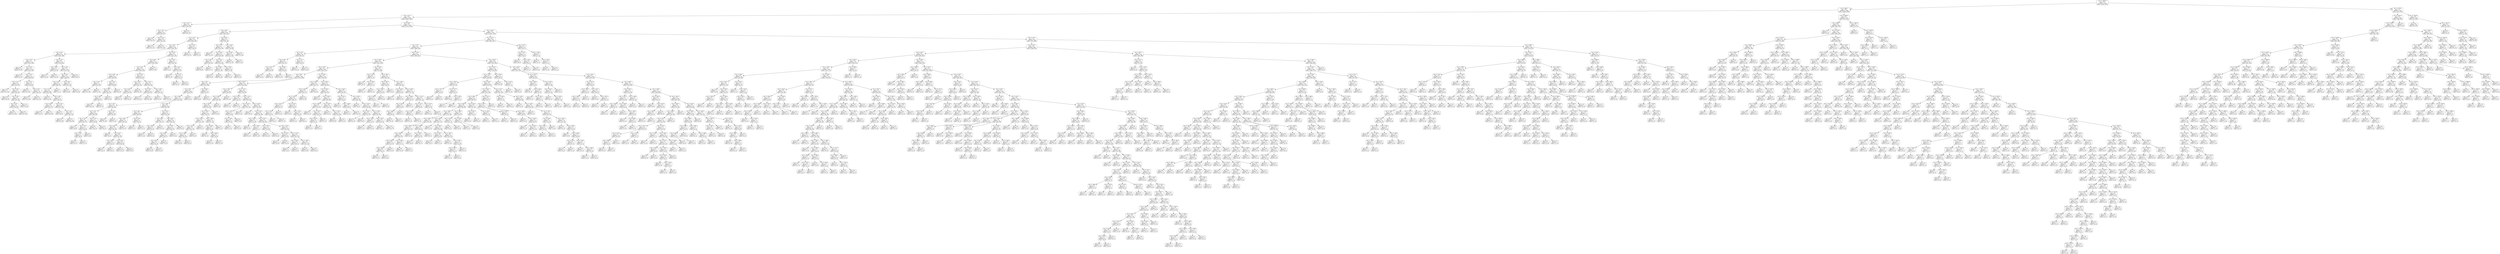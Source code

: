 digraph Tree {
node [shape=box, style="rounded", color="black", fontname=helvetica] ;
edge [fontname=helvetica] ;
0 [label="rain <= 1691.0\ngini = 0.5\nsamples = 3435\nvalue = [2678, 2674]"] ;
1 [label="rain <= 960.5\ngini = 0.5\nsamples = 2895\nvalue = [2566, 1948]"] ;
0 -> 1 [labeldistance=2.5, labelangle=45, headlabel="True"] ;
2 [label="rain <= 14.5\ngini = 0.5\nsamples = 2483\nvalue = [2287, 1591]"] ;
1 -> 2 ;
3 [label="rain <= 13.5\ngini = 0.4\nsamples = 101\nvalue = [114, 46]"] ;
2 -> 3 ;
4 [label="rain <= 11.5\ngini = 0.4\nsamples = 78\nvalue = [84, 35]"] ;
3 -> 4 ;
5 [label="gini = 0.4\nsamples = 29\nvalue = [33, 13]"] ;
4 -> 5 ;
6 [label="rain <= 12.5\ngini = 0.4\nsamples = 49\nvalue = [51, 22]"] ;
4 -> 6 ;
7 [label="gini = 0.4\nsamples = 26\nvalue = [27, 12]"] ;
6 -> 7 ;
8 [label="gini = 0.4\nsamples = 23\nvalue = [24, 10]"] ;
6 -> 8 ;
9 [label="gini = 0.4\nsamples = 23\nvalue = [30, 11]"] ;
3 -> 9 ;
10 [label="rain <= 66.5\ngini = 0.5\nsamples = 2382\nvalue = [2173, 1545]"] ;
2 -> 10 ;
11 [label="rain <= 56.5\ngini = 0.5\nsamples = 591\nvalue = [470, 412]"] ;
10 -> 11 ;
12 [label="rain <= 54.5\ngini = 0.5\nsamples = 516\nvalue = [430, 334]"] ;
11 -> 12 ;
13 [label="rain <= 36.5\ngini = 0.5\nsamples = 503\nvalue = [410, 331]"] ;
12 -> 13 ;
14 [label="rain <= 24.5\ngini = 0.5\nsamples = 331\nvalue = [287, 189]"] ;
13 -> 14 ;
15 [label="rain <= 15.5\ngini = 0.5\nsamples = 174\nvalue = [133, 109]"] ;
14 -> 15 ;
16 [label="gini = 0.5\nsamples = 18\nvalue = [8, 14]"] ;
15 -> 16 ;
17 [label="rain <= 16.5\ngini = 0.5\nsamples = 156\nvalue = [125, 95]"] ;
15 -> 17 ;
18 [label="gini = 0.4\nsamples = 15\nvalue = [17, 8]"] ;
17 -> 18 ;
19 [label="rain <= 21.5\ngini = 0.5\nsamples = 141\nvalue = [108, 87]"] ;
17 -> 19 ;
20 [label="rain <= 17.5\ngini = 0.5\nsamples = 90\nvalue = [70, 51]"] ;
19 -> 20 ;
21 [label="gini = 0.5\nsamples = 15\nvalue = [11, 10]"] ;
20 -> 21 ;
22 [label="rain <= 18.5\ngini = 0.5\nsamples = 75\nvalue = [59, 41]"] ;
20 -> 22 ;
23 [label="gini = 0.5\nsamples = 19\nvalue = [16, 9]"] ;
22 -> 23 ;
24 [label="rain <= 20.5\ngini = 0.5\nsamples = 56\nvalue = [43, 32]"] ;
22 -> 24 ;
25 [label="rain <= 19.5\ngini = 0.5\nsamples = 39\nvalue = [30, 24]"] ;
24 -> 25 ;
26 [label="gini = 0.5\nsamples = 16\nvalue = [13, 10]"] ;
25 -> 26 ;
27 [label="gini = 0.5\nsamples = 23\nvalue = [17, 14]"] ;
25 -> 27 ;
28 [label="gini = 0.5\nsamples = 17\nvalue = [13, 8]"] ;
24 -> 28 ;
29 [label="rain <= 22.5\ngini = 0.5\nsamples = 51\nvalue = [38, 36]"] ;
19 -> 29 ;
30 [label="gini = 0.5\nsamples = 15\nvalue = [12, 15]"] ;
29 -> 30 ;
31 [label="rain <= 23.5\ngini = 0.5\nsamples = 36\nvalue = [26, 21]"] ;
29 -> 31 ;
32 [label="gini = 0.5\nsamples = 18\nvalue = [14, 10]"] ;
31 -> 32 ;
33 [label="gini = 0.5\nsamples = 18\nvalue = [12, 11]"] ;
31 -> 33 ;
34 [label="rain <= 26.5\ngini = 0.4\nsamples = 157\nvalue = [154, 80]"] ;
14 -> 34 ;
35 [label="rain <= 25.5\ngini = 0.3\nsamples = 25\nvalue = [27, 6]"] ;
34 -> 35 ;
36 [label="gini = 0.2\nsamples = 12\nvalue = [14, 2]"] ;
35 -> 36 ;
37 [label="gini = 0.4\nsamples = 13\nvalue = [13, 4]"] ;
35 -> 37 ;
38 [label="rain <= 35.5\ngini = 0.5\nsamples = 132\nvalue = [127, 74]"] ;
34 -> 38 ;
39 [label="rain <= 33.5\ngini = 0.5\nsamples = 119\nvalue = [109, 67]"] ;
38 -> 39 ;
40 [label="rain <= 32.5\ngini = 0.5\nsamples = 95\nvalue = [88, 51]"] ;
39 -> 40 ;
41 [label="rain <= 27.5\ngini = 0.5\nsamples = 88\nvalue = [81, 50]"] ;
40 -> 41 ;
42 [label="gini = 0.5\nsamples = 13\nvalue = [11, 9]"] ;
41 -> 42 ;
43 [label="rain <= 29.5\ngini = 0.5\nsamples = 75\nvalue = [70, 41]"] ;
41 -> 43 ;
44 [label="rain <= 28.5\ngini = 0.4\nsamples = 34\nvalue = [33, 17]"] ;
43 -> 44 ;
45 [label="gini = 0.4\nsamples = 18\nvalue = [14, 7]"] ;
44 -> 45 ;
46 [label="gini = 0.5\nsamples = 16\nvalue = [19, 10]"] ;
44 -> 46 ;
47 [label="rain <= 30.5\ngini = 0.5\nsamples = 41\nvalue = [37, 24]"] ;
43 -> 47 ;
48 [label="gini = 0.5\nsamples = 9\nvalue = [6, 6]"] ;
47 -> 48 ;
49 [label="rain <= 31.5\ngini = 0.5\nsamples = 32\nvalue = [31, 18]"] ;
47 -> 49 ;
50 [label="gini = 0.5\nsamples = 16\nvalue = [15, 8]"] ;
49 -> 50 ;
51 [label="gini = 0.5\nsamples = 16\nvalue = [16, 10]"] ;
49 -> 51 ;
52 [label="gini = 0.2\nsamples = 7\nvalue = [7, 1]"] ;
40 -> 52 ;
53 [label="rain <= 34.5\ngini = 0.5\nsamples = 24\nvalue = [21, 16]"] ;
39 -> 53 ;
54 [label="gini = 0.5\nsamples = 11\nvalue = [8, 8]"] ;
53 -> 54 ;
55 [label="gini = 0.5\nsamples = 13\nvalue = [13, 8]"] ;
53 -> 55 ;
56 [label="gini = 0.4\nsamples = 13\nvalue = [18, 7]"] ;
38 -> 56 ;
57 [label="rain <= 50.5\ngini = 0.5\nsamples = 172\nvalue = [123, 142]"] ;
13 -> 57 ;
58 [label="rain <= 49.5\ngini = 0.5\nsamples = 145\nvalue = [103, 128]"] ;
57 -> 58 ;
59 [label="rain <= 42.5\ngini = 0.5\nsamples = 135\nvalue = [100, 116]"] ;
58 -> 59 ;
60 [label="rain <= 38.5\ngini = 0.5\nsamples = 62\nvalue = [50, 49]"] ;
59 -> 60 ;
61 [label="rain <= 37.5\ngini = 0.5\nsamples = 21\nvalue = [12, 20]"] ;
60 -> 61 ;
62 [label="gini = 0.5\nsamples = 15\nvalue = [11, 10]"] ;
61 -> 62 ;
63 [label="gini = 0.2\nsamples = 6\nvalue = [1, 10]"] ;
61 -> 63 ;
64 [label="rain <= 41.5\ngini = 0.5\nsamples = 41\nvalue = [38, 29]"] ;
60 -> 64 ;
65 [label="rain <= 40.5\ngini = 0.5\nsamples = 32\nvalue = [28, 25]"] ;
64 -> 65 ;
66 [label="rain <= 39.5\ngini = 0.5\nsamples = 23\nvalue = [23, 17]"] ;
65 -> 66 ;
67 [label="gini = 0.5\nsamples = 17\nvalue = [18, 13]"] ;
66 -> 67 ;
68 [label="gini = 0.5\nsamples = 6\nvalue = [5, 4]"] ;
66 -> 68 ;
69 [label="gini = 0.5\nsamples = 9\nvalue = [5, 8]"] ;
65 -> 69 ;
70 [label="gini = 0.4\nsamples = 9\nvalue = [10, 4]"] ;
64 -> 70 ;
71 [label="rain <= 45.5\ngini = 0.5\nsamples = 73\nvalue = [50, 67]"] ;
59 -> 71 ;
72 [label="rain <= 44.5\ngini = 0.4\nsamples = 32\nvalue = [16, 33]"] ;
71 -> 72 ;
73 [label="rain <= 43.5\ngini = 0.5\nsamples = 19\nvalue = [10, 14]"] ;
72 -> 73 ;
74 [label="gini = 0.5\nsamples = 9\nvalue = [4, 7]"] ;
73 -> 74 ;
75 [label="gini = 0.5\nsamples = 10\nvalue = [6, 7]"] ;
73 -> 75 ;
76 [label="gini = 0.4\nsamples = 13\nvalue = [6, 19]"] ;
72 -> 76 ;
77 [label="rain <= 47.5\ngini = 0.5\nsamples = 41\nvalue = [34, 34]"] ;
71 -> 77 ;
78 [label="rain <= 46.5\ngini = 0.5\nsamples = 24\nvalue = [18, 21]"] ;
77 -> 78 ;
79 [label="gini = 0.5\nsamples = 14\nvalue = [10, 11]"] ;
78 -> 79 ;
80 [label="gini = 0.5\nsamples = 10\nvalue = [8, 10]"] ;
78 -> 80 ;
81 [label="rain <= 48.5\ngini = 0.5\nsamples = 17\nvalue = [16, 13]"] ;
77 -> 81 ;
82 [label="gini = 0.3\nsamples = 6\nvalue = [7, 2]"] ;
81 -> 82 ;
83 [label="gini = 0.5\nsamples = 11\nvalue = [9, 11]"] ;
81 -> 83 ;
84 [label="gini = 0.3\nsamples = 10\nvalue = [3, 12]"] ;
58 -> 84 ;
85 [label="rain <= 51.5\ngini = 0.5\nsamples = 27\nvalue = [20, 14]"] ;
57 -> 85 ;
86 [label="gini = 0.3\nsamples = 7\nvalue = [7, 2]"] ;
85 -> 86 ;
87 [label="rain <= 52.5\ngini = 0.5\nsamples = 20\nvalue = [13, 12]"] ;
85 -> 87 ;
88 [label="gini = 0.3\nsamples = 6\nvalue = [1, 5]"] ;
87 -> 88 ;
89 [label="rain <= 53.5\ngini = 0.5\nsamples = 14\nvalue = [12, 7]"] ;
87 -> 89 ;
90 [label="gini = 0.5\nsamples = 6\nvalue = [4, 3]"] ;
89 -> 90 ;
91 [label="gini = 0.4\nsamples = 8\nvalue = [8, 4]"] ;
89 -> 91 ;
92 [label="rain <= 55.5\ngini = 0.2\nsamples = 13\nvalue = [20, 3]"] ;
12 -> 92 ;
93 [label="gini = 0.1\nsamples = 8\nvalue = [15, 1]"] ;
92 -> 93 ;
94 [label="gini = 0.4\nsamples = 5\nvalue = [5, 2]"] ;
92 -> 94 ;
95 [label="rain <= 63.5\ngini = 0.4\nsamples = 75\nvalue = [40, 78]"] ;
11 -> 95 ;
96 [label="rain <= 57.5\ngini = 0.5\nsamples = 51\nvalue = [32, 50]"] ;
95 -> 96 ;
97 [label="gini = 0.3\nsamples = 9\nvalue = [2, 11]"] ;
96 -> 97 ;
98 [label="rain <= 59.5\ngini = 0.5\nsamples = 42\nvalue = [30, 39]"] ;
96 -> 98 ;
99 [label="rain <= 58.5\ngini = 0.5\nsamples = 15\nvalue = [16, 15]"] ;
98 -> 99 ;
100 [label="gini = 0.5\nsamples = 8\nvalue = [9, 8]"] ;
99 -> 100 ;
101 [label="gini = 0.5\nsamples = 7\nvalue = [7, 7]"] ;
99 -> 101 ;
102 [label="rain <= 61.5\ngini = 0.5\nsamples = 27\nvalue = [14, 24]"] ;
98 -> 102 ;
103 [label="rain <= 60.5\ngini = 0.4\nsamples = 17\nvalue = [7, 16]"] ;
102 -> 103 ;
104 [label="gini = 0.4\nsamples = 8\nvalue = [4, 8]"] ;
103 -> 104 ;
105 [label="gini = 0.4\nsamples = 9\nvalue = [3, 8]"] ;
103 -> 105 ;
106 [label="rain <= 62.5\ngini = 0.5\nsamples = 10\nvalue = [7, 8]"] ;
102 -> 106 ;
107 [label="gini = 0.5\nsamples = 4\nvalue = [3, 3]"] ;
106 -> 107 ;
108 [label="gini = 0.5\nsamples = 6\nvalue = [4, 5]"] ;
106 -> 108 ;
109 [label="rain <= 65.5\ngini = 0.3\nsamples = 24\nvalue = [8, 28]"] ;
95 -> 109 ;
110 [label="rain <= 64.5\ngini = 0.2\nsamples = 15\nvalue = [3, 18]"] ;
109 -> 110 ;
111 [label="gini = 0.3\nsamples = 9\nvalue = [2, 10]"] ;
110 -> 111 ;
112 [label="gini = 0.2\nsamples = 6\nvalue = [1, 8]"] ;
110 -> 112 ;
113 [label="gini = 0.4\nsamples = 9\nvalue = [5, 10]"] ;
109 -> 113 ;
114 [label="rain <= 321.0\ngini = 0.5\nsamples = 1791\nvalue = [1703, 1133]"] ;
10 -> 114 ;
115 [label="rain <= 311.5\ngini = 0.5\nsamples = 942\nvalue = [931, 547]"] ;
114 -> 115 ;
116 [label="rain <= 72.5\ngini = 0.5\nsamples = 927\nvalue = [908, 544]"] ;
115 -> 116 ;
117 [label="rain <= 70.5\ngini = 0.4\nsamples = 46\nvalue = [62, 21]"] ;
116 -> 117 ;
118 [label="rain <= 68.5\ngini = 0.4\nsamples = 31\nvalue = [36, 17]"] ;
117 -> 118 ;
119 [label="rain <= 67.5\ngini = 0.4\nsamples = 14\nvalue = [16, 8]"] ;
118 -> 119 ;
120 [label="gini = 0.4\nsamples = 11\nvalue = [12, 6]"] ;
119 -> 120 ;
121 [label="gini = 0.4\nsamples = 3\nvalue = [4, 2]"] ;
119 -> 121 ;
122 [label="rain <= 69.5\ngini = 0.4\nsamples = 17\nvalue = [20, 9]"] ;
118 -> 122 ;
123 [label="gini = 0.4\nsamples = 10\nvalue = [11, 5]"] ;
122 -> 123 ;
124 [label="gini = 0.4\nsamples = 7\nvalue = [9, 4]"] ;
122 -> 124 ;
125 [label="rain <= 71.5\ngini = 0.2\nsamples = 15\nvalue = [26, 4]"] ;
117 -> 125 ;
126 [label="gini = 0.0\nsamples = 5\nvalue = [13, 0]"] ;
125 -> 126 ;
127 [label="gini = 0.4\nsamples = 10\nvalue = [13, 4]"] ;
125 -> 127 ;
128 [label="rain <= 174.5\ngini = 0.5\nsamples = 881\nvalue = [846, 523]"] ;
116 -> 128 ;
129 [label="rain <= 156.5\ngini = 0.5\nsamples = 500\nvalue = [471, 318]"] ;
128 -> 129 ;
130 [label="rain <= 129.5\ngini = 0.5\nsamples = 436\nvalue = [424, 270]"] ;
129 -> 130 ;
131 [label="rain <= 99.5\ngini = 0.5\nsamples = 294\nvalue = [273, 189]"] ;
130 -> 131 ;
132 [label="rain <= 97.5\ngini = 0.5\nsamples = 159\nvalue = [157, 89]"] ;
131 -> 132 ;
133 [label="rain <= 96.5\ngini = 0.5\nsamples = 149\nvalue = [140, 87]"] ;
132 -> 133 ;
134 [label="rain <= 80.5\ngini = 0.5\nsamples = 144\nvalue = [137, 82]"] ;
133 -> 134 ;
135 [label="rain <= 78.5\ngini = 0.5\nsamples = 51\nvalue = [46, 36]"] ;
134 -> 135 ;
136 [label="rain <= 76.5\ngini = 0.4\nsamples = 38\nvalue = [40, 20]"] ;
135 -> 136 ;
137 [label="rain <= 73.5\ngini = 0.5\nsamples = 28\nvalue = [24, 17]"] ;
136 -> 137 ;
138 [label="gini = 0.5\nsamples = 11\nvalue = [9, 9]"] ;
137 -> 138 ;
139 [label="rain <= 75.5\ngini = 0.5\nsamples = 17\nvalue = [15, 8]"] ;
137 -> 139 ;
140 [label="rain <= 74.5\ngini = 0.3\nsamples = 9\nvalue = [8, 2]"] ;
139 -> 140 ;
141 [label="gini = 0.3\nsamples = 4\nvalue = [4, 1]"] ;
140 -> 141 ;
142 [label="gini = 0.3\nsamples = 5\nvalue = [4, 1]"] ;
140 -> 142 ;
143 [label="gini = 0.5\nsamples = 8\nvalue = [7, 6]"] ;
139 -> 143 ;
144 [label="rain <= 77.5\ngini = 0.3\nsamples = 10\nvalue = [16, 3]"] ;
136 -> 144 ;
145 [label="gini = 0.0\nsamples = 5\nvalue = [10, 0]"] ;
144 -> 145 ;
146 [label="gini = 0.4\nsamples = 5\nvalue = [6, 3]"] ;
144 -> 146 ;
147 [label="rain <= 79.5\ngini = 0.4\nsamples = 13\nvalue = [6, 16]"] ;
135 -> 147 ;
148 [label="gini = 0.4\nsamples = 8\nvalue = [3, 10]"] ;
147 -> 148 ;
149 [label="gini = 0.4\nsamples = 5\nvalue = [3, 6]"] ;
147 -> 149 ;
150 [label="rain <= 88.5\ngini = 0.4\nsamples = 93\nvalue = [91, 46]"] ;
134 -> 150 ;
151 [label="rain <= 86.5\ngini = 0.4\nsamples = 46\nvalue = [48, 16]"] ;
150 -> 151 ;
152 [label="rain <= 85.5\ngini = 0.4\nsamples = 37\nvalue = [38, 14]"] ;
151 -> 152 ;
153 [label="rain <= 81.5\ngini = 0.4\nsamples = 34\nvalue = [36, 12]"] ;
152 -> 153 ;
154 [label="gini = 0.4\nsamples = 4\nvalue = [4, 2]"] ;
153 -> 154 ;
155 [label="rain <= 83.5\ngini = 0.4\nsamples = 30\nvalue = [32, 10]"] ;
153 -> 155 ;
156 [label="rain <= 82.5\ngini = 0.4\nsamples = 12\nvalue = [12, 4]"] ;
155 -> 156 ;
157 [label="gini = 0.4\nsamples = 7\nvalue = [6, 2]"] ;
156 -> 157 ;
158 [label="gini = 0.4\nsamples = 5\nvalue = [6, 2]"] ;
156 -> 158 ;
159 [label="rain <= 84.5\ngini = 0.4\nsamples = 18\nvalue = [20, 6]"] ;
155 -> 159 ;
160 [label="gini = 0.3\nsamples = 10\nvalue = [11, 3]"] ;
159 -> 160 ;
161 [label="gini = 0.4\nsamples = 8\nvalue = [9, 3]"] ;
159 -> 161 ;
162 [label="gini = 0.5\nsamples = 3\nvalue = [2, 2]"] ;
152 -> 162 ;
163 [label="rain <= 87.5\ngini = 0.3\nsamples = 9\nvalue = [10, 2]"] ;
151 -> 163 ;
164 [label="gini = 0.3\nsamples = 5\nvalue = [5, 1]"] ;
163 -> 164 ;
165 [label="gini = 0.3\nsamples = 4\nvalue = [5, 1]"] ;
163 -> 165 ;
166 [label="rain <= 91.5\ngini = 0.5\nsamples = 47\nvalue = [43, 30]"] ;
150 -> 166 ;
167 [label="rain <= 90.5\ngini = 0.5\nsamples = 17\nvalue = [14, 17]"] ;
166 -> 167 ;
168 [label="rain <= 89.5\ngini = 0.5\nsamples = 8\nvalue = [9, 5]"] ;
167 -> 168 ;
169 [label="gini = 0.5\nsamples = 4\nvalue = [3, 5]"] ;
168 -> 169 ;
170 [label="gini = 0.0\nsamples = 4\nvalue = [6, 0]"] ;
168 -> 170 ;
171 [label="gini = 0.4\nsamples = 9\nvalue = [5, 12]"] ;
167 -> 171 ;
172 [label="rain <= 95.5\ngini = 0.4\nsamples = 30\nvalue = [29, 13]"] ;
166 -> 172 ;
173 [label="rain <= 94.5\ngini = 0.5\nsamples = 22\nvalue = [20, 11]"] ;
172 -> 173 ;
174 [label="rain <= 93.5\ngini = 0.4\nsamples = 16\nvalue = [16, 7]"] ;
173 -> 174 ;
175 [label="rain <= 92.5\ngini = 0.4\nsamples = 12\nvalue = [11, 4]"] ;
174 -> 175 ;
176 [label="gini = 0.4\nsamples = 10\nvalue = [9, 4]"] ;
175 -> 176 ;
177 [label="gini = 0.0\nsamples = 2\nvalue = [2, 0]"] ;
175 -> 177 ;
178 [label="gini = 0.5\nsamples = 4\nvalue = [5, 3]"] ;
174 -> 178 ;
179 [label="gini = 0.5\nsamples = 6\nvalue = [4, 4]"] ;
173 -> 179 ;
180 [label="gini = 0.3\nsamples = 8\nvalue = [9, 2]"] ;
172 -> 180 ;
181 [label="gini = 0.5\nsamples = 5\nvalue = [3, 5]"] ;
133 -> 181 ;
182 [label="rain <= 98.5\ngini = 0.2\nsamples = 10\nvalue = [17, 2]"] ;
132 -> 182 ;
183 [label="gini = 0.0\nsamples = 5\nvalue = [8, 0]"] ;
182 -> 183 ;
184 [label="gini = 0.3\nsamples = 5\nvalue = [9, 2]"] ;
182 -> 184 ;
185 [label="rain <= 111.5\ngini = 0.5\nsamples = 135\nvalue = [116, 100]"] ;
131 -> 185 ;
186 [label="rain <= 109.5\ngini = 0.5\nsamples = 50\nvalue = [40, 43]"] ;
185 -> 186 ;
187 [label="rain <= 108.5\ngini = 0.5\nsamples = 43\nvalue = [40, 33]"] ;
186 -> 187 ;
188 [label="rain <= 107.5\ngini = 0.5\nsamples = 39\nvalue = [35, 33]"] ;
187 -> 188 ;
189 [label="rain <= 103.5\ngini = 0.5\nsamples = 30\nvalue = [24, 27]"] ;
188 -> 189 ;
190 [label="rain <= 102.5\ngini = 0.5\nsamples = 17\nvalue = [17, 16]"] ;
189 -> 190 ;
191 [label="rain <= 101.5\ngini = 0.5\nsamples = 13\nvalue = [12, 15]"] ;
190 -> 191 ;
192 [label="rain <= 100.5\ngini = 0.5\nsamples = 12\nvalue = [12, 11]"] ;
191 -> 192 ;
193 [label="gini = 0.5\nsamples = 8\nvalue = [6, 9]"] ;
192 -> 193 ;
194 [label="gini = 0.4\nsamples = 4\nvalue = [6, 2]"] ;
192 -> 194 ;
195 [label="gini = 0.0\nsamples = 1\nvalue = [0, 4]"] ;
191 -> 195 ;
196 [label="gini = 0.3\nsamples = 4\nvalue = [5, 1]"] ;
190 -> 196 ;
197 [label="rain <= 106.5\ngini = 0.5\nsamples = 13\nvalue = [7, 11]"] ;
189 -> 197 ;
198 [label="rain <= 104.5\ngini = 0.5\nsamples = 11\nvalue = [6, 9]"] ;
197 -> 198 ;
199 [label="gini = 0.5\nsamples = 3\nvalue = [2, 3]"] ;
198 -> 199 ;
200 [label="rain <= 105.5\ngini = 0.5\nsamples = 8\nvalue = [4, 6]"] ;
198 -> 200 ;
201 [label="gini = 0.5\nsamples = 3\nvalue = [2, 3]"] ;
200 -> 201 ;
202 [label="gini = 0.5\nsamples = 5\nvalue = [2, 3]"] ;
200 -> 202 ;
203 [label="gini = 0.4\nsamples = 2\nvalue = [1, 2]"] ;
197 -> 203 ;
204 [label="gini = 0.5\nsamples = 9\nvalue = [11, 6]"] ;
188 -> 204 ;
205 [label="gini = 0.0\nsamples = 4\nvalue = [5, 0]"] ;
187 -> 205 ;
206 [label="gini = 0.0\nsamples = 7\nvalue = [0, 10]"] ;
186 -> 206 ;
207 [label="rain <= 113.5\ngini = 0.5\nsamples = 85\nvalue = [76, 57]"] ;
185 -> 207 ;
208 [label="rain <= 112.5\ngini = 0.4\nsamples = 10\nvalue = [12, 4]"] ;
207 -> 208 ;
209 [label="gini = 0.3\nsamples = 4\nvalue = [5, 1]"] ;
208 -> 209 ;
210 [label="gini = 0.4\nsamples = 6\nvalue = [7, 3]"] ;
208 -> 210 ;
211 [label="rain <= 117.5\ngini = 0.5\nsamples = 75\nvalue = [64, 53]"] ;
207 -> 211 ;
212 [label="rain <= 116.5\ngini = 0.5\nsamples = 17\nvalue = [12, 15]"] ;
211 -> 212 ;
213 [label="rain <= 115.5\ngini = 0.5\nsamples = 11\nvalue = [9, 6]"] ;
212 -> 213 ;
214 [label="rain <= 114.5\ngini = 0.5\nsamples = 9\nvalue = [5, 6]"] ;
213 -> 214 ;
215 [label="gini = 0.5\nsamples = 5\nvalue = [2, 3]"] ;
214 -> 215 ;
216 [label="gini = 0.5\nsamples = 4\nvalue = [3, 3]"] ;
214 -> 216 ;
217 [label="gini = 0.0\nsamples = 2\nvalue = [4, 0]"] ;
213 -> 217 ;
218 [label="gini = 0.4\nsamples = 6\nvalue = [3, 9]"] ;
212 -> 218 ;
219 [label="rain <= 118.5\ngini = 0.5\nsamples = 58\nvalue = [52, 38]"] ;
211 -> 219 ;
220 [label="gini = 0.0\nsamples = 5\nvalue = [10, 0]"] ;
219 -> 220 ;
221 [label="rain <= 121.5\ngini = 0.5\nsamples = 53\nvalue = [42, 38]"] ;
219 -> 221 ;
222 [label="rain <= 119.5\ngini = 0.4\nsamples = 11\nvalue = [4, 10]"] ;
221 -> 222 ;
223 [label="gini = 0.5\nsamples = 4\nvalue = [3, 3]"] ;
222 -> 223 ;
224 [label="rain <= 120.5\ngini = 0.2\nsamples = 7\nvalue = [1, 7]"] ;
222 -> 224 ;
225 [label="gini = 0.0\nsamples = 1\nvalue = [0, 1]"] ;
224 -> 225 ;
226 [label="gini = 0.2\nsamples = 6\nvalue = [1, 6]"] ;
224 -> 226 ;
227 [label="rain <= 123.5\ngini = 0.5\nsamples = 42\nvalue = [38, 28]"] ;
221 -> 227 ;
228 [label="rain <= 122.5\ngini = 0.4\nsamples = 13\nvalue = [15, 6]"] ;
227 -> 228 ;
229 [label="gini = 0.4\nsamples = 11\nvalue = [13, 6]"] ;
228 -> 229 ;
230 [label="gini = 0.0\nsamples = 2\nvalue = [2, 0]"] ;
228 -> 230 ;
231 [label="rain <= 125.5\ngini = 0.5\nsamples = 29\nvalue = [23, 22]"] ;
227 -> 231 ;
232 [label="rain <= 124.5\ngini = 0.3\nsamples = 8\nvalue = [2, 9]"] ;
231 -> 232 ;
233 [label="gini = 0.4\nsamples = 6\nvalue = [2, 6]"] ;
232 -> 233 ;
234 [label="gini = 0.0\nsamples = 2\nvalue = [0, 3]"] ;
232 -> 234 ;
235 [label="rain <= 127.5\ngini = 0.5\nsamples = 21\nvalue = [21, 13]"] ;
231 -> 235 ;
236 [label="rain <= 126.5\ngini = 0.4\nsamples = 8\nvalue = [10, 3]"] ;
235 -> 236 ;
237 [label="gini = 0.4\nsamples = 3\nvalue = [4, 2]"] ;
236 -> 237 ;
238 [label="gini = 0.2\nsamples = 5\nvalue = [6, 1]"] ;
236 -> 238 ;
239 [label="rain <= 128.5\ngini = 0.5\nsamples = 13\nvalue = [11, 10]"] ;
235 -> 239 ;
240 [label="gini = 0.5\nsamples = 6\nvalue = [5, 6]"] ;
239 -> 240 ;
241 [label="gini = 0.5\nsamples = 7\nvalue = [6, 4]"] ;
239 -> 241 ;
242 [label="rain <= 138.5\ngini = 0.5\nsamples = 142\nvalue = [151, 81]"] ;
130 -> 242 ;
243 [label="rain <= 136.5\ngini = 0.4\nsamples = 45\nvalue = [55, 17]"] ;
242 -> 243 ;
244 [label="rain <= 135.5\ngini = 0.4\nsamples = 41\nvalue = [45, 17]"] ;
243 -> 244 ;
245 [label="rain <= 132.5\ngini = 0.3\nsamples = 31\nvalue = [40, 11]"] ;
244 -> 245 ;
246 [label="rain <= 131.5\ngini = 0.3\nsamples = 15\nvalue = [21, 4]"] ;
245 -> 246 ;
247 [label="rain <= 130.5\ngini = 0.3\nsamples = 11\nvalue = [16, 4]"] ;
246 -> 247 ;
248 [label="gini = 0.3\nsamples = 7\nvalue = [9, 2]"] ;
247 -> 248 ;
249 [label="gini = 0.3\nsamples = 4\nvalue = [7, 2]"] ;
247 -> 249 ;
250 [label="gini = 0.0\nsamples = 4\nvalue = [5, 0]"] ;
246 -> 250 ;
251 [label="rain <= 133.5\ngini = 0.4\nsamples = 16\nvalue = [19, 7]"] ;
245 -> 251 ;
252 [label="gini = 0.5\nsamples = 6\nvalue = [5, 3]"] ;
251 -> 252 ;
253 [label="rain <= 134.5\ngini = 0.3\nsamples = 10\nvalue = [14, 4]"] ;
251 -> 253 ;
254 [label="gini = 0.3\nsamples = 3\nvalue = [4, 1]"] ;
253 -> 254 ;
255 [label="gini = 0.4\nsamples = 7\nvalue = [10, 3]"] ;
253 -> 255 ;
256 [label="gini = 0.5\nsamples = 10\nvalue = [5, 6]"] ;
244 -> 256 ;
257 [label="gini = 0.0\nsamples = 4\nvalue = [10, 0]"] ;
243 -> 257 ;
258 [label="rain <= 146.5\ngini = 0.5\nsamples = 97\nvalue = [96, 64]"] ;
242 -> 258 ;
259 [label="rain <= 139.5\ngini = 0.5\nsamples = 41\nvalue = [32, 33]"] ;
258 -> 259 ;
260 [label="gini = 0.4\nsamples = 6\nvalue = [3, 7]"] ;
259 -> 260 ;
261 [label="rain <= 143.5\ngini = 0.5\nsamples = 35\nvalue = [29, 26]"] ;
259 -> 261 ;
262 [label="rain <= 140.5\ngini = 0.5\nsamples = 17\nvalue = [14, 14]"] ;
261 -> 262 ;
263 [label="gini = 0.5\nsamples = 5\nvalue = [4, 3]"] ;
262 -> 263 ;
264 [label="rain <= 142.5\ngini = 0.5\nsamples = 12\nvalue = [10, 11]"] ;
262 -> 264 ;
265 [label="rain <= 141.5\ngini = 0.5\nsamples = 6\nvalue = [3, 4]"] ;
264 -> 265 ;
266 [label="gini = 0.5\nsamples = 5\nvalue = [3, 3]"] ;
265 -> 266 ;
267 [label="gini = 0.0\nsamples = 1\nvalue = [0, 1]"] ;
265 -> 267 ;
268 [label="gini = 0.5\nsamples = 6\nvalue = [7, 7]"] ;
264 -> 268 ;
269 [label="rain <= 144.5\ngini = 0.5\nsamples = 18\nvalue = [15, 12]"] ;
261 -> 269 ;
270 [label="gini = 0.4\nsamples = 6\nvalue = [5, 2]"] ;
269 -> 270 ;
271 [label="rain <= 145.5\ngini = 0.5\nsamples = 12\nvalue = [10, 10]"] ;
269 -> 271 ;
272 [label="gini = 0.5\nsamples = 8\nvalue = [8, 8]"] ;
271 -> 272 ;
273 [label="gini = 0.5\nsamples = 4\nvalue = [2, 2]"] ;
271 -> 273 ;
274 [label="rain <= 149.5\ngini = 0.4\nsamples = 56\nvalue = [64, 31]"] ;
258 -> 274 ;
275 [label="rain <= 147.5\ngini = 0.3\nsamples = 17\nvalue = [24, 6]"] ;
274 -> 275 ;
276 [label="gini = 0.2\nsamples = 4\nvalue = [8, 1]"] ;
275 -> 276 ;
277 [label="rain <= 148.5\ngini = 0.4\nsamples = 13\nvalue = [16, 5]"] ;
275 -> 277 ;
278 [label="gini = 0.3\nsamples = 4\nvalue = [4, 1]"] ;
277 -> 278 ;
279 [label="gini = 0.4\nsamples = 9\nvalue = [12, 4]"] ;
277 -> 279 ;
280 [label="rain <= 150.5\ngini = 0.5\nsamples = 39\nvalue = [40, 25]"] ;
274 -> 280 ;
281 [label="gini = 0.0\nsamples = 3\nvalue = [0, 5]"] ;
280 -> 281 ;
282 [label="rain <= 152.5\ngini = 0.4\nsamples = 36\nvalue = [40, 20]"] ;
280 -> 282 ;
283 [label="rain <= 151.5\ngini = 0.3\nsamples = 12\nvalue = [15, 4]"] ;
282 -> 283 ;
284 [label="gini = 0.3\nsamples = 6\nvalue = [7, 2]"] ;
283 -> 284 ;
285 [label="gini = 0.3\nsamples = 6\nvalue = [8, 2]"] ;
283 -> 285 ;
286 [label="rain <= 154.5\ngini = 0.5\nsamples = 24\nvalue = [25, 16]"] ;
282 -> 286 ;
287 [label="rain <= 153.5\ngini = 0.4\nsamples = 7\nvalue = [3, 8]"] ;
286 -> 287 ;
288 [label="gini = 0.4\nsamples = 2\nvalue = [1, 2]"] ;
287 -> 288 ;
289 [label="gini = 0.4\nsamples = 5\nvalue = [2, 6]"] ;
287 -> 289 ;
290 [label="rain <= 155.5\ngini = 0.4\nsamples = 17\nvalue = [22, 8]"] ;
286 -> 290 ;
291 [label="gini = 0.2\nsamples = 7\nvalue = [10, 1]"] ;
290 -> 291 ;
292 [label="gini = 0.5\nsamples = 10\nvalue = [12, 7]"] ;
290 -> 292 ;
293 [label="rain <= 159.5\ngini = 0.5\nsamples = 64\nvalue = [47, 48]"] ;
129 -> 293 ;
294 [label="rain <= 157.5\ngini = 0.2\nsamples = 7\nvalue = [1, 9]"] ;
293 -> 294 ;
295 [label="gini = 0.0\nsamples = 4\nvalue = [0, 5]"] ;
294 -> 295 ;
296 [label="rain <= 158.5\ngini = 0.3\nsamples = 3\nvalue = [1, 4]"] ;
294 -> 296 ;
297 [label="gini = 0.5\nsamples = 2\nvalue = [1, 1]"] ;
296 -> 297 ;
298 [label="gini = 0.0\nsamples = 1\nvalue = [0, 3]"] ;
296 -> 298 ;
299 [label="rain <= 163.5\ngini = 0.5\nsamples = 57\nvalue = [46, 39]"] ;
293 -> 299 ;
300 [label="rain <= 162.5\ngini = 0.4\nsamples = 16\nvalue = [16, 6]"] ;
299 -> 300 ;
301 [label="rain <= 161.5\ngini = 0.4\nsamples = 13\nvalue = [12, 6]"] ;
300 -> 301 ;
302 [label="rain <= 160.5\ngini = 0.3\nsamples = 9\nvalue = [9, 2]"] ;
301 -> 302 ;
303 [label="gini = 0.4\nsamples = 5\nvalue = [4, 2]"] ;
302 -> 303 ;
304 [label="gini = 0.0\nsamples = 4\nvalue = [5, 0]"] ;
302 -> 304 ;
305 [label="gini = 0.5\nsamples = 4\nvalue = [3, 4]"] ;
301 -> 305 ;
306 [label="gini = 0.0\nsamples = 3\nvalue = [4, 0]"] ;
300 -> 306 ;
307 [label="rain <= 165.5\ngini = 0.5\nsamples = 41\nvalue = [30, 33]"] ;
299 -> 307 ;
308 [label="rain <= 164.5\ngini = 0.4\nsamples = 8\nvalue = [3, 9]"] ;
307 -> 308 ;
309 [label="gini = 0.5\nsamples = 4\nvalue = [2, 3]"] ;
308 -> 309 ;
310 [label="gini = 0.2\nsamples = 4\nvalue = [1, 6]"] ;
308 -> 310 ;
311 [label="rain <= 169.5\ngini = 0.5\nsamples = 33\nvalue = [27, 24]"] ;
307 -> 311 ;
312 [label="rain <= 168.5\ngini = 0.4\nsamples = 16\nvalue = [14, 7]"] ;
311 -> 312 ;
313 [label="rain <= 167.5\ngini = 0.5\nsamples = 11\nvalue = [9, 6]"] ;
312 -> 313 ;
314 [label="rain <= 166.5\ngini = 0.5\nsamples = 9\nvalue = [8, 5]"] ;
313 -> 314 ;
315 [label="gini = 0.5\nsamples = 4\nvalue = [5, 3]"] ;
314 -> 315 ;
316 [label="gini = 0.5\nsamples = 5\nvalue = [3, 2]"] ;
314 -> 316 ;
317 [label="gini = 0.5\nsamples = 2\nvalue = [1, 1]"] ;
313 -> 317 ;
318 [label="gini = 0.3\nsamples = 5\nvalue = [5, 1]"] ;
312 -> 318 ;
319 [label="rain <= 172.5\ngini = 0.5\nsamples = 17\nvalue = [13, 17]"] ;
311 -> 319 ;
320 [label="rain <= 171.5\ngini = 0.5\nsamples = 9\nvalue = [8, 8]"] ;
319 -> 320 ;
321 [label="rain <= 170.5\ngini = 0.5\nsamples = 7\nvalue = [6, 7]"] ;
320 -> 321 ;
322 [label="gini = 0.5\nsamples = 4\nvalue = [2, 3]"] ;
321 -> 322 ;
323 [label="gini = 0.5\nsamples = 3\nvalue = [4, 4]"] ;
321 -> 323 ;
324 [label="gini = 0.4\nsamples = 2\nvalue = [2, 1]"] ;
320 -> 324 ;
325 [label="rain <= 173.5\ngini = 0.5\nsamples = 8\nvalue = [5, 9]"] ;
319 -> 325 ;
326 [label="gini = 0.5\nsamples = 4\nvalue = [2, 3]"] ;
325 -> 326 ;
327 [label="gini = 0.4\nsamples = 4\nvalue = [3, 6]"] ;
325 -> 327 ;
328 [label="rain <= 238.5\ngini = 0.5\nsamples = 381\nvalue = [375, 205]"] ;
128 -> 328 ;
329 [label="rain <= 231.5\ngini = 0.4\nsamples = 198\nvalue = [214, 95]"] ;
328 -> 329 ;
330 [label="rain <= 179.5\ngini = 0.4\nsamples = 176\nvalue = [184, 92]"] ;
329 -> 330 ;
331 [label="rain <= 176.5\ngini = 0.3\nsamples = 19\nvalue = [25, 5]"] ;
330 -> 331 ;
332 [label="rain <= 175.5\ngini = 0.4\nsamples = 11\nvalue = [10, 4]"] ;
331 -> 332 ;
333 [label="gini = 0.4\nsamples = 7\nvalue = [6, 2]"] ;
332 -> 333 ;
334 [label="gini = 0.4\nsamples = 4\nvalue = [4, 2]"] ;
332 -> 334 ;
335 [label="rain <= 177.5\ngini = 0.1\nsamples = 8\nvalue = [15, 1]"] ;
331 -> 335 ;
336 [label="gini = 0.0\nsamples = 3\nvalue = [8, 0]"] ;
335 -> 336 ;
337 [label="rain <= 178.5\ngini = 0.2\nsamples = 5\nvalue = [7, 1]"] ;
335 -> 337 ;
338 [label="gini = 0.4\nsamples = 2\nvalue = [2, 1]"] ;
337 -> 338 ;
339 [label="gini = 0.0\nsamples = 3\nvalue = [5, 0]"] ;
337 -> 339 ;
340 [label="rain <= 215.5\ngini = 0.5\nsamples = 157\nvalue = [159, 87]"] ;
330 -> 340 ;
341 [label="rain <= 204.5\ngini = 0.4\nsamples = 123\nvalue = [127, 64]"] ;
340 -> 341 ;
342 [label="rain <= 200.5\ngini = 0.5\nsamples = 94\nvalue = [94, 57]"] ;
341 -> 342 ;
343 [label="rain <= 196.5\ngini = 0.4\nsamples = 83\nvalue = [88, 44]"] ;
342 -> 343 ;
344 [label="rain <= 189.5\ngini = 0.5\nsamples = 73\nvalue = [73, 42]"] ;
343 -> 344 ;
345 [label="rain <= 186.5\ngini = 0.4\nsamples = 36\nvalue = [42, 19]"] ;
344 -> 345 ;
346 [label="rain <= 185.0\ngini = 0.5\nsamples = 23\nvalue = [22, 14]"] ;
345 -> 346 ;
347 [label="rain <= 182.5\ngini = 0.5\nsamples = 20\nvalue = [19, 10]"] ;
346 -> 347 ;
348 [label="rain <= 181.5\ngini = 0.5\nsamples = 14\nvalue = [12, 9]"] ;
347 -> 348 ;
349 [label="rain <= 180.5\ngini = 0.4\nsamples = 9\nvalue = [10, 5]"] ;
348 -> 349 ;
350 [label="gini = 0.5\nsamples = 6\nvalue = [5, 5]"] ;
349 -> 350 ;
351 [label="gini = 0.0\nsamples = 3\nvalue = [5, 0]"] ;
349 -> 351 ;
352 [label="gini = 0.4\nsamples = 5\nvalue = [2, 4]"] ;
348 -> 352 ;
353 [label="rain <= 183.5\ngini = 0.2\nsamples = 6\nvalue = [7, 1]"] ;
347 -> 353 ;
354 [label="gini = 0.0\nsamples = 2\nvalue = [2, 0]"] ;
353 -> 354 ;
355 [label="gini = 0.3\nsamples = 4\nvalue = [5, 1]"] ;
353 -> 355 ;
356 [label="gini = 0.5\nsamples = 3\nvalue = [3, 4]"] ;
346 -> 356 ;
357 [label="rain <= 188.5\ngini = 0.3\nsamples = 13\nvalue = [20, 5]"] ;
345 -> 357 ;
358 [label="rain <= 187.5\ngini = 0.4\nsamples = 10\nvalue = [12, 4]"] ;
357 -> 358 ;
359 [label="gini = 0.3\nsamples = 6\nvalue = [8, 2]"] ;
358 -> 359 ;
360 [label="gini = 0.4\nsamples = 4\nvalue = [4, 2]"] ;
358 -> 360 ;
361 [label="gini = 0.2\nsamples = 3\nvalue = [8, 1]"] ;
357 -> 361 ;
362 [label="rain <= 190.5\ngini = 0.5\nsamples = 37\nvalue = [31, 23]"] ;
344 -> 362 ;
363 [label="gini = 0.5\nsamples = 3\nvalue = [2, 3]"] ;
362 -> 363 ;
364 [label="rain <= 192.5\ngini = 0.5\nsamples = 34\nvalue = [29, 20]"] ;
362 -> 364 ;
365 [label="rain <= 191.5\ngini = 0.5\nsamples = 16\nvalue = [15, 8]"] ;
364 -> 365 ;
366 [label="gini = 0.5\nsamples = 9\nvalue = [8, 5]"] ;
365 -> 366 ;
367 [label="gini = 0.4\nsamples = 7\nvalue = [7, 3]"] ;
365 -> 367 ;
368 [label="rain <= 193.5\ngini = 0.5\nsamples = 18\nvalue = [14, 12]"] ;
364 -> 368 ;
369 [label="gini = 0.5\nsamples = 5\nvalue = [3, 4]"] ;
368 -> 369 ;
370 [label="rain <= 195.5\ngini = 0.5\nsamples = 13\nvalue = [11, 8]"] ;
368 -> 370 ;
371 [label="rain <= 194.5\ngini = 0.5\nsamples = 11\nvalue = [10, 7]"] ;
370 -> 371 ;
372 [label="gini = 0.5\nsamples = 7\nvalue = [7, 5]"] ;
371 -> 372 ;
373 [label="gini = 0.5\nsamples = 4\nvalue = [3, 2]"] ;
371 -> 373 ;
374 [label="gini = 0.5\nsamples = 2\nvalue = [1, 1]"] ;
370 -> 374 ;
375 [label="rain <= 198.5\ngini = 0.2\nsamples = 10\nvalue = [15, 2]"] ;
343 -> 375 ;
376 [label="rain <= 197.5\ngini = 0.1\nsamples = 6\nvalue = [12, 1]"] ;
375 -> 376 ;
377 [label="gini = 0.2\nsamples = 4\nvalue = [8, 1]"] ;
376 -> 377 ;
378 [label="gini = 0.0\nsamples = 2\nvalue = [4, 0]"] ;
376 -> 378 ;
379 [label="rain <= 199.5\ngini = 0.4\nsamples = 4\nvalue = [3, 1]"] ;
375 -> 379 ;
380 [label="gini = 0.5\nsamples = 2\nvalue = [1, 1]"] ;
379 -> 380 ;
381 [label="gini = 0.0\nsamples = 2\nvalue = [2, 0]"] ;
379 -> 381 ;
382 [label="rain <= 202.5\ngini = 0.4\nsamples = 11\nvalue = [6, 13]"] ;
342 -> 382 ;
383 [label="rain <= 201.5\ngini = 0.3\nsamples = 7\nvalue = [2, 11]"] ;
382 -> 383 ;
384 [label="gini = 0.4\nsamples = 4\nvalue = [2, 6]"] ;
383 -> 384 ;
385 [label="gini = 0.0\nsamples = 3\nvalue = [0, 5]"] ;
383 -> 385 ;
386 [label="rain <= 203.5\ngini = 0.4\nsamples = 4\nvalue = [4, 2]"] ;
382 -> 386 ;
387 [label="gini = 0.4\nsamples = 2\nvalue = [2, 1]"] ;
386 -> 387 ;
388 [label="gini = 0.4\nsamples = 2\nvalue = [2, 1]"] ;
386 -> 388 ;
389 [label="rain <= 211.5\ngini = 0.3\nsamples = 29\nvalue = [33, 7]"] ;
341 -> 389 ;
390 [label="rain <= 207.5\ngini = 0.3\nsamples = 24\nvalue = [26, 7]"] ;
389 -> 390 ;
391 [label="rain <= 205.5\ngini = 0.2\nsamples = 8\nvalue = [8, 1]"] ;
390 -> 391 ;
392 [label="gini = 0.3\nsamples = 5\nvalue = [5, 1]"] ;
391 -> 392 ;
393 [label="gini = 0.0\nsamples = 3\nvalue = [3, 0]"] ;
391 -> 393 ;
394 [label="rain <= 208.5\ngini = 0.4\nsamples = 16\nvalue = [18, 6]"] ;
390 -> 394 ;
395 [label="gini = 0.5\nsamples = 4\nvalue = [2, 2]"] ;
394 -> 395 ;
396 [label="rain <= 209.5\ngini = 0.3\nsamples = 12\nvalue = [16, 4]"] ;
394 -> 396 ;
397 [label="gini = 0.3\nsamples = 4\nvalue = [5, 1]"] ;
396 -> 397 ;
398 [label="rain <= 210.5\ngini = 0.3\nsamples = 8\nvalue = [11, 3]"] ;
396 -> 398 ;
399 [label="gini = 0.4\nsamples = 3\nvalue = [3, 1]"] ;
398 -> 399 ;
400 [label="gini = 0.3\nsamples = 5\nvalue = [8, 2]"] ;
398 -> 400 ;
401 [label="gini = 0.0\nsamples = 5\nvalue = [7, 0]"] ;
389 -> 401 ;
402 [label="rain <= 217.5\ngini = 0.5\nsamples = 34\nvalue = [32, 23]"] ;
340 -> 402 ;
403 [label="rain <= 216.5\ngini = 0.5\nsamples = 4\nvalue = [3, 5]"] ;
402 -> 403 ;
404 [label="gini = 0.0\nsamples = 1\nvalue = [0, 1]"] ;
403 -> 404 ;
405 [label="gini = 0.5\nsamples = 3\nvalue = [3, 4]"] ;
403 -> 405 ;
406 [label="rain <= 219.0\ngini = 0.5\nsamples = 30\nvalue = [29, 18]"] ;
402 -> 406 ;
407 [label="gini = 0.0\nsamples = 2\nvalue = [3, 0]"] ;
406 -> 407 ;
408 [label="rain <= 220.5\ngini = 0.5\nsamples = 28\nvalue = [26, 18]"] ;
406 -> 408 ;
409 [label="gini = 0.0\nsamples = 1\nvalue = [0, 2]"] ;
408 -> 409 ;
410 [label="rain <= 224.5\ngini = 0.5\nsamples = 27\nvalue = [26, 16]"] ;
408 -> 410 ;
411 [label="rain <= 223.0\ngini = 0.4\nsamples = 11\nvalue = [11, 4]"] ;
410 -> 411 ;
412 [label="rain <= 221.5\ngini = 0.4\nsamples = 9\nvalue = [8, 4]"] ;
411 -> 412 ;
413 [label="gini = 0.3\nsamples = 4\nvalue = [4, 1]"] ;
412 -> 413 ;
414 [label="gini = 0.5\nsamples = 5\nvalue = [4, 3]"] ;
412 -> 414 ;
415 [label="gini = 0.0\nsamples = 2\nvalue = [3, 0]"] ;
411 -> 415 ;
416 [label="rain <= 225.5\ngini = 0.5\nsamples = 16\nvalue = [15, 12]"] ;
410 -> 416 ;
417 [label="gini = 0.4\nsamples = 3\nvalue = [2, 4]"] ;
416 -> 417 ;
418 [label="rain <= 226.5\ngini = 0.5\nsamples = 13\nvalue = [13, 8]"] ;
416 -> 418 ;
419 [label="gini = 0.0\nsamples = 2\nvalue = [3, 0]"] ;
418 -> 419 ;
420 [label="rain <= 228.5\ngini = 0.5\nsamples = 11\nvalue = [10, 8]"] ;
418 -> 420 ;
421 [label="rain <= 227.5\ngini = 0.5\nsamples = 4\nvalue = [5, 3]"] ;
420 -> 421 ;
422 [label="gini = 0.5\nsamples = 3\nvalue = [4, 3]"] ;
421 -> 422 ;
423 [label="gini = 0.0\nsamples = 1\nvalue = [1, 0]"] ;
421 -> 423 ;
424 [label="rain <= 229.5\ngini = 0.5\nsamples = 7\nvalue = [5, 5]"] ;
420 -> 424 ;
425 [label="gini = 0.0\nsamples = 1\nvalue = [0, 1]"] ;
424 -> 425 ;
426 [label="rain <= 230.5\ngini = 0.5\nsamples = 6\nvalue = [5, 4]"] ;
424 -> 426 ;
427 [label="gini = 0.5\nsamples = 2\nvalue = [1, 1]"] ;
426 -> 427 ;
428 [label="gini = 0.5\nsamples = 4\nvalue = [4, 3]"] ;
426 -> 428 ;
429 [label="rain <= 236.5\ngini = 0.2\nsamples = 22\nvalue = [30, 3]"] ;
329 -> 429 ;
430 [label="gini = 0.0\nsamples = 15\nvalue = [23, 0]"] ;
429 -> 430 ;
431 [label="rain <= 237.5\ngini = 0.4\nsamples = 7\nvalue = [7, 3]"] ;
429 -> 431 ;
432 [label="gini = 0.5\nsamples = 5\nvalue = [5, 3]"] ;
431 -> 432 ;
433 [label="gini = 0.0\nsamples = 2\nvalue = [2, 0]"] ;
431 -> 433 ;
434 [label="rain <= 246.5\ngini = 0.5\nsamples = 183\nvalue = [161, 110]"] ;
328 -> 434 ;
435 [label="rain <= 242.5\ngini = 0.4\nsamples = 19\nvalue = [8, 20]"] ;
434 -> 435 ;
436 [label="rain <= 239.5\ngini = 0.5\nsamples = 9\nvalue = [5, 6]"] ;
435 -> 436 ;
437 [label="gini = 0.0\nsamples = 1\nvalue = [0, 3]"] ;
436 -> 437 ;
438 [label="rain <= 240.5\ngini = 0.5\nsamples = 8\nvalue = [5, 3]"] ;
436 -> 438 ;
439 [label="gini = 0.5\nsamples = 4\nvalue = [2, 2]"] ;
438 -> 439 ;
440 [label="rain <= 241.5\ngini = 0.4\nsamples = 4\nvalue = [3, 1]"] ;
438 -> 440 ;
441 [label="gini = 0.0\nsamples = 2\nvalue = [2, 0]"] ;
440 -> 441 ;
442 [label="gini = 0.5\nsamples = 2\nvalue = [1, 1]"] ;
440 -> 442 ;
443 [label="rain <= 245.5\ngini = 0.3\nsamples = 10\nvalue = [3, 14]"] ;
435 -> 443 ;
444 [label="rain <= 243.5\ngini = 0.3\nsamples = 8\nvalue = [3, 11]"] ;
443 -> 444 ;
445 [label="gini = 0.0\nsamples = 1\nvalue = [0, 1]"] ;
444 -> 445 ;
446 [label="rain <= 244.5\ngini = 0.4\nsamples = 7\nvalue = [3, 10]"] ;
444 -> 446 ;
447 [label="gini = 0.3\nsamples = 3\nvalue = [1, 4]"] ;
446 -> 447 ;
448 [label="gini = 0.4\nsamples = 4\nvalue = [2, 6]"] ;
446 -> 448 ;
449 [label="gini = 0.0\nsamples = 2\nvalue = [0, 3]"] ;
443 -> 449 ;
450 [label="rain <= 254.5\ngini = 0.5\nsamples = 164\nvalue = [153, 90]"] ;
434 -> 450 ;
451 [label="rain <= 251.5\ngini = 0.2\nsamples = 23\nvalue = [30, 4]"] ;
450 -> 451 ;
452 [label="rain <= 250.5\ngini = 0.3\nsamples = 13\nvalue = [14, 3]"] ;
451 -> 452 ;
453 [label="rain <= 249.5\ngini = 0.2\nsamples = 10\nvalue = [11, 1]"] ;
452 -> 453 ;
454 [label="gini = 0.0\nsamples = 4\nvalue = [5, 0]"] ;
453 -> 454 ;
455 [label="gini = 0.2\nsamples = 6\nvalue = [6, 1]"] ;
453 -> 455 ;
456 [label="gini = 0.5\nsamples = 3\nvalue = [3, 2]"] ;
452 -> 456 ;
457 [label="rain <= 252.5\ngini = 0.1\nsamples = 10\nvalue = [16, 1]"] ;
451 -> 457 ;
458 [label="gini = 0.0\nsamples = 2\nvalue = [4, 0]"] ;
457 -> 458 ;
459 [label="rain <= 253.5\ngini = 0.1\nsamples = 8\nvalue = [12, 1]"] ;
457 -> 459 ;
460 [label="gini = 0.2\nsamples = 5\nvalue = [8, 1]"] ;
459 -> 460 ;
461 [label="gini = 0.0\nsamples = 3\nvalue = [4, 0]"] ;
459 -> 461 ;
462 [label="rain <= 264.5\ngini = 0.5\nsamples = 141\nvalue = [123, 86]"] ;
450 -> 462 ;
463 [label="rain <= 261.5\ngini = 0.5\nsamples = 21\nvalue = [15, 18]"] ;
462 -> 463 ;
464 [label="rain <= 257.5\ngini = 0.5\nsamples = 14\nvalue = [10, 8]"] ;
463 -> 464 ;
465 [label="rain <= 256.0\ngini = 0.4\nsamples = 5\nvalue = [2, 5]"] ;
464 -> 465 ;
466 [label="gini = 0.4\nsamples = 2\nvalue = [2, 1]"] ;
465 -> 466 ;
467 [label="gini = 0.0\nsamples = 3\nvalue = [0, 4]"] ;
465 -> 467 ;
468 [label="rain <= 258.5\ngini = 0.4\nsamples = 9\nvalue = [8, 3]"] ;
464 -> 468 ;
469 [label="gini = 0.0\nsamples = 3\nvalue = [4, 0]"] ;
468 -> 469 ;
470 [label="rain <= 259.5\ngini = 0.5\nsamples = 6\nvalue = [4, 3]"] ;
468 -> 470 ;
471 [label="gini = 0.0\nsamples = 1\nvalue = [0, 1]"] ;
470 -> 471 ;
472 [label="rain <= 260.5\ngini = 0.4\nsamples = 5\nvalue = [4, 2]"] ;
470 -> 472 ;
473 [label="gini = 0.0\nsamples = 2\nvalue = [2, 0]"] ;
472 -> 473 ;
474 [label="gini = 0.5\nsamples = 3\nvalue = [2, 2]"] ;
472 -> 474 ;
475 [label="rain <= 263.0\ngini = 0.4\nsamples = 7\nvalue = [5, 10]"] ;
463 -> 475 ;
476 [label="gini = 0.4\nsamples = 4\nvalue = [3, 6]"] ;
475 -> 476 ;
477 [label="gini = 0.4\nsamples = 3\nvalue = [2, 4]"] ;
475 -> 477 ;
478 [label="rain <= 268.5\ngini = 0.5\nsamples = 120\nvalue = [108, 68]"] ;
462 -> 478 ;
479 [label="rain <= 265.5\ngini = 0.3\nsamples = 17\nvalue = [21, 4]"] ;
478 -> 479 ;
480 [label="gini = 0.0\nsamples = 3\nvalue = [6, 0]"] ;
479 -> 480 ;
481 [label="rain <= 267.5\ngini = 0.3\nsamples = 14\nvalue = [15, 4]"] ;
479 -> 481 ;
482 [label="rain <= 266.5\ngini = 0.4\nsamples = 11\nvalue = [11, 4]"] ;
481 -> 482 ;
483 [label="gini = 0.4\nsamples = 5\nvalue = [4, 2]"] ;
482 -> 483 ;
484 [label="gini = 0.3\nsamples = 6\nvalue = [7, 2]"] ;
482 -> 484 ;
485 [label="gini = 0.0\nsamples = 3\nvalue = [4, 0]"] ;
481 -> 485 ;
486 [label="rain <= 287.5\ngini = 0.5\nsamples = 103\nvalue = [87, 64]"] ;
478 -> 486 ;
487 [label="rain <= 285.5\ngini = 0.5\nsamples = 53\nvalue = [37, 38]"] ;
486 -> 487 ;
488 [label="rain <= 284.5\ngini = 0.5\nsamples = 51\nvalue = [37, 34]"] ;
487 -> 488 ;
489 [label="rain <= 273.5\ngini = 0.5\nsamples = 50\nvalue = [35, 34]"] ;
488 -> 489 ;
490 [label="rain <= 271.5\ngini = 0.5\nsamples = 19\nvalue = [16, 11]"] ;
489 -> 490 ;
491 [label="rain <= 270.5\ngini = 0.5\nsamples = 13\nvalue = [9, 10]"] ;
490 -> 491 ;
492 [label="rain <= 269.5\ngini = 0.5\nsamples = 6\nvalue = [5, 4]"] ;
491 -> 492 ;
493 [label="gini = 0.5\nsamples = 4\nvalue = [4, 3]"] ;
492 -> 493 ;
494 [label="gini = 0.5\nsamples = 2\nvalue = [1, 1]"] ;
492 -> 494 ;
495 [label="gini = 0.5\nsamples = 7\nvalue = [4, 6]"] ;
491 -> 495 ;
496 [label="rain <= 272.5\ngini = 0.2\nsamples = 6\nvalue = [7, 1]"] ;
490 -> 496 ;
497 [label="gini = 0.3\nsamples = 4\nvalue = [4, 1]"] ;
496 -> 497 ;
498 [label="gini = 0.0\nsamples = 2\nvalue = [3, 0]"] ;
496 -> 498 ;
499 [label="rain <= 275.5\ngini = 0.5\nsamples = 31\nvalue = [19, 23]"] ;
489 -> 499 ;
500 [label="rain <= 274.5\ngini = 0.2\nsamples = 7\nvalue = [1, 7]"] ;
499 -> 500 ;
501 [label="gini = 0.3\nsamples = 5\nvalue = [1, 4]"] ;
500 -> 501 ;
502 [label="gini = 0.0\nsamples = 2\nvalue = [0, 3]"] ;
500 -> 502 ;
503 [label="rain <= 282.5\ngini = 0.5\nsamples = 24\nvalue = [18, 16]"] ;
499 -> 503 ;
504 [label="rain <= 277.5\ngini = 0.5\nsamples = 17\nvalue = [15, 10]"] ;
503 -> 504 ;
505 [label="rain <= 276.5\ngini = 0.5\nsamples = 5\nvalue = [6, 6]"] ;
504 -> 505 ;
506 [label="gini = 0.5\nsamples = 2\nvalue = [3, 3]"] ;
505 -> 506 ;
507 [label="gini = 0.5\nsamples = 3\nvalue = [3, 3]"] ;
505 -> 507 ;
508 [label="rain <= 281.0\ngini = 0.4\nsamples = 12\nvalue = [9, 4]"] ;
504 -> 508 ;
509 [label="rain <= 278.5\ngini = 0.3\nsamples = 6\nvalue = [5, 1]"] ;
508 -> 509 ;
510 [label="gini = 0.0\nsamples = 1\nvalue = [1, 0]"] ;
509 -> 510 ;
511 [label="rain <= 279.5\ngini = 0.3\nsamples = 5\nvalue = [4, 1]"] ;
509 -> 511 ;
512 [label="gini = 0.4\nsamples = 4\nvalue = [3, 1]"] ;
511 -> 512 ;
513 [label="gini = 0.0\nsamples = 1\nvalue = [1, 0]"] ;
511 -> 513 ;
514 [label="gini = 0.5\nsamples = 6\nvalue = [4, 3]"] ;
508 -> 514 ;
515 [label="rain <= 283.5\ngini = 0.4\nsamples = 7\nvalue = [3, 6]"] ;
503 -> 515 ;
516 [label="gini = 0.4\nsamples = 3\nvalue = [1, 3]"] ;
515 -> 516 ;
517 [label="gini = 0.5\nsamples = 4\nvalue = [2, 3]"] ;
515 -> 517 ;
518 [label="gini = 0.0\nsamples = 1\nvalue = [2, 0]"] ;
488 -> 518 ;
519 [label="gini = 0.0\nsamples = 2\nvalue = [0, 4]"] ;
487 -> 519 ;
520 [label="rain <= 301.5\ngini = 0.5\nsamples = 50\nvalue = [50, 26]"] ;
486 -> 520 ;
521 [label="rain <= 299.5\ngini = 0.3\nsamples = 29\nvalue = [32, 9]"] ;
520 -> 521 ;
522 [label="rain <= 295.5\ngini = 0.4\nsamples = 24\nvalue = [23, 9]"] ;
521 -> 522 ;
523 [label="rain <= 289.5\ngini = 0.3\nsamples = 17\nvalue = [19, 5]"] ;
522 -> 523 ;
524 [label="rain <= 288.5\ngini = 0.5\nsamples = 8\nvalue = [9, 5]"] ;
523 -> 524 ;
525 [label="gini = 0.4\nsamples = 4\nvalue = [6, 2]"] ;
524 -> 525 ;
526 [label="gini = 0.5\nsamples = 4\nvalue = [3, 3]"] ;
524 -> 526 ;
527 [label="gini = 0.0\nsamples = 9\nvalue = [10, 0]"] ;
523 -> 527 ;
528 [label="rain <= 296.5\ngini = 0.5\nsamples = 7\nvalue = [4, 4]"] ;
522 -> 528 ;
529 [label="gini = 0.0\nsamples = 2\nvalue = [0, 2]"] ;
528 -> 529 ;
530 [label="rain <= 298.5\ngini = 0.4\nsamples = 5\nvalue = [4, 2]"] ;
528 -> 530 ;
531 [label="gini = 0.0\nsamples = 3\nvalue = [3, 0]"] ;
530 -> 531 ;
532 [label="gini = 0.4\nsamples = 2\nvalue = [1, 2]"] ;
530 -> 532 ;
533 [label="gini = 0.0\nsamples = 5\nvalue = [9, 0]"] ;
521 -> 533 ;
534 [label="rain <= 304.5\ngini = 0.5\nsamples = 21\nvalue = [18, 17]"] ;
520 -> 534 ;
535 [label="rain <= 303.5\ngini = 0.5\nsamples = 9\nvalue = [10, 7]"] ;
534 -> 535 ;
536 [label="rain <= 302.5\ngini = 0.5\nsamples = 8\nvalue = [7, 7]"] ;
535 -> 536 ;
537 [label="gini = 0.5\nsamples = 5\nvalue = [4, 3]"] ;
536 -> 537 ;
538 [label="gini = 0.5\nsamples = 3\nvalue = [3, 4]"] ;
536 -> 538 ;
539 [label="gini = 0.0\nsamples = 1\nvalue = [3, 0]"] ;
535 -> 539 ;
540 [label="rain <= 307.5\ngini = 0.5\nsamples = 12\nvalue = [8, 10]"] ;
534 -> 540 ;
541 [label="gini = 0.0\nsamples = 2\nvalue = [0, 2]"] ;
540 -> 541 ;
542 [label="rain <= 310.5\ngini = 0.5\nsamples = 10\nvalue = [8, 8]"] ;
540 -> 542 ;
543 [label="rain <= 308.5\ngini = 0.5\nsamples = 7\nvalue = [5, 6]"] ;
542 -> 543 ;
544 [label="gini = 0.5\nsamples = 3\nvalue = [3, 4]"] ;
543 -> 544 ;
545 [label="rain <= 309.5\ngini = 0.5\nsamples = 4\nvalue = [2, 2]"] ;
543 -> 545 ;
546 [label="gini = 0.5\nsamples = 2\nvalue = [1, 1]"] ;
545 -> 546 ;
547 [label="gini = 0.5\nsamples = 2\nvalue = [1, 1]"] ;
545 -> 547 ;
548 [label="gini = 0.5\nsamples = 3\nvalue = [3, 2]"] ;
542 -> 548 ;
549 [label="rain <= 317.5\ngini = 0.2\nsamples = 15\nvalue = [23, 3]"] ;
115 -> 549 ;
550 [label="rain <= 314.5\ngini = 0.1\nsamples = 10\nvalue = [18, 1]"] ;
549 -> 550 ;
551 [label="gini = 0.0\nsamples = 4\nvalue = [8, 0]"] ;
550 -> 551 ;
552 [label="rain <= 316.5\ngini = 0.2\nsamples = 6\nvalue = [10, 1]"] ;
550 -> 552 ;
553 [label="gini = 0.2\nsamples = 4\nvalue = [7, 1]"] ;
552 -> 553 ;
554 [label="gini = 0.0\nsamples = 2\nvalue = [3, 0]"] ;
552 -> 554 ;
555 [label="rain <= 318.5\ngini = 0.4\nsamples = 5\nvalue = [5, 2]"] ;
549 -> 555 ;
556 [label="gini = 0.4\nsamples = 2\nvalue = [2, 1]"] ;
555 -> 556 ;
557 [label="rain <= 319.5\ngini = 0.4\nsamples = 3\nvalue = [3, 1]"] ;
555 -> 557 ;
558 [label="gini = 0.0\nsamples = 1\nvalue = [1, 0]"] ;
557 -> 558 ;
559 [label="gini = 0.4\nsamples = 2\nvalue = [2, 1]"] ;
557 -> 559 ;
560 [label="rain <= 772.0\ngini = 0.5\nsamples = 849\nvalue = [772, 586]"] ;
114 -> 560 ;
561 [label="rain <= 570.5\ngini = 0.5\nsamples = 689\nvalue = [598, 501]"] ;
560 -> 561 ;
562 [label="rain <= 397.5\ngini = 0.5\nsamples = 443\nvalue = [405, 297]"] ;
561 -> 562 ;
563 [label="rain <= 395.5\ngini = 0.5\nsamples = 167\nvalue = [139, 127]"] ;
562 -> 563 ;
564 [label="rain <= 334.5\ngini = 0.5\nsamples = 160\nvalue = [137, 117]"] ;
563 -> 564 ;
565 [label="rain <= 330.0\ngini = 0.5\nsamples = 28\nvalue = [19, 26]"] ;
564 -> 565 ;
566 [label="rain <= 322.5\ngini = 0.5\nsamples = 18\nvalue = [13, 15]"] ;
565 -> 566 ;
567 [label="gini = 0.4\nsamples = 4\nvalue = [3, 6]"] ;
566 -> 567 ;
568 [label="rain <= 324.5\ngini = 0.5\nsamples = 14\nvalue = [10, 9]"] ;
566 -> 568 ;
569 [label="rain <= 323.5\ngini = 0.4\nsamples = 4\nvalue = [4, 2]"] ;
568 -> 569 ;
570 [label="gini = 0.5\nsamples = 3\nvalue = [3, 2]"] ;
569 -> 570 ;
571 [label="gini = 0.0\nsamples = 1\nvalue = [1, 0]"] ;
569 -> 571 ;
572 [label="rain <= 326.5\ngini = 0.5\nsamples = 10\nvalue = [6, 7]"] ;
568 -> 572 ;
573 [label="rain <= 325.5\ngini = 0.4\nsamples = 4\nvalue = [2, 4]"] ;
572 -> 573 ;
574 [label="gini = 0.5\nsamples = 3\nvalue = [2, 2]"] ;
573 -> 574 ;
575 [label="gini = 0.0\nsamples = 1\nvalue = [0, 2]"] ;
573 -> 575 ;
576 [label="rain <= 328.0\ngini = 0.5\nsamples = 6\nvalue = [4, 3]"] ;
572 -> 576 ;
577 [label="gini = 0.0\nsamples = 1\nvalue = [1, 0]"] ;
576 -> 577 ;
578 [label="gini = 0.5\nsamples = 5\nvalue = [3, 3]"] ;
576 -> 578 ;
579 [label="rain <= 331.5\ngini = 0.5\nsamples = 10\nvalue = [6, 11]"] ;
565 -> 579 ;
580 [label="gini = 0.4\nsamples = 3\nvalue = [1, 3]"] ;
579 -> 580 ;
581 [label="rain <= 333.5\ngini = 0.5\nsamples = 7\nvalue = [5, 8]"] ;
579 -> 581 ;
582 [label="rain <= 332.5\ngini = 0.5\nsamples = 5\nvalue = [4, 5]"] ;
581 -> 582 ;
583 [label="gini = 0.5\nsamples = 4\nvalue = [3, 5]"] ;
582 -> 583 ;
584 [label="gini = 0.0\nsamples = 1\nvalue = [1, 0]"] ;
582 -> 584 ;
585 [label="gini = 0.4\nsamples = 2\nvalue = [1, 3]"] ;
581 -> 585 ;
586 [label="rain <= 355.5\ngini = 0.5\nsamples = 132\nvalue = [118, 91]"] ;
564 -> 586 ;
587 [label="rain <= 345.5\ngini = 0.5\nsamples = 42\nvalue = [44, 23]"] ;
586 -> 587 ;
588 [label="rain <= 342.5\ngini = 0.5\nsamples = 25\nvalue = [21, 18]"] ;
587 -> 588 ;
589 [label="rain <= 339.5\ngini = 0.4\nsamples = 17\nvalue = [19, 9]"] ;
588 -> 589 ;
590 [label="rain <= 338.5\ngini = 0.5\nsamples = 12\nvalue = [12, 8]"] ;
589 -> 590 ;
591 [label="rain <= 336.5\ngini = 0.3\nsamples = 7\nvalue = [7, 2]"] ;
590 -> 591 ;
592 [label="gini = 0.0\nsamples = 2\nvalue = [2, 0]"] ;
591 -> 592 ;
593 [label="rain <= 337.5\ngini = 0.4\nsamples = 5\nvalue = [5, 2]"] ;
591 -> 593 ;
594 [label="gini = 0.4\nsamples = 3\nvalue = [3, 1]"] ;
593 -> 594 ;
595 [label="gini = 0.4\nsamples = 2\nvalue = [2, 1]"] ;
593 -> 595 ;
596 [label="gini = 0.5\nsamples = 5\nvalue = [5, 6]"] ;
590 -> 596 ;
597 [label="rain <= 341.5\ngini = 0.2\nsamples = 5\nvalue = [7, 1]"] ;
589 -> 597 ;
598 [label="gini = 0.0\nsamples = 2\nvalue = [5, 0]"] ;
597 -> 598 ;
599 [label="gini = 0.4\nsamples = 3\nvalue = [2, 1]"] ;
597 -> 599 ;
600 [label="rain <= 344.5\ngini = 0.3\nsamples = 8\nvalue = [2, 9]"] ;
588 -> 600 ;
601 [label="rain <= 343.5\ngini = 0.4\nsamples = 6\nvalue = [2, 6]"] ;
600 -> 601 ;
602 [label="gini = 0.3\nsamples = 4\nvalue = [1, 5]"] ;
601 -> 602 ;
603 [label="gini = 0.5\nsamples = 2\nvalue = [1, 1]"] ;
601 -> 603 ;
604 [label="gini = 0.0\nsamples = 2\nvalue = [0, 3]"] ;
600 -> 604 ;
605 [label="rain <= 351.5\ngini = 0.3\nsamples = 17\nvalue = [23, 5]"] ;
587 -> 605 ;
606 [label="rain <= 349.0\ngini = 0.1\nsamples = 9\nvalue = [15, 1]"] ;
605 -> 606 ;
607 [label="gini = 0.0\nsamples = 4\nvalue = [6, 0]"] ;
606 -> 607 ;
608 [label="gini = 0.2\nsamples = 5\nvalue = [9, 1]"] ;
606 -> 608 ;
609 [label="rain <= 353.0\ngini = 0.4\nsamples = 8\nvalue = [8, 4]"] ;
605 -> 609 ;
610 [label="gini = 0.4\nsamples = 2\nvalue = [1, 3]"] ;
609 -> 610 ;
611 [label="rain <= 354.5\ngini = 0.2\nsamples = 6\nvalue = [7, 1]"] ;
609 -> 611 ;
612 [label="gini = 0.3\nsamples = 4\nvalue = [4, 1]"] ;
611 -> 612 ;
613 [label="gini = 0.0\nsamples = 2\nvalue = [3, 0]"] ;
611 -> 613 ;
614 [label="rain <= 384.5\ngini = 0.5\nsamples = 90\nvalue = [74, 68]"] ;
586 -> 614 ;
615 [label="rain <= 382.5\ngini = 0.5\nsamples = 62\nvalue = [45, 49]"] ;
614 -> 615 ;
616 [label="rain <= 379.5\ngini = 0.5\nsamples = 55\nvalue = [40, 38]"] ;
615 -> 616 ;
617 [label="rain <= 377.5\ngini = 0.5\nsamples = 46\nvalue = [30, 34]"] ;
616 -> 617 ;
618 [label="rain <= 375.5\ngini = 0.5\nsamples = 44\nvalue = [30, 30]"] ;
617 -> 618 ;
619 [label="rain <= 372.5\ngini = 0.5\nsamples = 39\nvalue = [26, 29]"] ;
618 -> 619 ;
620 [label="rain <= 357.5\ngini = 0.5\nsamples = 36\nvalue = [26, 26]"] ;
619 -> 620 ;
621 [label="rain <= 356.5\ngini = 0.4\nsamples = 8\nvalue = [4, 8]"] ;
620 -> 621 ;
622 [label="gini = 0.5\nsamples = 2\nvalue = [1, 1]"] ;
621 -> 622 ;
623 [label="gini = 0.4\nsamples = 6\nvalue = [3, 7]"] ;
621 -> 623 ;
624 [label="rain <= 366.5\ngini = 0.5\nsamples = 28\nvalue = [22, 18]"] ;
620 -> 624 ;
625 [label="rain <= 358.5\ngini = 0.4\nsamples = 13\nvalue = [12, 6]"] ;
624 -> 625 ;
626 [label="gini = 0.0\nsamples = 2\nvalue = [2, 0]"] ;
625 -> 626 ;
627 [label="rain <= 363.5\ngini = 0.5\nsamples = 11\nvalue = [10, 6]"] ;
625 -> 627 ;
628 [label="rain <= 359.5\ngini = 0.5\nsamples = 5\nvalue = [2, 3]"] ;
627 -> 628 ;
629 [label="gini = 0.5\nsamples = 2\nvalue = [1, 1]"] ;
628 -> 629 ;
630 [label="rain <= 361.5\ngini = 0.4\nsamples = 3\nvalue = [1, 2]"] ;
628 -> 630 ;
631 [label="gini = 0.0\nsamples = 1\nvalue = [0, 1]"] ;
630 -> 631 ;
632 [label="gini = 0.5\nsamples = 2\nvalue = [1, 1]"] ;
630 -> 632 ;
633 [label="rain <= 364.5\ngini = 0.4\nsamples = 6\nvalue = [8, 3]"] ;
627 -> 633 ;
634 [label="gini = 0.0\nsamples = 2\nvalue = [3, 0]"] ;
633 -> 634 ;
635 [label="rain <= 365.5\ngini = 0.5\nsamples = 4\nvalue = [5, 3]"] ;
633 -> 635 ;
636 [label="gini = 0.5\nsamples = 3\nvalue = [4, 3]"] ;
635 -> 636 ;
637 [label="gini = 0.0\nsamples = 1\nvalue = [1, 0]"] ;
635 -> 637 ;
638 [label="rain <= 368.5\ngini = 0.5\nsamples = 15\nvalue = [10, 12]"] ;
624 -> 638 ;
639 [label="gini = 0.0\nsamples = 3\nvalue = [0, 3]"] ;
638 -> 639 ;
640 [label="rain <= 371.5\ngini = 0.5\nsamples = 12\nvalue = [10, 9]"] ;
638 -> 640 ;
641 [label="rain <= 369.5\ngini = 0.5\nsamples = 10\nvalue = [9, 7]"] ;
640 -> 641 ;
642 [label="gini = 0.5\nsamples = 5\nvalue = [4, 5]"] ;
641 -> 642 ;
643 [label="rain <= 370.5\ngini = 0.4\nsamples = 5\nvalue = [5, 2]"] ;
641 -> 643 ;
644 [label="gini = 0.0\nsamples = 2\nvalue = [3, 0]"] ;
643 -> 644 ;
645 [label="gini = 0.5\nsamples = 3\nvalue = [2, 2]"] ;
643 -> 645 ;
646 [label="gini = 0.4\nsamples = 2\nvalue = [1, 2]"] ;
640 -> 646 ;
647 [label="gini = 0.0\nsamples = 3\nvalue = [0, 3]"] ;
619 -> 647 ;
648 [label="rain <= 376.5\ngini = 0.3\nsamples = 5\nvalue = [4, 1]"] ;
618 -> 648 ;
649 [label="gini = 0.0\nsamples = 1\nvalue = [1, 0]"] ;
648 -> 649 ;
650 [label="gini = 0.4\nsamples = 4\nvalue = [3, 1]"] ;
648 -> 650 ;
651 [label="gini = 0.0\nsamples = 2\nvalue = [0, 4]"] ;
617 -> 651 ;
652 [label="rain <= 380.5\ngini = 0.4\nsamples = 9\nvalue = [10, 4]"] ;
616 -> 652 ;
653 [label="gini = 0.5\nsamples = 5\nvalue = [5, 3]"] ;
652 -> 653 ;
654 [label="rain <= 381.5\ngini = 0.3\nsamples = 4\nvalue = [5, 1]"] ;
652 -> 654 ;
655 [label="gini = 0.0\nsamples = 1\nvalue = [1, 0]"] ;
654 -> 655 ;
656 [label="gini = 0.3\nsamples = 3\nvalue = [4, 1]"] ;
654 -> 656 ;
657 [label="rain <= 383.5\ngini = 0.4\nsamples = 7\nvalue = [5, 11]"] ;
615 -> 657 ;
658 [label="gini = 0.4\nsamples = 3\nvalue = [2, 6]"] ;
657 -> 658 ;
659 [label="gini = 0.5\nsamples = 4\nvalue = [3, 5]"] ;
657 -> 659 ;
660 [label="rain <= 387.5\ngini = 0.5\nsamples = 28\nvalue = [29, 19]"] ;
614 -> 660 ;
661 [label="rain <= 385.5\ngini = 0.1\nsamples = 8\nvalue = [12, 1]"] ;
660 -> 661 ;
662 [label="gini = 0.0\nsamples = 3\nvalue = [5, 0]"] ;
661 -> 662 ;
663 [label="rain <= 386.5\ngini = 0.2\nsamples = 5\nvalue = [7, 1]"] ;
661 -> 663 ;
664 [label="gini = 0.4\nsamples = 4\nvalue = [3, 1]"] ;
663 -> 664 ;
665 [label="gini = 0.0\nsamples = 1\nvalue = [4, 0]"] ;
663 -> 665 ;
666 [label="rain <= 393.5\ngini = 0.5\nsamples = 20\nvalue = [17, 18]"] ;
660 -> 666 ;
667 [label="rain <= 392.0\ngini = 0.5\nsamples = 16\nvalue = [13, 17]"] ;
666 -> 667 ;
668 [label="rain <= 389.5\ngini = 0.5\nsamples = 15\nvalue = [13, 15]"] ;
667 -> 668 ;
669 [label="rain <= 388.5\ngini = 0.5\nsamples = 9\nvalue = [7, 12]"] ;
668 -> 669 ;
670 [label="gini = 0.5\nsamples = 6\nvalue = [5, 6]"] ;
669 -> 670 ;
671 [label="gini = 0.4\nsamples = 3\nvalue = [2, 6]"] ;
669 -> 671 ;
672 [label="rain <= 390.5\ngini = 0.4\nsamples = 6\nvalue = [6, 3]"] ;
668 -> 672 ;
673 [label="gini = 0.3\nsamples = 4\nvalue = [4, 1]"] ;
672 -> 673 ;
674 [label="gini = 0.5\nsamples = 2\nvalue = [2, 2]"] ;
672 -> 674 ;
675 [label="gini = 0.0\nsamples = 1\nvalue = [0, 2]"] ;
667 -> 675 ;
676 [label="rain <= 394.5\ngini = 0.3\nsamples = 4\nvalue = [4, 1]"] ;
666 -> 676 ;
677 [label="gini = 0.0\nsamples = 1\nvalue = [1, 0]"] ;
676 -> 677 ;
678 [label="gini = 0.4\nsamples = 3\nvalue = [3, 1]"] ;
676 -> 678 ;
679 [label="rain <= 396.5\ngini = 0.3\nsamples = 7\nvalue = [2, 10]"] ;
563 -> 679 ;
680 [label="gini = 0.2\nsamples = 4\nvalue = [1, 7]"] ;
679 -> 680 ;
681 [label="gini = 0.4\nsamples = 3\nvalue = [1, 3]"] ;
679 -> 681 ;
682 [label="rain <= 405.0\ngini = 0.5\nsamples = 276\nvalue = [266, 170]"] ;
562 -> 682 ;
683 [label="rain <= 403.0\ngini = 0.2\nsamples = 15\nvalue = [19, 2]"] ;
682 -> 683 ;
684 [label="rain <= 398.5\ngini = 0.2\nsamples = 11\nvalue = [14, 2]"] ;
683 -> 684 ;
685 [label="gini = 0.0\nsamples = 2\nvalue = [3, 0]"] ;
684 -> 685 ;
686 [label="rain <= 399.5\ngini = 0.3\nsamples = 9\nvalue = [11, 2]"] ;
684 -> 686 ;
687 [label="gini = 0.4\nsamples = 3\nvalue = [3, 1]"] ;
686 -> 687 ;
688 [label="rain <= 401.5\ngini = 0.2\nsamples = 6\nvalue = [8, 1]"] ;
686 -> 688 ;
689 [label="gini = 0.0\nsamples = 2\nvalue = [2, 0]"] ;
688 -> 689 ;
690 [label="gini = 0.2\nsamples = 4\nvalue = [6, 1]"] ;
688 -> 690 ;
691 [label="gini = 0.0\nsamples = 4\nvalue = [5, 0]"] ;
683 -> 691 ;
692 [label="rain <= 412.5\ngini = 0.5\nsamples = 261\nvalue = [247, 168]"] ;
682 -> 692 ;
693 [label="rain <= 408.5\ngini = 0.4\nsamples = 9\nvalue = [4, 9]"] ;
692 -> 693 ;
694 [label="rain <= 406.5\ngini = 0.5\nsamples = 4\nvalue = [3, 3]"] ;
693 -> 694 ;
695 [label="gini = 0.0\nsamples = 2\nvalue = [0, 3]"] ;
694 -> 695 ;
696 [label="gini = 0.0\nsamples = 2\nvalue = [3, 0]"] ;
694 -> 696 ;
697 [label="rain <= 409.5\ngini = 0.2\nsamples = 5\nvalue = [1, 6]"] ;
693 -> 697 ;
698 [label="gini = 0.0\nsamples = 1\nvalue = [0, 2]"] ;
697 -> 698 ;
699 [label="rain <= 411.0\ngini = 0.3\nsamples = 4\nvalue = [1, 4]"] ;
697 -> 699 ;
700 [label="gini = 0.4\nsamples = 3\nvalue = [1, 3]"] ;
699 -> 700 ;
701 [label="gini = 0.0\nsamples = 1\nvalue = [0, 1]"] ;
699 -> 701 ;
702 [label="rain <= 422.5\ngini = 0.5\nsamples = 252\nvalue = [243, 159]"] ;
692 -> 702 ;
703 [label="rain <= 421.5\ngini = 0.3\nsamples = 20\nvalue = [27, 6]"] ;
702 -> 703 ;
704 [label="rain <= 420.5\ngini = 0.4\nsamples = 17\nvalue = [18, 6]"] ;
703 -> 704 ;
705 [label="rain <= 416.0\ngini = 0.3\nsamples = 16\nvalue = [18, 5]"] ;
704 -> 705 ;
706 [label="rain <= 414.5\ngini = 0.4\nsamples = 9\nvalue = [9, 4]"] ;
705 -> 706 ;
707 [label="rain <= 413.5\ngini = 0.2\nsamples = 6\nvalue = [8, 1]"] ;
706 -> 707 ;
708 [label="gini = 0.2\nsamples = 5\nvalue = [6, 1]"] ;
707 -> 708 ;
709 [label="gini = 0.0\nsamples = 1\nvalue = [2, 0]"] ;
707 -> 709 ;
710 [label="gini = 0.4\nsamples = 3\nvalue = [1, 3]"] ;
706 -> 710 ;
711 [label="rain <= 419.5\ngini = 0.2\nsamples = 7\nvalue = [9, 1]"] ;
705 -> 711 ;
712 [label="gini = 0.0\nsamples = 5\nvalue = [7, 0]"] ;
711 -> 712 ;
713 [label="gini = 0.4\nsamples = 2\nvalue = [2, 1]"] ;
711 -> 713 ;
714 [label="gini = 0.0\nsamples = 1\nvalue = [0, 1]"] ;
704 -> 714 ;
715 [label="gini = 0.0\nsamples = 3\nvalue = [9, 0]"] ;
703 -> 715 ;
716 [label="rain <= 433.5\ngini = 0.5\nsamples = 232\nvalue = [216, 153]"] ;
702 -> 716 ;
717 [label="rain <= 427.5\ngini = 0.5\nsamples = 23\nvalue = [15, 18]"] ;
716 -> 717 ;
718 [label="rain <= 426.0\ngini = 0.5\nsamples = 14\nvalue = [12, 8]"] ;
717 -> 718 ;
719 [label="rain <= 424.5\ngini = 0.5\nsamples = 10\nvalue = [6, 8]"] ;
718 -> 719 ;
720 [label="rain <= 423.5\ngini = 0.5\nsamples = 7\nvalue = [6, 4]"] ;
719 -> 720 ;
721 [label="gini = 0.4\nsamples = 2\nvalue = [1, 2]"] ;
720 -> 721 ;
722 [label="gini = 0.4\nsamples = 5\nvalue = [5, 2]"] ;
720 -> 722 ;
723 [label="gini = 0.0\nsamples = 3\nvalue = [0, 4]"] ;
719 -> 723 ;
724 [label="gini = 0.0\nsamples = 4\nvalue = [6, 0]"] ;
718 -> 724 ;
725 [label="rain <= 428.5\ngini = 0.4\nsamples = 9\nvalue = [3, 10]"] ;
717 -> 725 ;
726 [label="gini = 0.0\nsamples = 1\nvalue = [0, 2]"] ;
725 -> 726 ;
727 [label="rain <= 432.5\ngini = 0.4\nsamples = 8\nvalue = [3, 8]"] ;
725 -> 727 ;
728 [label="rain <= 430.5\ngini = 0.5\nsamples = 4\nvalue = [2, 3]"] ;
727 -> 728 ;
729 [label="gini = 0.5\nsamples = 2\nvalue = [1, 1]"] ;
728 -> 729 ;
730 [label="gini = 0.4\nsamples = 2\nvalue = [1, 2]"] ;
728 -> 730 ;
731 [label="gini = 0.3\nsamples = 4\nvalue = [1, 5]"] ;
727 -> 731 ;
732 [label="rain <= 437.5\ngini = 0.5\nsamples = 209\nvalue = [201, 135]"] ;
716 -> 732 ;
733 [label="rain <= 434.5\ngini = 0.2\nsamples = 6\nvalue = [10, 1]"] ;
732 -> 733 ;
734 [label="gini = 0.0\nsamples = 3\nvalue = [6, 0]"] ;
733 -> 734 ;
735 [label="rain <= 436.0\ngini = 0.3\nsamples = 3\nvalue = [4, 1]"] ;
733 -> 735 ;
736 [label="gini = 0.4\nsamples = 2\nvalue = [2, 1]"] ;
735 -> 736 ;
737 [label="gini = 0.0\nsamples = 1\nvalue = [2, 0]"] ;
735 -> 737 ;
738 [label="rain <= 475.5\ngini = 0.5\nsamples = 203\nvalue = [191, 134]"] ;
732 -> 738 ;
739 [label="rain <= 463.5\ngini = 0.5\nsamples = 68\nvalue = [59, 53]"] ;
738 -> 739 ;
740 [label="rain <= 445.0\ngini = 0.5\nsamples = 47\nvalue = [50, 32]"] ;
739 -> 740 ;
741 [label="rain <= 441.5\ngini = 0.5\nsamples = 15\nvalue = [14, 14]"] ;
740 -> 741 ;
742 [label="rain <= 440.5\ngini = 0.5\nsamples = 9\nvalue = [13, 7]"] ;
741 -> 742 ;
743 [label="rain <= 439.5\ngini = 0.5\nsamples = 8\nvalue = [12, 7]"] ;
742 -> 743 ;
744 [label="rain <= 438.5\ngini = 0.5\nsamples = 5\nvalue = [6, 4]"] ;
743 -> 744 ;
745 [label="gini = 0.5\nsamples = 3\nvalue = [3, 2]"] ;
744 -> 745 ;
746 [label="gini = 0.5\nsamples = 2\nvalue = [3, 2]"] ;
744 -> 746 ;
747 [label="gini = 0.4\nsamples = 3\nvalue = [6, 3]"] ;
743 -> 747 ;
748 [label="gini = 0.0\nsamples = 1\nvalue = [1, 0]"] ;
742 -> 748 ;
749 [label="rain <= 442.5\ngini = 0.2\nsamples = 6\nvalue = [1, 7]"] ;
741 -> 749 ;
750 [label="gini = 0.0\nsamples = 2\nvalue = [0, 3]"] ;
749 -> 750 ;
751 [label="rain <= 443.5\ngini = 0.3\nsamples = 4\nvalue = [1, 4]"] ;
749 -> 751 ;
752 [label="gini = 0.4\nsamples = 3\nvalue = [1, 2]"] ;
751 -> 752 ;
753 [label="gini = 0.0\nsamples = 1\nvalue = [0, 2]"] ;
751 -> 753 ;
754 [label="rain <= 454.5\ngini = 0.4\nsamples = 32\nvalue = [36, 18]"] ;
740 -> 754 ;
755 [label="rain <= 446.5\ngini = 0.3\nsamples = 14\nvalue = [21, 6]"] ;
754 -> 755 ;
756 [label="gini = 0.4\nsamples = 2\nvalue = [4, 2]"] ;
755 -> 756 ;
757 [label="rain <= 448.0\ngini = 0.3\nsamples = 12\nvalue = [17, 4]"] ;
755 -> 757 ;
758 [label="gini = 0.0\nsamples = 1\nvalue = [3, 0]"] ;
757 -> 758 ;
759 [label="rain <= 450.5\ngini = 0.3\nsamples = 11\nvalue = [14, 4]"] ;
757 -> 759 ;
760 [label="gini = 0.4\nsamples = 5\nvalue = [6, 2]"] ;
759 -> 760 ;
761 [label="rain <= 453.0\ngini = 0.3\nsamples = 6\nvalue = [8, 2]"] ;
759 -> 761 ;
762 [label="gini = 0.3\nsamples = 3\nvalue = [5, 1]"] ;
761 -> 762 ;
763 [label="gini = 0.4\nsamples = 3\nvalue = [3, 1]"] ;
761 -> 763 ;
764 [label="rain <= 459.5\ngini = 0.5\nsamples = 18\nvalue = [15, 12]"] ;
754 -> 764 ;
765 [label="rain <= 458.5\ngini = 0.5\nsamples = 9\nvalue = [6, 9]"] ;
764 -> 765 ;
766 [label="rain <= 456.5\ngini = 0.4\nsamples = 5\nvalue = [2, 4]"] ;
765 -> 766 ;
767 [label="gini = 0.5\nsamples = 2\nvalue = [1, 1]"] ;
766 -> 767 ;
768 [label="gini = 0.4\nsamples = 3\nvalue = [1, 3]"] ;
766 -> 768 ;
769 [label="gini = 0.5\nsamples = 4\nvalue = [4, 5]"] ;
765 -> 769 ;
770 [label="rain <= 460.5\ngini = 0.4\nsamples = 9\nvalue = [9, 3]"] ;
764 -> 770 ;
771 [label="gini = 0.0\nsamples = 2\nvalue = [2, 0]"] ;
770 -> 771 ;
772 [label="rain <= 462.0\ngini = 0.4\nsamples = 7\nvalue = [7, 3]"] ;
770 -> 772 ;
773 [label="gini = 0.4\nsamples = 3\nvalue = [3, 1]"] ;
772 -> 773 ;
774 [label="gini = 0.4\nsamples = 4\nvalue = [4, 2]"] ;
772 -> 774 ;
775 [label="rain <= 467.5\ngini = 0.4\nsamples = 21\nvalue = [9, 21]"] ;
739 -> 775 ;
776 [label="rain <= 464.5\ngini = 0.1\nsamples = 8\nvalue = [1, 13]"] ;
775 -> 776 ;
777 [label="gini = 0.2\nsamples = 4\nvalue = [1, 6]"] ;
776 -> 777 ;
778 [label="gini = 0.0\nsamples = 4\nvalue = [0, 7]"] ;
776 -> 778 ;
779 [label="rain <= 469.0\ngini = 0.5\nsamples = 13\nvalue = [8, 8]"] ;
775 -> 779 ;
780 [label="gini = 0.0\nsamples = 3\nvalue = [3, 0]"] ;
779 -> 780 ;
781 [label="rain <= 472.0\ngini = 0.5\nsamples = 10\nvalue = [5, 8]"] ;
779 -> 781 ;
782 [label="rain <= 470.5\ngini = 0.4\nsamples = 4\nvalue = [1, 3]"] ;
781 -> 782 ;
783 [label="gini = 0.4\nsamples = 3\nvalue = [1, 2]"] ;
782 -> 783 ;
784 [label="gini = 0.0\nsamples = 1\nvalue = [0, 1]"] ;
782 -> 784 ;
785 [label="rain <= 473.5\ngini = 0.5\nsamples = 6\nvalue = [4, 5]"] ;
781 -> 785 ;
786 [label="gini = 0.0\nsamples = 1\nvalue = [1, 0]"] ;
785 -> 786 ;
787 [label="rain <= 474.5\ngini = 0.5\nsamples = 5\nvalue = [3, 5]"] ;
785 -> 787 ;
788 [label="gini = 0.4\nsamples = 2\nvalue = [1, 3]"] ;
787 -> 788 ;
789 [label="gini = 0.5\nsamples = 3\nvalue = [2, 2]"] ;
787 -> 789 ;
790 [label="rain <= 501.5\ngini = 0.5\nsamples = 135\nvalue = [132, 81]"] ;
738 -> 790 ;
791 [label="rain <= 496.5\ngini = 0.3\nsamples = 24\nvalue = [31, 6]"] ;
790 -> 791 ;
792 [label="rain <= 484.0\ngini = 0.4\nsamples = 18\nvalue = [18, 6]"] ;
791 -> 792 ;
793 [label="rain <= 479.0\ngini = 0.2\nsamples = 11\nvalue = [15, 2]"] ;
792 -> 793 ;
794 [label="rain <= 477.0\ngini = 0.3\nsamples = 6\nvalue = [8, 2]"] ;
793 -> 794 ;
795 [label="gini = 0.0\nsamples = 3\nvalue = [5, 0]"] ;
794 -> 795 ;
796 [label="gini = 0.5\nsamples = 3\nvalue = [3, 2]"] ;
794 -> 796 ;
797 [label="gini = 0.0\nsamples = 5\nvalue = [7, 0]"] ;
793 -> 797 ;
798 [label="rain <= 492.0\ngini = 0.5\nsamples = 7\nvalue = [3, 4]"] ;
792 -> 798 ;
799 [label="rain <= 486.0\ngini = 0.4\nsamples = 4\nvalue = [1, 3]"] ;
798 -> 799 ;
800 [label="gini = 0.5\nsamples = 2\nvalue = [1, 1]"] ;
799 -> 800 ;
801 [label="gini = 0.0\nsamples = 2\nvalue = [0, 2]"] ;
799 -> 801 ;
802 [label="rain <= 495.5\ngini = 0.4\nsamples = 3\nvalue = [2, 1]"] ;
798 -> 802 ;
803 [label="gini = 0.0\nsamples = 2\nvalue = [2, 0]"] ;
802 -> 803 ;
804 [label="gini = 0.0\nsamples = 1\nvalue = [0, 1]"] ;
802 -> 804 ;
805 [label="gini = 0.0\nsamples = 6\nvalue = [13, 0]"] ;
791 -> 805 ;
806 [label="rain <= 560.5\ngini = 0.5\nsamples = 111\nvalue = [101, 75]"] ;
790 -> 806 ;
807 [label="rain <= 558.5\ngini = 0.5\nsamples = 93\nvalue = [82, 68]"] ;
806 -> 807 ;
808 [label="rain <= 556.0\ngini = 0.5\nsamples = 91\nvalue = [82, 63]"] ;
807 -> 808 ;
809 [label="rain <= 552.5\ngini = 0.5\nsamples = 87\nvalue = [75, 62]"] ;
808 -> 809 ;
810 [label="rain <= 503.5\ngini = 0.5\nsamples = 84\nvalue = [75, 54]"] ;
809 -> 810 ;
811 [label="rain <= 502.5\ngini = 0.5\nsamples = 4\nvalue = [3, 5]"] ;
810 -> 811 ;
812 [label="gini = 0.5\nsamples = 3\nvalue = [3, 2]"] ;
811 -> 812 ;
813 [label="gini = 0.0\nsamples = 1\nvalue = [0, 3]"] ;
811 -> 813 ;
814 [label="rain <= 507.5\ngini = 0.5\nsamples = 80\nvalue = [72, 49]"] ;
810 -> 814 ;
815 [label="rain <= 504.5\ngini = 0.3\nsamples = 5\nvalue = [9, 2]"] ;
814 -> 815 ;
816 [label="gini = 0.4\nsamples = 2\nvalue = [4, 2]"] ;
815 -> 816 ;
817 [label="gini = 0.0\nsamples = 3\nvalue = [5, 0]"] ;
815 -> 817 ;
818 [label="rain <= 520.0\ngini = 0.5\nsamples = 75\nvalue = [63, 47]"] ;
814 -> 818 ;
819 [label="rain <= 515.5\ngini = 0.5\nsamples = 26\nvalue = [15, 17]"] ;
818 -> 819 ;
820 [label="rain <= 511.5\ngini = 0.5\nsamples = 21\nvalue = [15, 10]"] ;
819 -> 820 ;
821 [label="rain <= 509.5\ngini = 0.5\nsamples = 10\nvalue = [5, 7]"] ;
820 -> 821 ;
822 [label="rain <= 508.5\ngini = 0.4\nsamples = 3\nvalue = [1, 3]"] ;
821 -> 822 ;
823 [label="gini = 0.4\nsamples = 2\nvalue = [1, 2]"] ;
822 -> 823 ;
824 [label="gini = 0.0\nsamples = 1\nvalue = [0, 1]"] ;
822 -> 824 ;
825 [label="rain <= 510.5\ngini = 0.5\nsamples = 7\nvalue = [4, 4]"] ;
821 -> 825 ;
826 [label="gini = 0.5\nsamples = 2\nvalue = [1, 1]"] ;
825 -> 826 ;
827 [label="gini = 0.5\nsamples = 5\nvalue = [3, 3]"] ;
825 -> 827 ;
828 [label="rain <= 513.5\ngini = 0.4\nsamples = 11\nvalue = [10, 3]"] ;
820 -> 828 ;
829 [label="rain <= 512.5\ngini = 0.2\nsamples = 6\nvalue = [6, 1]"] ;
828 -> 829 ;
830 [label="gini = 0.3\nsamples = 4\nvalue = [4, 1]"] ;
829 -> 830 ;
831 [label="gini = 0.0\nsamples = 2\nvalue = [2, 0]"] ;
829 -> 831 ;
832 [label="rain <= 514.5\ngini = 0.4\nsamples = 5\nvalue = [4, 2]"] ;
828 -> 832 ;
833 [label="gini = 0.4\nsamples = 2\nvalue = [2, 1]"] ;
832 -> 833 ;
834 [label="gini = 0.4\nsamples = 3\nvalue = [2, 1]"] ;
832 -> 834 ;
835 [label="gini = 0.0\nsamples = 5\nvalue = [0, 7]"] ;
819 -> 835 ;
836 [label="rain <= 521.5\ngini = 0.5\nsamples = 49\nvalue = [48, 30]"] ;
818 -> 836 ;
837 [label="gini = 0.0\nsamples = 2\nvalue = [7, 0]"] ;
836 -> 837 ;
838 [label="rain <= 522.5\ngini = 0.5\nsamples = 47\nvalue = [41, 30]"] ;
836 -> 838 ;
839 [label="gini = 0.0\nsamples = 2\nvalue = [0, 3]"] ;
838 -> 839 ;
840 [label="rain <= 524.0\ngini = 0.5\nsamples = 45\nvalue = [41, 27]"] ;
838 -> 840 ;
841 [label="gini = 0.0\nsamples = 2\nvalue = [5, 0]"] ;
840 -> 841 ;
842 [label="rain <= 551.5\ngini = 0.5\nsamples = 43\nvalue = [36, 27]"] ;
840 -> 842 ;
843 [label="rain <= 541.5\ngini = 0.5\nsamples = 42\nvalue = [35, 27]"] ;
842 -> 843 ;
844 [label="rain <= 538.5\ngini = 0.5\nsamples = 24\nvalue = [18, 16]"] ;
843 -> 844 ;
845 [label="rain <= 534.5\ngini = 0.5\nsamples = 22\nvalue = [18, 12]"] ;
844 -> 845 ;
846 [label="rain <= 528.5\ngini = 0.5\nsamples = 15\nvalue = [11, 10]"] ;
845 -> 846 ;
847 [label="rain <= 527.5\ngini = 0.5\nsamples = 11\nvalue = [10, 7]"] ;
846 -> 847 ;
848 [label="rain <= 526.5\ngini = 0.5\nsamples = 10\nvalue = [9, 7]"] ;
847 -> 848 ;
849 [label="rain <= 525.5\ngini = 0.5\nsamples = 9\nvalue = [9, 6]"] ;
848 -> 849 ;
850 [label="gini = 0.5\nsamples = 4\nvalue = [3, 2]"] ;
849 -> 850 ;
851 [label="gini = 0.5\nsamples = 5\nvalue = [6, 4]"] ;
849 -> 851 ;
852 [label="gini = 0.0\nsamples = 1\nvalue = [0, 1]"] ;
848 -> 852 ;
853 [label="gini = 0.0\nsamples = 1\nvalue = [1, 0]"] ;
847 -> 853 ;
854 [label="rain <= 529.5\ngini = 0.4\nsamples = 4\nvalue = [1, 3]"] ;
846 -> 854 ;
855 [label="gini = 0.0\nsamples = 1\nvalue = [0, 1]"] ;
854 -> 855 ;
856 [label="rain <= 532.0\ngini = 0.4\nsamples = 3\nvalue = [1, 2]"] ;
854 -> 856 ;
857 [label="gini = 0.5\nsamples = 2\nvalue = [1, 1]"] ;
856 -> 857 ;
858 [label="gini = 0.0\nsamples = 1\nvalue = [0, 1]"] ;
856 -> 858 ;
859 [label="rain <= 536.5\ngini = 0.3\nsamples = 7\nvalue = [7, 2]"] ;
845 -> 859 ;
860 [label="rain <= 535.5\ngini = 0.4\nsamples = 6\nvalue = [6, 2]"] ;
859 -> 860 ;
861 [label="gini = 0.3\nsamples = 4\nvalue = [4, 1]"] ;
860 -> 861 ;
862 [label="gini = 0.4\nsamples = 2\nvalue = [2, 1]"] ;
860 -> 862 ;
863 [label="gini = 0.0\nsamples = 1\nvalue = [1, 0]"] ;
859 -> 863 ;
864 [label="gini = 0.0\nsamples = 2\nvalue = [0, 4]"] ;
844 -> 864 ;
865 [label="rain <= 544.5\ngini = 0.5\nsamples = 18\nvalue = [17, 11]"] ;
843 -> 865 ;
866 [label="rain <= 542.5\ngini = 0.3\nsamples = 4\nvalue = [7, 2]"] ;
865 -> 866 ;
867 [label="gini = 0.4\nsamples = 2\nvalue = [5, 2]"] ;
866 -> 867 ;
868 [label="gini = 0.0\nsamples = 2\nvalue = [2, 0]"] ;
866 -> 868 ;
869 [label="rain <= 545.5\ngini = 0.5\nsamples = 14\nvalue = [10, 9]"] ;
865 -> 869 ;
870 [label="gini = 0.4\nsamples = 4\nvalue = [1, 3]"] ;
869 -> 870 ;
871 [label="rain <= 546.5\ngini = 0.5\nsamples = 10\nvalue = [9, 6]"] ;
869 -> 871 ;
872 [label="gini = 0.0\nsamples = 1\nvalue = [1, 0]"] ;
871 -> 872 ;
873 [label="rain <= 549.5\ngini = 0.5\nsamples = 9\nvalue = [8, 6]"] ;
871 -> 873 ;
874 [label="rain <= 548.5\ngini = 0.4\nsamples = 4\nvalue = [4, 2]"] ;
873 -> 874 ;
875 [label="rain <= 547.5\ngini = 0.5\nsamples = 3\nvalue = [2, 2]"] ;
874 -> 875 ;
876 [label="gini = 0.4\nsamples = 2\nvalue = [2, 1]"] ;
875 -> 876 ;
877 [label="gini = 0.0\nsamples = 1\nvalue = [0, 1]"] ;
875 -> 877 ;
878 [label="gini = 0.0\nsamples = 1\nvalue = [2, 0]"] ;
874 -> 878 ;
879 [label="rain <= 550.5\ngini = 0.5\nsamples = 5\nvalue = [4, 4]"] ;
873 -> 879 ;
880 [label="gini = 0.0\nsamples = 2\nvalue = [0, 2]"] ;
879 -> 880 ;
881 [label="gini = 0.4\nsamples = 3\nvalue = [4, 2]"] ;
879 -> 881 ;
882 [label="gini = 0.0\nsamples = 1\nvalue = [1, 0]"] ;
842 -> 882 ;
883 [label="gini = 0.0\nsamples = 3\nvalue = [0, 8]"] ;
809 -> 883 ;
884 [label="rain <= 557.5\ngini = 0.2\nsamples = 4\nvalue = [7, 1]"] ;
808 -> 884 ;
885 [label="gini = 0.3\nsamples = 3\nvalue = [4, 1]"] ;
884 -> 885 ;
886 [label="gini = 0.0\nsamples = 1\nvalue = [3, 0]"] ;
884 -> 886 ;
887 [label="gini = 0.0\nsamples = 2\nvalue = [0, 5]"] ;
807 -> 887 ;
888 [label="rain <= 565.5\ngini = 0.4\nsamples = 18\nvalue = [19, 7]"] ;
806 -> 888 ;
889 [label="rain <= 564.0\ngini = 0.3\nsamples = 10\nvalue = [11, 2]"] ;
888 -> 889 ;
890 [label="rain <= 562.5\ngini = 0.4\nsamples = 5\nvalue = [5, 2]"] ;
889 -> 890 ;
891 [label="rain <= 561.5\ngini = 0.3\nsamples = 4\nvalue = [5, 1]"] ;
890 -> 891 ;
892 [label="gini = 0.0\nsamples = 1\nvalue = [2, 0]"] ;
891 -> 892 ;
893 [label="gini = 0.4\nsamples = 3\nvalue = [3, 1]"] ;
891 -> 893 ;
894 [label="gini = 0.0\nsamples = 1\nvalue = [0, 1]"] ;
890 -> 894 ;
895 [label="gini = 0.0\nsamples = 5\nvalue = [6, 0]"] ;
889 -> 895 ;
896 [label="rain <= 566.5\ngini = 0.5\nsamples = 8\nvalue = [8, 5]"] ;
888 -> 896 ;
897 [label="gini = 0.0\nsamples = 2\nvalue = [0, 2]"] ;
896 -> 897 ;
898 [label="rain <= 567.5\ngini = 0.4\nsamples = 6\nvalue = [8, 3]"] ;
896 -> 898 ;
899 [label="gini = 0.0\nsamples = 1\nvalue = [3, 0]"] ;
898 -> 899 ;
900 [label="rain <= 568.5\ngini = 0.5\nsamples = 5\nvalue = [5, 3]"] ;
898 -> 900 ;
901 [label="gini = 0.5\nsamples = 3\nvalue = [2, 3]"] ;
900 -> 901 ;
902 [label="gini = 0.0\nsamples = 2\nvalue = [3, 0]"] ;
900 -> 902 ;
903 [label="rain <= 581.5\ngini = 0.5\nsamples = 246\nvalue = [193, 204]"] ;
561 -> 903 ;
904 [label="rain <= 571.5\ngini = 0.4\nsamples = 18\nvalue = [7, 22]"] ;
903 -> 904 ;
905 [label="gini = 0.0\nsamples = 2\nvalue = [0, 3]"] ;
904 -> 905 ;
906 [label="rain <= 577.5\ngini = 0.4\nsamples = 16\nvalue = [7, 19]"] ;
904 -> 906 ;
907 [label="rain <= 575.0\ngini = 0.5\nsamples = 9\nvalue = [5, 8]"] ;
906 -> 907 ;
908 [label="rain <= 573.5\ngini = 0.3\nsamples = 6\nvalue = [2, 7]"] ;
907 -> 908 ;
909 [label="rain <= 572.5\ngini = 0.4\nsamples = 4\nvalue = [2, 4]"] ;
908 -> 909 ;
910 [label="gini = 0.4\nsamples = 2\nvalue = [1, 3]"] ;
909 -> 910 ;
911 [label="gini = 0.5\nsamples = 2\nvalue = [1, 1]"] ;
909 -> 911 ;
912 [label="gini = 0.0\nsamples = 2\nvalue = [0, 3]"] ;
908 -> 912 ;
913 [label="rain <= 576.5\ngini = 0.4\nsamples = 3\nvalue = [3, 1]"] ;
907 -> 913 ;
914 [label="gini = 0.0\nsamples = 1\nvalue = [2, 0]"] ;
913 -> 914 ;
915 [label="gini = 0.5\nsamples = 2\nvalue = [1, 1]"] ;
913 -> 915 ;
916 [label="rain <= 579.0\ngini = 0.3\nsamples = 7\nvalue = [2, 11]"] ;
906 -> 916 ;
917 [label="gini = 0.0\nsamples = 2\nvalue = [0, 4]"] ;
916 -> 917 ;
918 [label="rain <= 580.5\ngini = 0.3\nsamples = 5\nvalue = [2, 7]"] ;
916 -> 918 ;
919 [label="gini = 0.4\nsamples = 4\nvalue = [2, 4]"] ;
918 -> 919 ;
920 [label="gini = 0.0\nsamples = 1\nvalue = [0, 3]"] ;
918 -> 920 ;
921 [label="rain <= 769.0\ngini = 0.5\nsamples = 228\nvalue = [186, 182]"] ;
903 -> 921 ;
922 [label="rain <= 715.5\ngini = 0.5\nsamples = 226\nvalue = [186, 177]"] ;
921 -> 922 ;
923 [label="rain <= 701.0\ngini = 0.5\nsamples = 166\nvalue = [129, 139]"] ;
922 -> 923 ;
924 [label="rain <= 676.0\ngini = 0.5\nsamples = 149\nvalue = [125, 113]"] ;
923 -> 924 ;
925 [label="rain <= 666.5\ngini = 0.5\nsamples = 124\nvalue = [98, 103]"] ;
924 -> 925 ;
926 [label="rain <= 626.5\ngini = 0.5\nsamples = 113\nvalue = [95, 87]"] ;
925 -> 926 ;
927 [label="rain <= 615.5\ngini = 0.5\nsamples = 61\nvalue = [42, 50]"] ;
926 -> 927 ;
928 [label="rain <= 613.5\ngini = 0.5\nsamples = 50\nvalue = [41, 35]"] ;
927 -> 928 ;
929 [label="rain <= 584.5\ngini = 0.5\nsamples = 46\nvalue = [34, 34]"] ;
928 -> 929 ;
930 [label="rain <= 582.5\ngini = 0.4\nsamples = 5\nvalue = [6, 2]"] ;
929 -> 930 ;
931 [label="gini = 0.5\nsamples = 2\nvalue = [2, 2]"] ;
930 -> 931 ;
932 [label="gini = 0.0\nsamples = 3\nvalue = [4, 0]"] ;
930 -> 932 ;
933 [label="rain <= 587.5\ngini = 0.5\nsamples = 41\nvalue = [28, 32]"] ;
929 -> 933 ;
934 [label="rain <= 586.5\ngini = 0.2\nsamples = 6\nvalue = [1, 7]"] ;
933 -> 934 ;
935 [label="rain <= 585.5\ngini = 0.4\nsamples = 3\nvalue = [1, 3]"] ;
934 -> 935 ;
936 [label="gini = 0.0\nsamples = 1\nvalue = [0, 1]"] ;
935 -> 936 ;
937 [label="gini = 0.4\nsamples = 2\nvalue = [1, 2]"] ;
935 -> 937 ;
938 [label="gini = 0.0\nsamples = 3\nvalue = [0, 4]"] ;
934 -> 938 ;
939 [label="rain <= 598.5\ngini = 0.5\nsamples = 35\nvalue = [27, 25]"] ;
933 -> 939 ;
940 [label="rain <= 595.0\ngini = 0.5\nsamples = 13\nvalue = [15, 8]"] ;
939 -> 940 ;
941 [label="rain <= 589.0\ngini = 0.5\nsamples = 8\nvalue = [7, 8]"] ;
940 -> 941 ;
942 [label="gini = 0.0\nsamples = 1\nvalue = [2, 0]"] ;
941 -> 942 ;
943 [label="rain <= 592.0\ngini = 0.5\nsamples = 7\nvalue = [5, 8]"] ;
941 -> 943 ;
944 [label="rain <= 590.5\ngini = 0.3\nsamples = 4\nvalue = [1, 4]"] ;
943 -> 944 ;
945 [label="gini = 0.5\nsamples = 2\nvalue = [1, 1]"] ;
944 -> 945 ;
946 [label="gini = 0.0\nsamples = 2\nvalue = [0, 3]"] ;
944 -> 946 ;
947 [label="rain <= 593.5\ngini = 0.5\nsamples = 3\nvalue = [4, 4]"] ;
943 -> 947 ;
948 [label="gini = 0.0\nsamples = 1\nvalue = [3, 0]"] ;
947 -> 948 ;
949 [label="gini = 0.3\nsamples = 2\nvalue = [1, 4]"] ;
947 -> 949 ;
950 [label="gini = 0.0\nsamples = 5\nvalue = [8, 0]"] ;
940 -> 950 ;
951 [label="rain <= 612.5\ngini = 0.5\nsamples = 22\nvalue = [12, 17]"] ;
939 -> 951 ;
952 [label="rain <= 608.5\ngini = 0.5\nsamples = 21\nvalue = [12, 15]"] ;
951 -> 952 ;
953 [label="rain <= 605.0\ngini = 0.4\nsamples = 15\nvalue = [6, 12]"] ;
952 -> 953 ;
954 [label="rain <= 603.0\ngini = 0.5\nsamples = 11\nvalue = [6, 7]"] ;
953 -> 954 ;
955 [label="rain <= 600.5\ngini = 0.4\nsamples = 8\nvalue = [3, 6]"] ;
954 -> 955 ;
956 [label="gini = 0.0\nsamples = 1\nvalue = [0, 1]"] ;
955 -> 956 ;
957 [label="rain <= 601.5\ngini = 0.5\nsamples = 7\nvalue = [3, 5]"] ;
955 -> 957 ;
958 [label="gini = 0.5\nsamples = 2\nvalue = [1, 1]"] ;
957 -> 958 ;
959 [label="gini = 0.4\nsamples = 5\nvalue = [2, 4]"] ;
957 -> 959 ;
960 [label="gini = 0.4\nsamples = 3\nvalue = [3, 1]"] ;
954 -> 960 ;
961 [label="gini = 0.0\nsamples = 4\nvalue = [0, 5]"] ;
953 -> 961 ;
962 [label="rain <= 609.5\ngini = 0.4\nsamples = 6\nvalue = [6, 3]"] ;
952 -> 962 ;
963 [label="gini = 0.3\nsamples = 3\nvalue = [5, 1]"] ;
962 -> 963 ;
964 [label="rain <= 611.5\ngini = 0.4\nsamples = 3\nvalue = [1, 2]"] ;
962 -> 964 ;
965 [label="gini = 0.0\nsamples = 2\nvalue = [0, 2]"] ;
964 -> 965 ;
966 [label="gini = 0.0\nsamples = 1\nvalue = [1, 0]"] ;
964 -> 966 ;
967 [label="gini = 0.0\nsamples = 1\nvalue = [0, 2]"] ;
951 -> 967 ;
968 [label="rain <= 614.5\ngini = 0.2\nsamples = 4\nvalue = [7, 1]"] ;
928 -> 968 ;
969 [label="gini = 0.3\nsamples = 3\nvalue = [4, 1]"] ;
968 -> 969 ;
970 [label="gini = 0.0\nsamples = 1\nvalue = [3, 0]"] ;
968 -> 970 ;
971 [label="rain <= 616.5\ngini = 0.1\nsamples = 11\nvalue = [1, 15]"] ;
927 -> 971 ;
972 [label="gini = 0.3\nsamples = 3\nvalue = [1, 4]"] ;
971 -> 972 ;
973 [label="gini = 0.0\nsamples = 8\nvalue = [0, 11]"] ;
971 -> 973 ;
974 [label="rain <= 665.5\ngini = 0.5\nsamples = 52\nvalue = [53, 37]"] ;
926 -> 974 ;
975 [label="rain <= 652.5\ngini = 0.5\nsamples = 50\nvalue = [50, 37]"] ;
974 -> 975 ;
976 [label="rain <= 642.5\ngini = 0.5\nsamples = 31\nvalue = [32, 19]"] ;
975 -> 976 ;
977 [label="rain <= 640.0\ngini = 0.5\nsamples = 24\nvalue = [22, 17]"] ;
976 -> 977 ;
978 [label="rain <= 638.0\ngini = 0.5\nsamples = 21\nvalue = [22, 12]"] ;
977 -> 978 ;
979 [label="rain <= 634.5\ngini = 0.5\nsamples = 19\nvalue = [20, 12]"] ;
978 -> 979 ;
980 [label="rain <= 633.5\ngini = 0.5\nsamples = 15\nvalue = [17, 9]"] ;
979 -> 980 ;
981 [label="rain <= 631.5\ngini = 0.5\nsamples = 14\nvalue = [15, 9]"] ;
980 -> 981 ;
982 [label="rain <= 630.5\ngini = 0.5\nsamples = 8\nvalue = [10, 7]"] ;
981 -> 982 ;
983 [label="rain <= 629.5\ngini = 0.4\nsamples = 7\nvalue = [10, 5]"] ;
982 -> 983 ;
984 [label="rain <= 628.0\ngini = 0.5\nsamples = 6\nvalue = [7, 5]"] ;
983 -> 984 ;
985 [label="gini = 0.5\nsamples = 2\nvalue = [4, 3]"] ;
984 -> 985 ;
986 [label="gini = 0.5\nsamples = 4\nvalue = [3, 2]"] ;
984 -> 986 ;
987 [label="gini = 0.0\nsamples = 1\nvalue = [3, 0]"] ;
983 -> 987 ;
988 [label="gini = 0.0\nsamples = 1\nvalue = [0, 2]"] ;
982 -> 988 ;
989 [label="rain <= 632.5\ngini = 0.4\nsamples = 6\nvalue = [5, 2]"] ;
981 -> 989 ;
990 [label="gini = 0.0\nsamples = 2\nvalue = [2, 0]"] ;
989 -> 990 ;
991 [label="gini = 0.5\nsamples = 4\nvalue = [3, 2]"] ;
989 -> 991 ;
992 [label="gini = 0.0\nsamples = 1\nvalue = [2, 0]"] ;
980 -> 992 ;
993 [label="rain <= 636.0\ngini = 0.5\nsamples = 4\nvalue = [3, 3]"] ;
979 -> 993 ;
994 [label="gini = 0.5\nsamples = 2\nvalue = [2, 2]"] ;
993 -> 994 ;
995 [label="gini = 0.5\nsamples = 2\nvalue = [1, 1]"] ;
993 -> 995 ;
996 [label="gini = 0.0\nsamples = 2\nvalue = [2, 0]"] ;
978 -> 996 ;
997 [label="gini = 0.0\nsamples = 3\nvalue = [0, 5]"] ;
977 -> 997 ;
998 [label="rain <= 644.5\ngini = 0.3\nsamples = 7\nvalue = [10, 2]"] ;
976 -> 998 ;
999 [label="gini = 0.0\nsamples = 3\nvalue = [5, 0]"] ;
998 -> 999 ;
1000 [label="rain <= 645.5\ngini = 0.4\nsamples = 4\nvalue = [5, 2]"] ;
998 -> 1000 ;
1001 [label="gini = 0.0\nsamples = 1\nvalue = [0, 1]"] ;
1000 -> 1001 ;
1002 [label="rain <= 648.5\ngini = 0.3\nsamples = 3\nvalue = [5, 1]"] ;
1000 -> 1002 ;
1003 [label="gini = 0.0\nsamples = 1\nvalue = [3, 0]"] ;
1002 -> 1003 ;
1004 [label="gini = 0.4\nsamples = 2\nvalue = [2, 1]"] ;
1002 -> 1004 ;
1005 [label="rain <= 663.0\ngini = 0.5\nsamples = 19\nvalue = [18, 18]"] ;
975 -> 1005 ;
1006 [label="rain <= 659.0\ngini = 0.5\nsamples = 12\nvalue = [8, 12]"] ;
1005 -> 1006 ;
1007 [label="rain <= 657.5\ngini = 0.5\nsamples = 10\nvalue = [8, 9]"] ;
1006 -> 1007 ;
1008 [label="rain <= 656.5\ngini = 0.5\nsamples = 6\nvalue = [4, 6]"] ;
1007 -> 1008 ;
1009 [label="rain <= 655.5\ngini = 0.5\nsamples = 5\nvalue = [4, 4]"] ;
1008 -> 1009 ;
1010 [label="rain <= 654.5\ngini = 0.5\nsamples = 4\nvalue = [3, 4]"] ;
1009 -> 1010 ;
1011 [label="gini = 0.5\nsamples = 2\nvalue = [1, 1]"] ;
1010 -> 1011 ;
1012 [label="gini = 0.5\nsamples = 2\nvalue = [2, 3]"] ;
1010 -> 1012 ;
1013 [label="gini = 0.0\nsamples = 1\nvalue = [1, 0]"] ;
1009 -> 1013 ;
1014 [label="gini = 0.0\nsamples = 1\nvalue = [0, 2]"] ;
1008 -> 1014 ;
1015 [label="gini = 0.5\nsamples = 4\nvalue = [4, 3]"] ;
1007 -> 1015 ;
1016 [label="gini = 0.0\nsamples = 2\nvalue = [0, 3]"] ;
1006 -> 1016 ;
1017 [label="rain <= 664.5\ngini = 0.5\nsamples = 7\nvalue = [10, 6]"] ;
1005 -> 1017 ;
1018 [label="gini = 0.0\nsamples = 2\nvalue = [4, 0]"] ;
1017 -> 1018 ;
1019 [label="gini = 0.5\nsamples = 5\nvalue = [6, 6]"] ;
1017 -> 1019 ;
1020 [label="gini = 0.0\nsamples = 2\nvalue = [3, 0]"] ;
974 -> 1020 ;
1021 [label="rain <= 673.5\ngini = 0.3\nsamples = 11\nvalue = [3, 16]"] ;
925 -> 1021 ;
1022 [label="rain <= 669.5\ngini = 0.2\nsamples = 9\nvalue = [2, 15]"] ;
1021 -> 1022 ;
1023 [label="rain <= 668.0\ngini = 0.2\nsamples = 7\nvalue = [2, 12]"] ;
1022 -> 1023 ;
1024 [label="gini = 0.2\nsamples = 4\nvalue = [1, 9]"] ;
1023 -> 1024 ;
1025 [label="gini = 0.4\nsamples = 3\nvalue = [1, 3]"] ;
1023 -> 1025 ;
1026 [label="gini = 0.0\nsamples = 2\nvalue = [0, 3]"] ;
1022 -> 1026 ;
1027 [label="rain <= 674.5\ngini = 0.5\nsamples = 2\nvalue = [1, 1]"] ;
1021 -> 1027 ;
1028 [label="gini = 0.0\nsamples = 1\nvalue = [1, 0]"] ;
1027 -> 1028 ;
1029 [label="gini = 0.0\nsamples = 1\nvalue = [0, 1]"] ;
1027 -> 1029 ;
1030 [label="rain <= 698.0\ngini = 0.4\nsamples = 25\nvalue = [27, 10]"] ;
924 -> 1030 ;
1031 [label="rain <= 685.5\ngini = 0.3\nsamples = 22\nvalue = [25, 7]"] ;
1030 -> 1031 ;
1032 [label="rain <= 679.5\ngini = 0.2\nsamples = 8\nvalue = [11, 1]"] ;
1031 -> 1032 ;
1033 [label="rain <= 677.5\ngini = 0.4\nsamples = 3\nvalue = [2, 1]"] ;
1032 -> 1033 ;
1034 [label="gini = 0.0\nsamples = 2\nvalue = [2, 0]"] ;
1033 -> 1034 ;
1035 [label="gini = 0.0\nsamples = 1\nvalue = [0, 1]"] ;
1033 -> 1035 ;
1036 [label="gini = 0.0\nsamples = 5\nvalue = [9, 0]"] ;
1032 -> 1036 ;
1037 [label="rain <= 693.5\ngini = 0.4\nsamples = 14\nvalue = [14, 6]"] ;
1031 -> 1037 ;
1038 [label="rain <= 692.5\ngini = 0.5\nsamples = 12\nvalue = [9, 6]"] ;
1037 -> 1038 ;
1039 [label="rain <= 691.0\ngini = 0.4\nsamples = 11\nvalue = [9, 4]"] ;
1038 -> 1039 ;
1040 [label="rain <= 686.5\ngini = 0.5\nsamples = 8\nvalue = [5, 4]"] ;
1039 -> 1040 ;
1041 [label="gini = 0.4\nsamples = 3\nvalue = [3, 1]"] ;
1040 -> 1041 ;
1042 [label="rain <= 688.5\ngini = 0.5\nsamples = 5\nvalue = [2, 3]"] ;
1040 -> 1042 ;
1043 [label="gini = 0.4\nsamples = 3\nvalue = [1, 2]"] ;
1042 -> 1043 ;
1044 [label="gini = 0.5\nsamples = 2\nvalue = [1, 1]"] ;
1042 -> 1044 ;
1045 [label="gini = 0.0\nsamples = 3\nvalue = [4, 0]"] ;
1039 -> 1045 ;
1046 [label="gini = 0.0\nsamples = 1\nvalue = [0, 2]"] ;
1038 -> 1046 ;
1047 [label="gini = 0.0\nsamples = 2\nvalue = [5, 0]"] ;
1037 -> 1047 ;
1048 [label="rain <= 699.5\ngini = 0.5\nsamples = 3\nvalue = [2, 3]"] ;
1030 -> 1048 ;
1049 [label="gini = 0.4\nsamples = 2\nvalue = [1, 3]"] ;
1048 -> 1049 ;
1050 [label="gini = 0.0\nsamples = 1\nvalue = [1, 0]"] ;
1048 -> 1050 ;
1051 [label="rain <= 702.5\ngini = 0.2\nsamples = 17\nvalue = [4, 26]"] ;
923 -> 1051 ;
1052 [label="gini = 0.0\nsamples = 3\nvalue = [0, 4]"] ;
1051 -> 1052 ;
1053 [label="rain <= 706.5\ngini = 0.3\nsamples = 14\nvalue = [4, 22]"] ;
1051 -> 1053 ;
1054 [label="rain <= 704.0\ngini = 0.4\nsamples = 4\nvalue = [2, 5]"] ;
1053 -> 1054 ;
1055 [label="gini = 0.4\nsamples = 2\nvalue = [1, 2]"] ;
1054 -> 1055 ;
1056 [label="gini = 0.4\nsamples = 2\nvalue = [1, 3]"] ;
1054 -> 1056 ;
1057 [label="rain <= 714.0\ngini = 0.2\nsamples = 10\nvalue = [2, 17]"] ;
1053 -> 1057 ;
1058 [label="rain <= 712.0\ngini = 0.2\nsamples = 9\nvalue = [2, 14]"] ;
1057 -> 1058 ;
1059 [label="rain <= 709.0\ngini = 0.2\nsamples = 7\nvalue = [1, 11]"] ;
1058 -> 1059 ;
1060 [label="gini = 0.2\nsamples = 4\nvalue = [1, 6]"] ;
1059 -> 1060 ;
1061 [label="gini = 0.0\nsamples = 3\nvalue = [0, 5]"] ;
1059 -> 1061 ;
1062 [label="gini = 0.4\nsamples = 2\nvalue = [1, 3]"] ;
1058 -> 1062 ;
1063 [label="gini = 0.0\nsamples = 1\nvalue = [0, 3]"] ;
1057 -> 1063 ;
1064 [label="rain <= 727.5\ngini = 0.5\nsamples = 60\nvalue = [57, 38]"] ;
922 -> 1064 ;
1065 [label="rain <= 717.0\ngini = 0.1\nsamples = 11\nvalue = [17, 1]"] ;
1064 -> 1065 ;
1066 [label="gini = 0.3\nsamples = 4\nvalue = [5, 1]"] ;
1065 -> 1066 ;
1067 [label="gini = 0.0\nsamples = 7\nvalue = [12, 0]"] ;
1065 -> 1067 ;
1068 [label="rain <= 736.0\ngini = 0.5\nsamples = 49\nvalue = [40, 37]"] ;
1064 -> 1068 ;
1069 [label="rain <= 730.5\ngini = 0.4\nsamples = 10\nvalue = [4, 13]"] ;
1068 -> 1069 ;
1070 [label="rain <= 729.0\ngini = 0.5\nsamples = 4\nvalue = [3, 3]"] ;
1069 -> 1070 ;
1071 [label="gini = 0.4\nsamples = 2\nvalue = [1, 2]"] ;
1070 -> 1071 ;
1072 [label="gini = 0.4\nsamples = 2\nvalue = [2, 1]"] ;
1070 -> 1072 ;
1073 [label="rain <= 734.5\ngini = 0.2\nsamples = 6\nvalue = [1, 10]"] ;
1069 -> 1073 ;
1074 [label="gini = 0.0\nsamples = 4\nvalue = [0, 8]"] ;
1073 -> 1074 ;
1075 [label="gini = 0.4\nsamples = 2\nvalue = [1, 2]"] ;
1073 -> 1075 ;
1076 [label="rain <= 761.5\ngini = 0.5\nsamples = 39\nvalue = [36, 24]"] ;
1068 -> 1076 ;
1077 [label="rain <= 755.0\ngini = 0.4\nsamples = 29\nvalue = [30, 15]"] ;
1076 -> 1077 ;
1078 [label="rain <= 753.5\ngini = 0.5\nsamples = 22\nvalue = [19, 14]"] ;
1077 -> 1078 ;
1079 [label="rain <= 748.0\ngini = 0.5\nsamples = 21\nvalue = [19, 11]"] ;
1078 -> 1079 ;
1080 [label="rain <= 741.5\ngini = 0.5\nsamples = 16\nvalue = [13, 11]"] ;
1079 -> 1080 ;
1081 [label="rain <= 738.5\ngini = 0.4\nsamples = 9\nvalue = [10, 3]"] ;
1080 -> 1081 ;
1082 [label="gini = 0.0\nsamples = 3\nvalue = [4, 0]"] ;
1081 -> 1082 ;
1083 [label="rain <= 740.5\ngini = 0.4\nsamples = 6\nvalue = [6, 3]"] ;
1081 -> 1083 ;
1084 [label="rain <= 739.5\ngini = 0.5\nsamples = 5\nvalue = [4, 3]"] ;
1083 -> 1084 ;
1085 [label="gini = 0.4\nsamples = 2\nvalue = [2, 1]"] ;
1084 -> 1085 ;
1086 [label="gini = 0.5\nsamples = 3\nvalue = [2, 2]"] ;
1084 -> 1086 ;
1087 [label="gini = 0.0\nsamples = 1\nvalue = [2, 0]"] ;
1083 -> 1087 ;
1088 [label="rain <= 744.0\ngini = 0.4\nsamples = 7\nvalue = [3, 8]"] ;
1080 -> 1088 ;
1089 [label="gini = 0.0\nsamples = 1\nvalue = [0, 1]"] ;
1088 -> 1089 ;
1090 [label="rain <= 746.5\ngini = 0.4\nsamples = 6\nvalue = [3, 7]"] ;
1088 -> 1090 ;
1091 [label="gini = 0.4\nsamples = 4\nvalue = [2, 4]"] ;
1090 -> 1091 ;
1092 [label="gini = 0.4\nsamples = 2\nvalue = [1, 3]"] ;
1090 -> 1092 ;
1093 [label="gini = 0.0\nsamples = 5\nvalue = [6, 0]"] ;
1079 -> 1093 ;
1094 [label="gini = 0.0\nsamples = 1\nvalue = [0, 3]"] ;
1078 -> 1094 ;
1095 [label="rain <= 759.0\ngini = 0.2\nsamples = 7\nvalue = [11, 1]"] ;
1077 -> 1095 ;
1096 [label="rain <= 757.5\ngini = 0.3\nsamples = 5\nvalue = [5, 1]"] ;
1095 -> 1096 ;
1097 [label="gini = 0.0\nsamples = 3\nvalue = [4, 0]"] ;
1096 -> 1097 ;
1098 [label="gini = 0.5\nsamples = 2\nvalue = [1, 1]"] ;
1096 -> 1098 ;
1099 [label="gini = 0.0\nsamples = 2\nvalue = [6, 0]"] ;
1095 -> 1099 ;
1100 [label="rain <= 766.5\ngini = 0.5\nsamples = 10\nvalue = [6, 9]"] ;
1076 -> 1100 ;
1101 [label="rain <= 764.5\ngini = 0.5\nsamples = 9\nvalue = [5, 9]"] ;
1100 -> 1101 ;
1102 [label="rain <= 762.5\ngini = 0.5\nsamples = 8\nvalue = [5, 7]"] ;
1101 -> 1102 ;
1103 [label="gini = 0.4\nsamples = 3\nvalue = [2, 5]"] ;
1102 -> 1103 ;
1104 [label="rain <= 763.5\ngini = 0.5\nsamples = 5\nvalue = [3, 2]"] ;
1102 -> 1104 ;
1105 [label="gini = 0.4\nsamples = 3\nvalue = [2, 1]"] ;
1104 -> 1105 ;
1106 [label="gini = 0.5\nsamples = 2\nvalue = [1, 1]"] ;
1104 -> 1106 ;
1107 [label="gini = 0.0\nsamples = 1\nvalue = [0, 2]"] ;
1101 -> 1107 ;
1108 [label="gini = 0.0\nsamples = 1\nvalue = [1, 0]"] ;
1100 -> 1108 ;
1109 [label="gini = 0.0\nsamples = 2\nvalue = [0, 5]"] ;
921 -> 1109 ;
1110 [label="rain <= 894.5\ngini = 0.4\nsamples = 160\nvalue = [174, 85]"] ;
560 -> 1110 ;
1111 [label="rain <= 857.5\ngini = 0.4\nsamples = 115\nvalue = [138, 54]"] ;
1110 -> 1111 ;
1112 [label="rain <= 809.5\ngini = 0.5\nsamples = 78\nvalue = [79, 42]"] ;
1111 -> 1112 ;
1113 [label="rain <= 789.0\ngini = 0.4\nsamples = 38\nvalue = [51, 15]"] ;
1112 -> 1113 ;
1114 [label="rain <= 776.5\ngini = 0.3\nsamples = 18\nvalue = [31, 6]"] ;
1113 -> 1114 ;
1115 [label="rain <= 774.5\ngini = 0.4\nsamples = 7\nvalue = [8, 4]"] ;
1114 -> 1115 ;
1116 [label="gini = 0.4\nsamples = 4\nvalue = [6, 2]"] ;
1115 -> 1116 ;
1117 [label="gini = 0.5\nsamples = 3\nvalue = [2, 2]"] ;
1115 -> 1117 ;
1118 [label="rain <= 784.0\ngini = 0.1\nsamples = 11\nvalue = [23, 2]"] ;
1114 -> 1118 ;
1119 [label="gini = 0.0\nsamples = 5\nvalue = [14, 0]"] ;
1118 -> 1119 ;
1120 [label="rain <= 786.5\ngini = 0.3\nsamples = 6\nvalue = [9, 2]"] ;
1118 -> 1120 ;
1121 [label="gini = 0.4\nsamples = 2\nvalue = [2, 1]"] ;
1120 -> 1121 ;
1122 [label="rain <= 787.5\ngini = 0.2\nsamples = 4\nvalue = [7, 1]"] ;
1120 -> 1122 ;
1123 [label="gini = 0.0\nsamples = 1\nvalue = [3, 0]"] ;
1122 -> 1123 ;
1124 [label="gini = 0.3\nsamples = 3\nvalue = [4, 1]"] ;
1122 -> 1124 ;
1125 [label="rain <= 790.5\ngini = 0.4\nsamples = 20\nvalue = [20, 9]"] ;
1113 -> 1125 ;
1126 [label="gini = 0.0\nsamples = 1\nvalue = [0, 2]"] ;
1125 -> 1126 ;
1127 [label="rain <= 795.5\ngini = 0.4\nsamples = 19\nvalue = [20, 7]"] ;
1125 -> 1127 ;
1128 [label="rain <= 792.0\ngini = 0.5\nsamples = 4\nvalue = [2, 2]"] ;
1127 -> 1128 ;
1129 [label="gini = 0.0\nsamples = 1\nvalue = [1, 0]"] ;
1128 -> 1129 ;
1130 [label="rain <= 794.0\ngini = 0.4\nsamples = 3\nvalue = [1, 2]"] ;
1128 -> 1130 ;
1131 [label="gini = 0.0\nsamples = 1\nvalue = [0, 1]"] ;
1130 -> 1131 ;
1132 [label="gini = 0.5\nsamples = 2\nvalue = [1, 1]"] ;
1130 -> 1132 ;
1133 [label="rain <= 797.5\ngini = 0.3\nsamples = 15\nvalue = [18, 5]"] ;
1127 -> 1133 ;
1134 [label="gini = 0.0\nsamples = 3\nvalue = [7, 0]"] ;
1133 -> 1134 ;
1135 [label="rain <= 798.5\ngini = 0.4\nsamples = 12\nvalue = [11, 5]"] ;
1133 -> 1135 ;
1136 [label="gini = 0.0\nsamples = 1\nvalue = [0, 2]"] ;
1135 -> 1136 ;
1137 [label="rain <= 801.5\ngini = 0.3\nsamples = 11\nvalue = [11, 3]"] ;
1135 -> 1137 ;
1138 [label="gini = 0.0\nsamples = 4\nvalue = [4, 0]"] ;
1137 -> 1138 ;
1139 [label="rain <= 803.5\ngini = 0.4\nsamples = 7\nvalue = [7, 3]"] ;
1137 -> 1139 ;
1140 [label="gini = 0.0\nsamples = 1\nvalue = [0, 1]"] ;
1139 -> 1140 ;
1141 [label="rain <= 806.5\ngini = 0.3\nsamples = 6\nvalue = [7, 2]"] ;
1139 -> 1141 ;
1142 [label="gini = 0.0\nsamples = 2\nvalue = [2, 0]"] ;
1141 -> 1142 ;
1143 [label="rain <= 808.5\ngini = 0.4\nsamples = 4\nvalue = [5, 2]"] ;
1141 -> 1143 ;
1144 [label="gini = 0.5\nsamples = 3\nvalue = [3, 2]"] ;
1143 -> 1144 ;
1145 [label="gini = 0.0\nsamples = 1\nvalue = [2, 0]"] ;
1143 -> 1145 ;
1146 [label="rain <= 851.0\ngini = 0.5\nsamples = 40\nvalue = [28, 27]"] ;
1112 -> 1146 ;
1147 [label="rain <= 819.5\ngini = 0.5\nsamples = 37\nvalue = [28, 24]"] ;
1146 -> 1147 ;
1148 [label="rain <= 812.5\ngini = 0.5\nsamples = 9\nvalue = [5, 9]"] ;
1147 -> 1148 ;
1149 [label="rain <= 810.5\ngini = 0.5\nsamples = 3\nvalue = [3, 2]"] ;
1148 -> 1149 ;
1150 [label="gini = 0.0\nsamples = 1\nvalue = [0, 2]"] ;
1149 -> 1150 ;
1151 [label="gini = 0.0\nsamples = 2\nvalue = [3, 0]"] ;
1149 -> 1151 ;
1152 [label="rain <= 815.5\ngini = 0.3\nsamples = 6\nvalue = [2, 7]"] ;
1148 -> 1152 ;
1153 [label="gini = 0.0\nsamples = 2\nvalue = [0, 4]"] ;
1152 -> 1153 ;
1154 [label="rain <= 818.5\ngini = 0.5\nsamples = 4\nvalue = [2, 3]"] ;
1152 -> 1154 ;
1155 [label="rain <= 817.0\ngini = 0.4\nsamples = 3\nvalue = [2, 1]"] ;
1154 -> 1155 ;
1156 [label="gini = 0.5\nsamples = 2\nvalue = [1, 1]"] ;
1155 -> 1156 ;
1157 [label="gini = 0.0\nsamples = 1\nvalue = [1, 0]"] ;
1155 -> 1157 ;
1158 [label="gini = 0.0\nsamples = 1\nvalue = [0, 2]"] ;
1154 -> 1158 ;
1159 [label="rain <= 845.5\ngini = 0.5\nsamples = 28\nvalue = [23, 15]"] ;
1147 -> 1159 ;
1160 [label="rain <= 844.0\ngini = 0.4\nsamples = 22\nvalue = [20, 10]"] ;
1159 -> 1160 ;
1161 [label="rain <= 831.0\ngini = 0.5\nsamples = 21\nvalue = [17, 10]"] ;
1160 -> 1161 ;
1162 [label="rain <= 823.0\ngini = 0.3\nsamples = 8\nvalue = [8, 2]"] ;
1161 -> 1162 ;
1163 [label="rain <= 820.5\ngini = 0.4\nsamples = 4\nvalue = [4, 2]"] ;
1162 -> 1163 ;
1164 [label="gini = 0.5\nsamples = 2\nvalue = [1, 1]"] ;
1163 -> 1164 ;
1165 [label="gini = 0.4\nsamples = 2\nvalue = [3, 1]"] ;
1163 -> 1165 ;
1166 [label="gini = 0.0\nsamples = 4\nvalue = [4, 0]"] ;
1162 -> 1166 ;
1167 [label="rain <= 833.0\ngini = 0.5\nsamples = 13\nvalue = [9, 8]"] ;
1161 -> 1167 ;
1168 [label="gini = 0.0\nsamples = 1\nvalue = [0, 2]"] ;
1167 -> 1168 ;
1169 [label="rain <= 842.5\ngini = 0.5\nsamples = 12\nvalue = [9, 6]"] ;
1167 -> 1169 ;
1170 [label="rain <= 835.5\ngini = 0.5\nsamples = 11\nvalue = [9, 5]"] ;
1169 -> 1170 ;
1171 [label="rain <= 834.5\ngini = 0.3\nsamples = 4\nvalue = [4, 1]"] ;
1170 -> 1171 ;
1172 [label="gini = 0.4\nsamples = 3\nvalue = [3, 1]"] ;
1171 -> 1172 ;
1173 [label="gini = 0.0\nsamples = 1\nvalue = [1, 0]"] ;
1171 -> 1173 ;
1174 [label="rain <= 839.5\ngini = 0.5\nsamples = 7\nvalue = [5, 4]"] ;
1170 -> 1174 ;
1175 [label="rain <= 837.0\ngini = 0.4\nsamples = 3\nvalue = [1, 3]"] ;
1174 -> 1175 ;
1176 [label="gini = 0.5\nsamples = 2\nvalue = [1, 1]"] ;
1175 -> 1176 ;
1177 [label="gini = 0.0\nsamples = 1\nvalue = [0, 2]"] ;
1175 -> 1177 ;
1178 [label="rain <= 841.5\ngini = 0.3\nsamples = 4\nvalue = [4, 1]"] ;
1174 -> 1178 ;
1179 [label="gini = 0.0\nsamples = 2\nvalue = [3, 0]"] ;
1178 -> 1179 ;
1180 [label="gini = 0.5\nsamples = 2\nvalue = [1, 1]"] ;
1178 -> 1180 ;
1181 [label="gini = 0.0\nsamples = 1\nvalue = [0, 1]"] ;
1169 -> 1181 ;
1182 [label="gini = 0.0\nsamples = 1\nvalue = [3, 0]"] ;
1160 -> 1182 ;
1183 [label="rain <= 847.0\ngini = 0.5\nsamples = 6\nvalue = [3, 5]"] ;
1159 -> 1183 ;
1184 [label="gini = 0.0\nsamples = 1\nvalue = [0, 3]"] ;
1183 -> 1184 ;
1185 [label="rain <= 848.5\ngini = 0.5\nsamples = 5\nvalue = [3, 2]"] ;
1183 -> 1185 ;
1186 [label="gini = 0.0\nsamples = 1\nvalue = [1, 0]"] ;
1185 -> 1186 ;
1187 [label="rain <= 849.5\ngini = 0.5\nsamples = 4\nvalue = [2, 2]"] ;
1185 -> 1187 ;
1188 [label="gini = 0.0\nsamples = 1\nvalue = [0, 1]"] ;
1187 -> 1188 ;
1189 [label="gini = 0.4\nsamples = 3\nvalue = [2, 1]"] ;
1187 -> 1189 ;
1190 [label="gini = 0.0\nsamples = 3\nvalue = [0, 3]"] ;
1146 -> 1190 ;
1191 [label="rain <= 869.5\ngini = 0.3\nsamples = 37\nvalue = [59, 12]"] ;
1111 -> 1191 ;
1192 [label="rain <= 859.0\ngini = 0.1\nsamples = 11\nvalue = [19, 1]"] ;
1191 -> 1192 ;
1193 [label="gini = 0.2\nsamples = 4\nvalue = [7, 1]"] ;
1192 -> 1193 ;
1194 [label="gini = 0.0\nsamples = 7\nvalue = [12, 0]"] ;
1192 -> 1194 ;
1195 [label="rain <= 887.5\ngini = 0.3\nsamples = 26\nvalue = [40, 11]"] ;
1191 -> 1195 ;
1196 [label="rain <= 886.0\ngini = 0.4\nsamples = 20\nvalue = [28, 10]"] ;
1195 -> 1196 ;
1197 [label="rain <= 883.5\ngini = 0.4\nsamples = 19\nvalue = [28, 9]"] ;
1196 -> 1197 ;
1198 [label="rain <= 880.5\ngini = 0.4\nsamples = 18\nvalue = [26, 9]"] ;
1197 -> 1198 ;
1199 [label="rain <= 879.5\ngini = 0.3\nsamples = 14\nvalue = [22, 6]"] ;
1198 -> 1199 ;
1200 [label="rain <= 876.0\ngini = 0.4\nsamples = 12\nvalue = [19, 6]"] ;
1199 -> 1200 ;
1201 [label="rain <= 874.5\ngini = 0.4\nsamples = 9\nvalue = [14, 5]"] ;
1200 -> 1201 ;
1202 [label="rain <= 871.5\ngini = 0.3\nsamples = 8\nvalue = [14, 4]"] ;
1201 -> 1202 ;
1203 [label="gini = 0.4\nsamples = 4\nvalue = [8, 3]"] ;
1202 -> 1203 ;
1204 [label="rain <= 873.5\ngini = 0.2\nsamples = 4\nvalue = [6, 1]"] ;
1202 -> 1204 ;
1205 [label="gini = 0.0\nsamples = 2\nvalue = [3, 0]"] ;
1204 -> 1205 ;
1206 [label="gini = 0.4\nsamples = 2\nvalue = [3, 1]"] ;
1204 -> 1206 ;
1207 [label="gini = 0.0\nsamples = 1\nvalue = [0, 1]"] ;
1201 -> 1207 ;
1208 [label="rain <= 878.0\ngini = 0.3\nsamples = 3\nvalue = [5, 1]"] ;
1200 -> 1208 ;
1209 [label="gini = 0.0\nsamples = 1\nvalue = [3, 0]"] ;
1208 -> 1209 ;
1210 [label="gini = 0.4\nsamples = 2\nvalue = [2, 1]"] ;
1208 -> 1210 ;
1211 [label="gini = 0.0\nsamples = 2\nvalue = [3, 0]"] ;
1199 -> 1211 ;
1212 [label="rain <= 881.5\ngini = 0.5\nsamples = 4\nvalue = [4, 3]"] ;
1198 -> 1212 ;
1213 [label="gini = 0.0\nsamples = 1\nvalue = [0, 1]"] ;
1212 -> 1213 ;
1214 [label="gini = 0.4\nsamples = 3\nvalue = [4, 2]"] ;
1212 -> 1214 ;
1215 [label="gini = 0.0\nsamples = 1\nvalue = [2, 0]"] ;
1197 -> 1215 ;
1216 [label="gini = 0.0\nsamples = 1\nvalue = [0, 1]"] ;
1196 -> 1216 ;
1217 [label="rain <= 891.5\ngini = 0.1\nsamples = 6\nvalue = [12, 1]"] ;
1195 -> 1217 ;
1218 [label="gini = 0.0\nsamples = 3\nvalue = [8, 0]"] ;
1217 -> 1218 ;
1219 [label="rain <= 893.5\ngini = 0.3\nsamples = 3\nvalue = [4, 1]"] ;
1217 -> 1219 ;
1220 [label="gini = 0.4\nsamples = 2\nvalue = [3, 1]"] ;
1219 -> 1220 ;
1221 [label="gini = 0.0\nsamples = 1\nvalue = [1, 0]"] ;
1219 -> 1221 ;
1222 [label="rain <= 917.0\ngini = 0.5\nsamples = 45\nvalue = [36, 31]"] ;
1110 -> 1222 ;
1223 [label="rain <= 899.5\ngini = 0.3\nsamples = 12\nvalue = [3, 13]"] ;
1222 -> 1223 ;
1224 [label="gini = 0.0\nsamples = 3\nvalue = [0, 4]"] ;
1223 -> 1224 ;
1225 [label="rain <= 900.5\ngini = 0.4\nsamples = 9\nvalue = [3, 9]"] ;
1223 -> 1225 ;
1226 [label="gini = 0.0\nsamples = 1\nvalue = [1, 0]"] ;
1225 -> 1226 ;
1227 [label="rain <= 903.5\ngini = 0.3\nsamples = 8\nvalue = [2, 9]"] ;
1225 -> 1227 ;
1228 [label="rain <= 902.0\ngini = 0.4\nsamples = 2\nvalue = [1, 2]"] ;
1227 -> 1228 ;
1229 [label="gini = 0.0\nsamples = 1\nvalue = [0, 2]"] ;
1228 -> 1229 ;
1230 [label="gini = 0.0\nsamples = 1\nvalue = [1, 0]"] ;
1228 -> 1230 ;
1231 [label="rain <= 909.5\ngini = 0.2\nsamples = 6\nvalue = [1, 7]"] ;
1227 -> 1231 ;
1232 [label="gini = 0.0\nsamples = 3\nvalue = [0, 5]"] ;
1231 -> 1232 ;
1233 [label="rain <= 913.0\ngini = 0.4\nsamples = 3\nvalue = [1, 2]"] ;
1231 -> 1233 ;
1234 [label="gini = 0.0\nsamples = 1\nvalue = [1, 0]"] ;
1233 -> 1234 ;
1235 [label="gini = 0.0\nsamples = 2\nvalue = [0, 2]"] ;
1233 -> 1235 ;
1236 [label="rain <= 940.0\ngini = 0.5\nsamples = 33\nvalue = [33, 18]"] ;
1222 -> 1236 ;
1237 [label="rain <= 928.5\ngini = 0.5\nsamples = 18\nvalue = [15, 13]"] ;
1236 -> 1237 ;
1238 [label="rain <= 926.5\ngini = 0.3\nsamples = 8\nvalue = [10, 2]"] ;
1237 -> 1238 ;
1239 [label="rain <= 925.0\ngini = 0.4\nsamples = 5\nvalue = [5, 2]"] ;
1238 -> 1239 ;
1240 [label="gini = 0.0\nsamples = 2\nvalue = [3, 0]"] ;
1239 -> 1240 ;
1241 [label="gini = 0.5\nsamples = 3\nvalue = [2, 2]"] ;
1239 -> 1241 ;
1242 [label="gini = 0.0\nsamples = 3\nvalue = [5, 0]"] ;
1238 -> 1242 ;
1243 [label="rain <= 930.5\ngini = 0.4\nsamples = 10\nvalue = [5, 11]"] ;
1237 -> 1243 ;
1244 [label="gini = 0.0\nsamples = 1\nvalue = [0, 4]"] ;
1243 -> 1244 ;
1245 [label="rain <= 932.5\ngini = 0.5\nsamples = 9\nvalue = [5, 7]"] ;
1243 -> 1245 ;
1246 [label="gini = 0.0\nsamples = 1\nvalue = [2, 0]"] ;
1245 -> 1246 ;
1247 [label="rain <= 938.5\ngini = 0.4\nsamples = 8\nvalue = [3, 7]"] ;
1245 -> 1247 ;
1248 [label="rain <= 933.5\ngini = 0.5\nsamples = 7\nvalue = [3, 5]"] ;
1247 -> 1248 ;
1249 [label="gini = 0.0\nsamples = 1\nvalue = [0, 1]"] ;
1248 -> 1249 ;
1250 [label="rain <= 935.5\ngini = 0.5\nsamples = 6\nvalue = [3, 4]"] ;
1248 -> 1250 ;
1251 [label="gini = 0.0\nsamples = 1\nvalue = [1, 0]"] ;
1250 -> 1251 ;
1252 [label="rain <= 937.5\ngini = 0.4\nsamples = 5\nvalue = [2, 4]"] ;
1250 -> 1252 ;
1253 [label="gini = 0.4\nsamples = 2\nvalue = [1, 2]"] ;
1252 -> 1253 ;
1254 [label="gini = 0.4\nsamples = 3\nvalue = [1, 2]"] ;
1252 -> 1254 ;
1255 [label="gini = 0.0\nsamples = 1\nvalue = [0, 2]"] ;
1247 -> 1255 ;
1256 [label="rain <= 953.5\ngini = 0.3\nsamples = 15\nvalue = [18, 5]"] ;
1236 -> 1256 ;
1257 [label="rain <= 947.5\ngini = 0.2\nsamples = 10\nvalue = [14, 2]"] ;
1256 -> 1257 ;
1258 [label="gini = 0.0\nsamples = 4\nvalue = [5, 0]"] ;
1257 -> 1258 ;
1259 [label="rain <= 952.0\ngini = 0.3\nsamples = 6\nvalue = [9, 2]"] ;
1257 -> 1259 ;
1260 [label="rain <= 949.5\ngini = 0.4\nsamples = 5\nvalue = [5, 2]"] ;
1259 -> 1260 ;
1261 [label="gini = 0.4\nsamples = 2\nvalue = [3, 1]"] ;
1260 -> 1261 ;
1262 [label="gini = 0.4\nsamples = 3\nvalue = [2, 1]"] ;
1260 -> 1262 ;
1263 [label="gini = 0.0\nsamples = 1\nvalue = [4, 0]"] ;
1259 -> 1263 ;
1264 [label="rain <= 956.0\ngini = 0.5\nsamples = 5\nvalue = [4, 3]"] ;
1256 -> 1264 ;
1265 [label="gini = 0.0\nsamples = 2\nvalue = [0, 2]"] ;
1264 -> 1265 ;
1266 [label="rain <= 959.0\ngini = 0.3\nsamples = 3\nvalue = [4, 1]"] ;
1264 -> 1266 ;
1267 [label="gini = 0.0\nsamples = 1\nvalue = [2, 0]"] ;
1266 -> 1267 ;
1268 [label="gini = 0.4\nsamples = 2\nvalue = [2, 1]"] ;
1266 -> 1268 ;
1269 [label="rain <= 1659.5\ngini = 0.5\nsamples = 412\nvalue = [279, 357]"] ;
1 -> 1269 ;
1270 [label="rain <= 963.0\ngini = 0.5\nsamples = 400\nvalue = [262, 351]"] ;
1269 -> 1270 ;
1271 [label="gini = 0.0\nsamples = 3\nvalue = [0, 6]"] ;
1270 -> 1271 ;
1272 [label="rain <= 1110.5\ngini = 0.5\nsamples = 397\nvalue = [262, 345]"] ;
1270 -> 1272 ;
1273 [label="rain <= 1012.5\ngini = 0.5\nsamples = 98\nvalue = [73, 69]"] ;
1272 -> 1273 ;
1274 [label="rain <= 989.0\ngini = 0.5\nsamples = 43\nvalue = [25, 38]"] ;
1273 -> 1274 ;
1275 [label="rain <= 983.5\ngini = 0.5\nsamples = 26\nvalue = [20, 15]"] ;
1274 -> 1275 ;
1276 [label="rain <= 966.5\ngini = 0.5\nsamples = 19\nvalue = [11, 15]"] ;
1275 -> 1276 ;
1277 [label="gini = 0.0\nsamples = 2\nvalue = [3, 0]"] ;
1276 -> 1277 ;
1278 [label="rain <= 967.5\ngini = 0.5\nsamples = 17\nvalue = [8, 15]"] ;
1276 -> 1278 ;
1279 [label="gini = 0.0\nsamples = 3\nvalue = [0, 4]"] ;
1278 -> 1279 ;
1280 [label="rain <= 974.5\ngini = 0.5\nsamples = 14\nvalue = [8, 11]"] ;
1278 -> 1280 ;
1281 [label="rain <= 969.0\ngini = 0.5\nsamples = 8\nvalue = [7, 5]"] ;
1280 -> 1281 ;
1282 [label="gini = 0.0\nsamples = 1\nvalue = [1, 0]"] ;
1281 -> 1282 ;
1283 [label="rain <= 971.0\ngini = 0.5\nsamples = 7\nvalue = [6, 5]"] ;
1281 -> 1283 ;
1284 [label="gini = 0.0\nsamples = 1\nvalue = [0, 1]"] ;
1283 -> 1284 ;
1285 [label="rain <= 973.5\ngini = 0.5\nsamples = 6\nvalue = [6, 4]"] ;
1283 -> 1285 ;
1286 [label="rain <= 972.5\ngini = 0.5\nsamples = 4\nvalue = [5, 3]"] ;
1285 -> 1286 ;
1287 [label="gini = 0.5\nsamples = 2\nvalue = [3, 2]"] ;
1286 -> 1287 ;
1288 [label="gini = 0.4\nsamples = 2\nvalue = [2, 1]"] ;
1286 -> 1288 ;
1289 [label="gini = 0.5\nsamples = 2\nvalue = [1, 1]"] ;
1285 -> 1289 ;
1290 [label="rain <= 979.0\ngini = 0.2\nsamples = 6\nvalue = [1, 6]"] ;
1280 -> 1290 ;
1291 [label="rain <= 976.5\ngini = 0.4\nsamples = 3\nvalue = [1, 3]"] ;
1290 -> 1291 ;
1292 [label="gini = 0.0\nsamples = 1\nvalue = [0, 1]"] ;
1291 -> 1292 ;
1293 [label="gini = 0.4\nsamples = 2\nvalue = [1, 2]"] ;
1291 -> 1293 ;
1294 [label="gini = 0.0\nsamples = 3\nvalue = [0, 3]"] ;
1290 -> 1294 ;
1295 [label="gini = 0.0\nsamples = 7\nvalue = [9, 0]"] ;
1275 -> 1295 ;
1296 [label="rain <= 1004.0\ngini = 0.3\nsamples = 17\nvalue = [5, 23]"] ;
1274 -> 1296 ;
1297 [label="rain <= 995.5\ngini = 0.4\nsamples = 11\nvalue = [5, 12]"] ;
1296 -> 1297 ;
1298 [label="gini = 0.0\nsamples = 5\nvalue = [0, 8]"] ;
1297 -> 1298 ;
1299 [label="rain <= 1000.5\ngini = 0.5\nsamples = 6\nvalue = [5, 4]"] ;
1297 -> 1299 ;
1300 [label="rain <= 997.0\ngini = 0.5\nsamples = 5\nvalue = [3, 4]"] ;
1299 -> 1300 ;
1301 [label="gini = 0.4\nsamples = 2\nvalue = [1, 2]"] ;
1300 -> 1301 ;
1302 [label="rain <= 998.5\ngini = 0.5\nsamples = 3\nvalue = [2, 2]"] ;
1300 -> 1302 ;
1303 [label="gini = 0.0\nsamples = 1\nvalue = [1, 0]"] ;
1302 -> 1303 ;
1304 [label="gini = 0.4\nsamples = 2\nvalue = [1, 2]"] ;
1302 -> 1304 ;
1305 [label="gini = 0.0\nsamples = 1\nvalue = [2, 0]"] ;
1299 -> 1305 ;
1306 [label="gini = 0.0\nsamples = 6\nvalue = [0, 11]"] ;
1296 -> 1306 ;
1307 [label="rain <= 1059.5\ngini = 0.5\nsamples = 55\nvalue = [48, 31]"] ;
1273 -> 1307 ;
1308 [label="rain <= 1038.5\ngini = 0.4\nsamples = 26\nvalue = [30, 11]"] ;
1307 -> 1308 ;
1309 [label="rain <= 1037.5\ngini = 0.5\nsamples = 17\nvalue = [18, 11]"] ;
1308 -> 1309 ;
1310 [label="rain <= 1031.5\ngini = 0.4\nsamples = 16\nvalue = [18, 8]"] ;
1309 -> 1310 ;
1311 [label="rain <= 1015.0\ngini = 0.3\nsamples = 12\nvalue = [14, 4]"] ;
1310 -> 1311 ;
1312 [label="gini = 0.0\nsamples = 2\nvalue = [2, 0]"] ;
1311 -> 1312 ;
1313 [label="rain <= 1016.5\ngini = 0.4\nsamples = 10\nvalue = [12, 4]"] ;
1311 -> 1313 ;
1314 [label="gini = 0.0\nsamples = 1\nvalue = [0, 1]"] ;
1313 -> 1314 ;
1315 [label="rain <= 1024.5\ngini = 0.3\nsamples = 9\nvalue = [12, 3]"] ;
1313 -> 1315 ;
1316 [label="rain <= 1021.0\ngini = 0.4\nsamples = 8\nvalue = [10, 3]"] ;
1315 -> 1316 ;
1317 [label="rain <= 1018.5\ngini = 0.3\nsamples = 7\nvalue = [10, 2]"] ;
1316 -> 1317 ;
1318 [label="gini = 0.2\nsamples = 3\nvalue = [6, 1]"] ;
1317 -> 1318 ;
1319 [label="gini = 0.3\nsamples = 4\nvalue = [4, 1]"] ;
1317 -> 1319 ;
1320 [label="gini = 0.0\nsamples = 1\nvalue = [0, 1]"] ;
1316 -> 1320 ;
1321 [label="gini = 0.0\nsamples = 1\nvalue = [2, 0]"] ;
1315 -> 1321 ;
1322 [label="rain <= 1036.5\ngini = 0.5\nsamples = 4\nvalue = [4, 4]"] ;
1310 -> 1322 ;
1323 [label="gini = 0.0\nsamples = 1\nvalue = [0, 2]"] ;
1322 -> 1323 ;
1324 [label="gini = 0.4\nsamples = 3\nvalue = [4, 2]"] ;
1322 -> 1324 ;
1325 [label="gini = 0.0\nsamples = 1\nvalue = [0, 3]"] ;
1309 -> 1325 ;
1326 [label="gini = 0.0\nsamples = 9\nvalue = [12, 0]"] ;
1308 -> 1326 ;
1327 [label="rain <= 1067.5\ngini = 0.5\nsamples = 29\nvalue = [18, 20]"] ;
1307 -> 1327 ;
1328 [label="rain <= 1063.5\ngini = 0.3\nsamples = 5\nvalue = [1, 5]"] ;
1327 -> 1328 ;
1329 [label="gini = 0.4\nsamples = 3\nvalue = [1, 3]"] ;
1328 -> 1329 ;
1330 [label="gini = 0.0\nsamples = 2\nvalue = [0, 2]"] ;
1328 -> 1330 ;
1331 [label="rain <= 1069.0\ngini = 0.5\nsamples = 24\nvalue = [17, 15]"] ;
1327 -> 1331 ;
1332 [label="gini = 0.0\nsamples = 1\nvalue = [3, 0]"] ;
1331 -> 1332 ;
1333 [label="rain <= 1080.5\ngini = 0.5\nsamples = 23\nvalue = [14, 15]"] ;
1331 -> 1333 ;
1334 [label="rain <= 1079.5\ngini = 0.4\nsamples = 10\nvalue = [4, 9]"] ;
1333 -> 1334 ;
1335 [label="rain <= 1078.0\ngini = 0.5\nsamples = 9\nvalue = [4, 7]"] ;
1334 -> 1335 ;
1336 [label="rain <= 1076.0\ngini = 0.4\nsamples = 8\nvalue = [3, 7]"] ;
1335 -> 1336 ;
1337 [label="rain <= 1074.5\ngini = 0.5\nsamples = 7\nvalue = [3, 5]"] ;
1336 -> 1337 ;
1338 [label="rain <= 1070.5\ngini = 0.3\nsamples = 5\nvalue = [1, 4]"] ;
1337 -> 1338 ;
1339 [label="gini = 0.5\nsamples = 2\nvalue = [1, 1]"] ;
1338 -> 1339 ;
1340 [label="gini = 0.0\nsamples = 3\nvalue = [0, 3]"] ;
1338 -> 1340 ;
1341 [label="gini = 0.4\nsamples = 2\nvalue = [2, 1]"] ;
1337 -> 1341 ;
1342 [label="gini = 0.0\nsamples = 1\nvalue = [0, 2]"] ;
1336 -> 1342 ;
1343 [label="gini = 0.0\nsamples = 1\nvalue = [1, 0]"] ;
1335 -> 1343 ;
1344 [label="gini = 0.0\nsamples = 1\nvalue = [0, 2]"] ;
1334 -> 1344 ;
1345 [label="rain <= 1086.0\ngini = 0.5\nsamples = 13\nvalue = [10, 6]"] ;
1333 -> 1345 ;
1346 [label="gini = 0.0\nsamples = 2\nvalue = [4, 0]"] ;
1345 -> 1346 ;
1347 [label="rain <= 1090.5\ngini = 0.5\nsamples = 11\nvalue = [6, 6]"] ;
1345 -> 1347 ;
1348 [label="gini = 0.0\nsamples = 3\nvalue = [0, 3]"] ;
1347 -> 1348 ;
1349 [label="rain <= 1095.5\ngini = 0.4\nsamples = 8\nvalue = [6, 3]"] ;
1347 -> 1349 ;
1350 [label="gini = 0.0\nsamples = 2\nvalue = [2, 0]"] ;
1349 -> 1350 ;
1351 [label="rain <= 1104.5\ngini = 0.5\nsamples = 6\nvalue = [4, 3]"] ;
1349 -> 1351 ;
1352 [label="gini = 0.0\nsamples = 2\nvalue = [0, 2]"] ;
1351 -> 1352 ;
1353 [label="rain <= 1107.5\ngini = 0.3\nsamples = 4\nvalue = [4, 1]"] ;
1351 -> 1353 ;
1354 [label="gini = 0.0\nsamples = 2\nvalue = [2, 0]"] ;
1353 -> 1354 ;
1355 [label="rain <= 1108.5\ngini = 0.4\nsamples = 2\nvalue = [2, 1]"] ;
1353 -> 1355 ;
1356 [label="gini = 0.0\nsamples = 1\nvalue = [0, 1]"] ;
1355 -> 1356 ;
1357 [label="gini = 0.0\nsamples = 1\nvalue = [2, 0]"] ;
1355 -> 1357 ;
1358 [label="rain <= 1128.5\ngini = 0.5\nsamples = 299\nvalue = [189, 276]"] ;
1272 -> 1358 ;
1359 [label="rain <= 1118.0\ngini = 0.3\nsamples = 15\nvalue = [5, 21]"] ;
1358 -> 1359 ;
1360 [label="rain <= 1116.5\ngini = 0.4\nsamples = 5\nvalue = [3, 7]"] ;
1359 -> 1360 ;
1361 [label="rain <= 1112.5\ngini = 0.2\nsamples = 4\nvalue = [1, 7]"] ;
1360 -> 1361 ;
1362 [label="gini = 0.3\nsamples = 2\nvalue = [1, 4]"] ;
1361 -> 1362 ;
1363 [label="gini = 0.0\nsamples = 2\nvalue = [0, 3]"] ;
1361 -> 1363 ;
1364 [label="gini = 0.0\nsamples = 1\nvalue = [2, 0]"] ;
1360 -> 1364 ;
1365 [label="rain <= 1122.5\ngini = 0.2\nsamples = 10\nvalue = [2, 14]"] ;
1359 -> 1365 ;
1366 [label="gini = 0.0\nsamples = 4\nvalue = [0, 6]"] ;
1365 -> 1366 ;
1367 [label="rain <= 1126.5\ngini = 0.3\nsamples = 6\nvalue = [2, 8]"] ;
1365 -> 1367 ;
1368 [label="gini = 0.4\nsamples = 4\nvalue = [2, 5]"] ;
1367 -> 1368 ;
1369 [label="gini = 0.0\nsamples = 2\nvalue = [0, 3]"] ;
1367 -> 1369 ;
1370 [label="rain <= 1130.5\ngini = 0.5\nsamples = 284\nvalue = [184, 255]"] ;
1358 -> 1370 ;
1371 [label="gini = 0.0\nsamples = 2\nvalue = [3, 0]"] ;
1370 -> 1371 ;
1372 [label="rain <= 1134.0\ngini = 0.5\nsamples = 282\nvalue = [181, 255]"] ;
1370 -> 1372 ;
1373 [label="gini = 0.0\nsamples = 4\nvalue = [0, 5]"] ;
1372 -> 1373 ;
1374 [label="rain <= 1140.0\ngini = 0.5\nsamples = 278\nvalue = [181, 250]"] ;
1372 -> 1374 ;
1375 [label="rain <= 1137.5\ngini = 0.3\nsamples = 5\nvalue = [9, 2]"] ;
1374 -> 1375 ;
1376 [label="rain <= 1136.0\ngini = 0.4\nsamples = 3\nvalue = [4, 2]"] ;
1375 -> 1376 ;
1377 [label="gini = 0.0\nsamples = 2\nvalue = [4, 0]"] ;
1376 -> 1377 ;
1378 [label="gini = 0.0\nsamples = 1\nvalue = [0, 2]"] ;
1376 -> 1378 ;
1379 [label="gini = 0.0\nsamples = 2\nvalue = [5, 0]"] ;
1375 -> 1379 ;
1380 [label="rain <= 1206.5\ngini = 0.5\nsamples = 273\nvalue = [172, 248]"] ;
1374 -> 1380 ;
1381 [label="rain <= 1183.5\ngini = 0.4\nsamples = 37\nvalue = [16, 43]"] ;
1380 -> 1381 ;
1382 [label="rain <= 1176.0\ngini = 0.5\nsamples = 19\nvalue = [13, 18]"] ;
1381 -> 1382 ;
1383 [label="rain <= 1152.5\ngini = 0.4\nsamples = 17\nvalue = [6, 18]"] ;
1382 -> 1383 ;
1384 [label="rain <= 1147.5\ngini = 0.2\nsamples = 9\nvalue = [2, 13]"] ;
1383 -> 1384 ;
1385 [label="rain <= 1142.5\ngini = 0.5\nsamples = 4\nvalue = [2, 3]"] ;
1384 -> 1385 ;
1386 [label="gini = 0.0\nsamples = 1\nvalue = [0, 2]"] ;
1385 -> 1386 ;
1387 [label="rain <= 1144.5\ngini = 0.4\nsamples = 3\nvalue = [2, 1]"] ;
1385 -> 1387 ;
1388 [label="gini = 0.0\nsamples = 1\nvalue = [1, 0]"] ;
1387 -> 1388 ;
1389 [label="rain <= 1146.5\ngini = 0.5\nsamples = 2\nvalue = [1, 1]"] ;
1387 -> 1389 ;
1390 [label="gini = 0.0\nsamples = 1\nvalue = [0, 1]"] ;
1389 -> 1390 ;
1391 [label="gini = 0.0\nsamples = 1\nvalue = [1, 0]"] ;
1389 -> 1391 ;
1392 [label="gini = 0.0\nsamples = 5\nvalue = [0, 10]"] ;
1384 -> 1392 ;
1393 [label="rain <= 1168.5\ngini = 0.5\nsamples = 8\nvalue = [4, 5]"] ;
1383 -> 1393 ;
1394 [label="rain <= 1162.5\ngini = 0.3\nsamples = 5\nvalue = [4, 1]"] ;
1393 -> 1394 ;
1395 [label="gini = 0.0\nsamples = 3\nvalue = [3, 0]"] ;
1394 -> 1395 ;
1396 [label="rain <= 1164.0\ngini = 0.5\nsamples = 2\nvalue = [1, 1]"] ;
1394 -> 1396 ;
1397 [label="gini = 0.0\nsamples = 1\nvalue = [0, 1]"] ;
1396 -> 1397 ;
1398 [label="gini = 0.0\nsamples = 1\nvalue = [1, 0]"] ;
1396 -> 1398 ;
1399 [label="gini = 0.0\nsamples = 3\nvalue = [0, 4]"] ;
1393 -> 1399 ;
1400 [label="gini = 0.0\nsamples = 2\nvalue = [7, 0]"] ;
1382 -> 1400 ;
1401 [label="rain <= 1190.5\ngini = 0.2\nsamples = 18\nvalue = [3, 25]"] ;
1381 -> 1401 ;
1402 [label="rain <= 1187.5\ngini = 0.3\nsamples = 7\nvalue = [3, 11]"] ;
1401 -> 1402 ;
1403 [label="rain <= 1184.5\ngini = 0.2\nsamples = 4\nvalue = [1, 7]"] ;
1402 -> 1403 ;
1404 [label="gini = 0.0\nsamples = 1\nvalue = [0, 2]"] ;
1403 -> 1404 ;
1405 [label="rain <= 1185.5\ngini = 0.3\nsamples = 3\nvalue = [1, 5]"] ;
1403 -> 1405 ;
1406 [label="gini = 0.4\nsamples = 2\nvalue = [1, 3]"] ;
1405 -> 1406 ;
1407 [label="gini = 0.0\nsamples = 1\nvalue = [0, 2]"] ;
1405 -> 1407 ;
1408 [label="gini = 0.4\nsamples = 3\nvalue = [2, 4]"] ;
1402 -> 1408 ;
1409 [label="gini = 0.0\nsamples = 11\nvalue = [0, 14]"] ;
1401 -> 1409 ;
1410 [label="rain <= 1232.0\ngini = 0.5\nsamples = 236\nvalue = [156, 205]"] ;
1380 -> 1410 ;
1411 [label="rain <= 1221.5\ngini = 0.4\nsamples = 14\nvalue = [17, 6]"] ;
1410 -> 1411 ;
1412 [label="rain <= 1209.0\ngini = 0.5\nsamples = 7\nvalue = [6, 6]"] ;
1411 -> 1412 ;
1413 [label="gini = 0.0\nsamples = 1\nvalue = [2, 0]"] ;
1412 -> 1413 ;
1414 [label="rain <= 1214.0\ngini = 0.5\nsamples = 6\nvalue = [4, 6]"] ;
1412 -> 1414 ;
1415 [label="gini = 0.0\nsamples = 2\nvalue = [0, 2]"] ;
1414 -> 1415 ;
1416 [label="rain <= 1218.5\ngini = 0.5\nsamples = 4\nvalue = [4, 4]"] ;
1414 -> 1416 ;
1417 [label="rain <= 1216.5\ngini = 0.5\nsamples = 3\nvalue = [4, 3]"] ;
1416 -> 1417 ;
1418 [label="gini = 0.5\nsamples = 2\nvalue = [3, 3]"] ;
1417 -> 1418 ;
1419 [label="gini = 0.0\nsamples = 1\nvalue = [1, 0]"] ;
1417 -> 1419 ;
1420 [label="gini = 0.0\nsamples = 1\nvalue = [0, 1]"] ;
1416 -> 1420 ;
1421 [label="gini = 0.0\nsamples = 7\nvalue = [11, 0]"] ;
1411 -> 1421 ;
1422 [label="rain <= 1326.0\ngini = 0.5\nsamples = 222\nvalue = [139, 199]"] ;
1410 -> 1422 ;
1423 [label="rain <= 1292.0\ngini = 0.4\nsamples = 45\nvalue = [20, 46]"] ;
1422 -> 1423 ;
1424 [label="rain <= 1258.5\ngini = 0.5\nsamples = 36\nvalue = [19, 30]"] ;
1423 -> 1424 ;
1425 [label="rain <= 1233.5\ngini = 0.4\nsamples = 21\nvalue = [7, 21]"] ;
1424 -> 1425 ;
1426 [label="gini = 0.0\nsamples = 2\nvalue = [0, 4]"] ;
1425 -> 1426 ;
1427 [label="rain <= 1256.5\ngini = 0.4\nsamples = 19\nvalue = [7, 17]"] ;
1425 -> 1427 ;
1428 [label="rain <= 1252.0\ngini = 0.5\nsamples = 17\nvalue = [7, 13]"] ;
1427 -> 1428 ;
1429 [label="rain <= 1241.5\ngini = 0.4\nsamples = 16\nvalue = [6, 13]"] ;
1428 -> 1429 ;
1430 [label="rain <= 1237.0\ngini = 0.5\nsamples = 11\nvalue = [5, 7]"] ;
1429 -> 1430 ;
1431 [label="rain <= 1234.5\ngini = 0.3\nsamples = 4\nvalue = [1, 4]"] ;
1430 -> 1431 ;
1432 [label="gini = 0.5\nsamples = 2\nvalue = [1, 1]"] ;
1431 -> 1432 ;
1433 [label="gini = 0.0\nsamples = 2\nvalue = [0, 3]"] ;
1431 -> 1433 ;
1434 [label="rain <= 1238.5\ngini = 0.5\nsamples = 7\nvalue = [4, 3]"] ;
1430 -> 1434 ;
1435 [label="gini = 0.0\nsamples = 2\nvalue = [2, 0]"] ;
1434 -> 1435 ;
1436 [label="rain <= 1240.0\ngini = 0.5\nsamples = 5\nvalue = [2, 3]"] ;
1434 -> 1436 ;
1437 [label="gini = 0.0\nsamples = 1\nvalue = [0, 1]"] ;
1436 -> 1437 ;
1438 [label="gini = 0.5\nsamples = 4\nvalue = [2, 2]"] ;
1436 -> 1438 ;
1439 [label="rain <= 1245.5\ngini = 0.2\nsamples = 5\nvalue = [1, 6]"] ;
1429 -> 1439 ;
1440 [label="gini = 0.0\nsamples = 3\nvalue = [0, 5]"] ;
1439 -> 1440 ;
1441 [label="rain <= 1247.0\ngini = 0.5\nsamples = 2\nvalue = [1, 1]"] ;
1439 -> 1441 ;
1442 [label="gini = 0.0\nsamples = 1\nvalue = [1, 0]"] ;
1441 -> 1442 ;
1443 [label="gini = 0.0\nsamples = 1\nvalue = [0, 1]"] ;
1441 -> 1443 ;
1444 [label="gini = 0.0\nsamples = 1\nvalue = [1, 0]"] ;
1428 -> 1444 ;
1445 [label="gini = 0.0\nsamples = 2\nvalue = [0, 4]"] ;
1427 -> 1445 ;
1446 [label="rain <= 1264.5\ngini = 0.5\nsamples = 15\nvalue = [12, 9]"] ;
1424 -> 1446 ;
1447 [label="rain <= 1263.5\ngini = 0.2\nsamples = 6\nvalue = [8, 1]"] ;
1446 -> 1447 ;
1448 [label="gini = 0.0\nsamples = 4\nvalue = [4, 0]"] ;
1447 -> 1448 ;
1449 [label="gini = 0.3\nsamples = 2\nvalue = [4, 1]"] ;
1447 -> 1449 ;
1450 [label="rain <= 1280.5\ngini = 0.4\nsamples = 9\nvalue = [4, 8]"] ;
1446 -> 1450 ;
1451 [label="gini = 0.0\nsamples = 4\nvalue = [0, 5]"] ;
1450 -> 1451 ;
1452 [label="rain <= 1283.5\ngini = 0.5\nsamples = 5\nvalue = [4, 3]"] ;
1450 -> 1452 ;
1453 [label="gini = 0.0\nsamples = 2\nvalue = [3, 0]"] ;
1452 -> 1453 ;
1454 [label="rain <= 1285.0\ngini = 0.4\nsamples = 3\nvalue = [1, 3]"] ;
1452 -> 1454 ;
1455 [label="gini = 0.0\nsamples = 1\nvalue = [0, 2]"] ;
1454 -> 1455 ;
1456 [label="gini = 0.5\nsamples = 2\nvalue = [1, 1]"] ;
1454 -> 1456 ;
1457 [label="rain <= 1314.0\ngini = 0.1\nsamples = 9\nvalue = [1, 16]"] ;
1423 -> 1457 ;
1458 [label="rain <= 1310.0\ngini = 0.2\nsamples = 4\nvalue = [1, 7]"] ;
1457 -> 1458 ;
1459 [label="gini = 0.0\nsamples = 3\nvalue = [0, 7]"] ;
1458 -> 1459 ;
1460 [label="gini = 0.0\nsamples = 1\nvalue = [1, 0]"] ;
1458 -> 1460 ;
1461 [label="gini = 0.0\nsamples = 5\nvalue = [0, 9]"] ;
1457 -> 1461 ;
1462 [label="rain <= 1393.0\ngini = 0.5\nsamples = 177\nvalue = [119, 153]"] ;
1422 -> 1462 ;
1463 [label="rain <= 1336.0\ngini = 0.5\nsamples = 40\nvalue = [35, 24]"] ;
1462 -> 1463 ;
1464 [label="rain <= 1329.5\ngini = 0.3\nsamples = 7\nvalue = [9, 2]"] ;
1463 -> 1464 ;
1465 [label="gini = 0.0\nsamples = 2\nvalue = [3, 0]"] ;
1464 -> 1465 ;
1466 [label="rain <= 1332.5\ngini = 0.4\nsamples = 5\nvalue = [6, 2]"] ;
1464 -> 1466 ;
1467 [label="rain <= 1330.5\ngini = 0.4\nsamples = 4\nvalue = [4, 2]"] ;
1466 -> 1467 ;
1468 [label="gini = 0.4\nsamples = 2\nvalue = [2, 1]"] ;
1467 -> 1468 ;
1469 [label="gini = 0.4\nsamples = 2\nvalue = [2, 1]"] ;
1467 -> 1469 ;
1470 [label="gini = 0.0\nsamples = 1\nvalue = [2, 0]"] ;
1466 -> 1470 ;
1471 [label="rain <= 1339.5\ngini = 0.5\nsamples = 33\nvalue = [26, 22]"] ;
1463 -> 1471 ;
1472 [label="gini = 0.0\nsamples = 3\nvalue = [0, 5]"] ;
1471 -> 1472 ;
1473 [label="rain <= 1383.0\ngini = 0.5\nsamples = 30\nvalue = [26, 17]"] ;
1471 -> 1473 ;
1474 [label="rain <= 1374.0\ngini = 0.5\nsamples = 26\nvalue = [21, 16]"] ;
1473 -> 1474 ;
1475 [label="rain <= 1366.5\ngini = 0.5\nsamples = 23\nvalue = [21, 12]"] ;
1474 -> 1475 ;
1476 [label="rain <= 1347.5\ngini = 0.5\nsamples = 15\nvalue = [13, 10]"] ;
1475 -> 1476 ;
1477 [label="rain <= 1343.5\ngini = 0.4\nsamples = 7\nvalue = [8, 3]"] ;
1476 -> 1477 ;
1478 [label="rain <= 1341.5\ngini = 0.5\nsamples = 2\nvalue = [2, 2]"] ;
1477 -> 1478 ;
1479 [label="gini = 0.0\nsamples = 1\nvalue = [2, 0]"] ;
1478 -> 1479 ;
1480 [label="gini = 0.0\nsamples = 1\nvalue = [0, 2]"] ;
1478 -> 1480 ;
1481 [label="rain <= 1346.0\ngini = 0.2\nsamples = 5\nvalue = [6, 1]"] ;
1477 -> 1481 ;
1482 [label="rain <= 1344.5\ngini = 0.4\nsamples = 4\nvalue = [3, 1]"] ;
1481 -> 1482 ;
1483 [label="gini = 0.0\nsamples = 2\nvalue = [2, 0]"] ;
1482 -> 1483 ;
1484 [label="gini = 0.5\nsamples = 2\nvalue = [1, 1]"] ;
1482 -> 1484 ;
1485 [label="gini = 0.0\nsamples = 1\nvalue = [3, 0]"] ;
1481 -> 1485 ;
1486 [label="rain <= 1358.0\ngini = 0.5\nsamples = 8\nvalue = [5, 7]"] ;
1476 -> 1486 ;
1487 [label="rain <= 1356.5\ngini = 0.4\nsamples = 6\nvalue = [3, 6]"] ;
1486 -> 1487 ;
1488 [label="rain <= 1354.0\ngini = 0.5\nsamples = 5\nvalue = [3, 4]"] ;
1487 -> 1488 ;
1489 [label="rain <= 1349.0\ngini = 0.4\nsamples = 4\nvalue = [2, 4]"] ;
1488 -> 1489 ;
1490 [label="gini = 0.0\nsamples = 1\nvalue = [0, 1]"] ;
1489 -> 1490 ;
1491 [label="rain <= 1351.0\ngini = 0.5\nsamples = 3\nvalue = [2, 3]"] ;
1489 -> 1491 ;
1492 [label="gini = 0.5\nsamples = 2\nvalue = [2, 2]"] ;
1491 -> 1492 ;
1493 [label="gini = 0.0\nsamples = 1\nvalue = [0, 1]"] ;
1491 -> 1493 ;
1494 [label="gini = 0.0\nsamples = 1\nvalue = [1, 0]"] ;
1488 -> 1494 ;
1495 [label="gini = 0.0\nsamples = 1\nvalue = [0, 2]"] ;
1487 -> 1495 ;
1496 [label="rain <= 1362.5\ngini = 0.4\nsamples = 2\nvalue = [2, 1]"] ;
1486 -> 1496 ;
1497 [label="gini = 0.0\nsamples = 1\nvalue = [2, 0]"] ;
1496 -> 1497 ;
1498 [label="gini = 0.0\nsamples = 1\nvalue = [0, 1]"] ;
1496 -> 1498 ;
1499 [label="rain <= 1368.5\ngini = 0.3\nsamples = 8\nvalue = [8, 2]"] ;
1475 -> 1499 ;
1500 [label="gini = 0.0\nsamples = 2\nvalue = [3, 0]"] ;
1499 -> 1500 ;
1501 [label="rain <= 1369.5\ngini = 0.4\nsamples = 6\nvalue = [5, 2]"] ;
1499 -> 1501 ;
1502 [label="gini = 0.0\nsamples = 1\nvalue = [0, 1]"] ;
1501 -> 1502 ;
1503 [label="rain <= 1372.0\ngini = 0.3\nsamples = 5\nvalue = [5, 1]"] ;
1501 -> 1503 ;
1504 [label="gini = 0.0\nsamples = 3\nvalue = [3, 0]"] ;
1503 -> 1504 ;
1505 [label="gini = 0.4\nsamples = 2\nvalue = [2, 1]"] ;
1503 -> 1505 ;
1506 [label="gini = 0.0\nsamples = 3\nvalue = [0, 4]"] ;
1474 -> 1506 ;
1507 [label="rain <= 1387.0\ngini = 0.3\nsamples = 4\nvalue = [5, 1]"] ;
1473 -> 1507 ;
1508 [label="gini = 0.0\nsamples = 2\nvalue = [3, 0]"] ;
1507 -> 1508 ;
1509 [label="rain <= 1390.5\ngini = 0.4\nsamples = 2\nvalue = [2, 1]"] ;
1507 -> 1509 ;
1510 [label="gini = 0.0\nsamples = 1\nvalue = [0, 1]"] ;
1509 -> 1510 ;
1511 [label="gini = 0.0\nsamples = 1\nvalue = [2, 0]"] ;
1509 -> 1511 ;
1512 [label="rain <= 1397.5\ngini = 0.5\nsamples = 137\nvalue = [84, 129]"] ;
1462 -> 1512 ;
1513 [label="gini = 0.0\nsamples = 5\nvalue = [0, 10]"] ;
1512 -> 1513 ;
1514 [label="rain <= 1399.5\ngini = 0.5\nsamples = 132\nvalue = [84, 119]"] ;
1512 -> 1514 ;
1515 [label="gini = 0.0\nsamples = 3\nvalue = [6, 0]"] ;
1514 -> 1515 ;
1516 [label="rain <= 1446.0\ngini = 0.5\nsamples = 129\nvalue = [78, 119]"] ;
1514 -> 1516 ;
1517 [label="rain <= 1437.0\ngini = 0.4\nsamples = 24\nvalue = [8, 25]"] ;
1516 -> 1517 ;
1518 [label="rain <= 1428.5\ngini = 0.4\nsamples = 20\nvalue = [8, 18]"] ;
1517 -> 1518 ;
1519 [label="rain <= 1419.0\ngini = 0.3\nsamples = 14\nvalue = [3, 14]"] ;
1518 -> 1519 ;
1520 [label="rain <= 1415.0\ngini = 0.4\nsamples = 8\nvalue = [3, 6]"] ;
1519 -> 1520 ;
1521 [label="rain <= 1406.5\ngini = 0.4\nsamples = 7\nvalue = [2, 6]"] ;
1520 -> 1521 ;
1522 [label="gini = 0.0\nsamples = 2\nvalue = [0, 2]"] ;
1521 -> 1522 ;
1523 [label="rain <= 1409.5\ngini = 0.4\nsamples = 5\nvalue = [2, 4]"] ;
1521 -> 1523 ;
1524 [label="gini = 0.0\nsamples = 1\nvalue = [1, 0]"] ;
1523 -> 1524 ;
1525 [label="rain <= 1412.5\ngini = 0.3\nsamples = 4\nvalue = [1, 4]"] ;
1523 -> 1525 ;
1526 [label="gini = 0.4\nsamples = 2\nvalue = [1, 2]"] ;
1525 -> 1526 ;
1527 [label="gini = 0.0\nsamples = 2\nvalue = [0, 2]"] ;
1525 -> 1527 ;
1528 [label="gini = 0.0\nsamples = 1\nvalue = [1, 0]"] ;
1520 -> 1528 ;
1529 [label="gini = 0.0\nsamples = 6\nvalue = [0, 8]"] ;
1519 -> 1529 ;
1530 [label="rain <= 1434.5\ngini = 0.5\nsamples = 6\nvalue = [5, 4]"] ;
1518 -> 1530 ;
1531 [label="rain <= 1432.5\ngini = 0.4\nsamples = 3\nvalue = [3, 1]"] ;
1530 -> 1531 ;
1532 [label="rain <= 1430.5\ngini = 0.5\nsamples = 2\nvalue = [1, 1]"] ;
1531 -> 1532 ;
1533 [label="gini = 0.0\nsamples = 1\nvalue = [1, 0]"] ;
1532 -> 1533 ;
1534 [label="gini = 0.0\nsamples = 1\nvalue = [0, 1]"] ;
1532 -> 1534 ;
1535 [label="gini = 0.0\nsamples = 1\nvalue = [2, 0]"] ;
1531 -> 1535 ;
1536 [label="rain <= 1435.5\ngini = 0.5\nsamples = 3\nvalue = [2, 3]"] ;
1530 -> 1536 ;
1537 [label="gini = 0.0\nsamples = 1\nvalue = [0, 1]"] ;
1536 -> 1537 ;
1538 [label="gini = 0.5\nsamples = 2\nvalue = [2, 2]"] ;
1536 -> 1538 ;
1539 [label="gini = 0.0\nsamples = 4\nvalue = [0, 7]"] ;
1517 -> 1539 ;
1540 [label="rain <= 1497.5\ngini = 0.5\nsamples = 105\nvalue = [70, 94]"] ;
1516 -> 1540 ;
1541 [label="rain <= 1469.5\ngini = 0.5\nsamples = 29\nvalue = [25, 23]"] ;
1540 -> 1541 ;
1542 [label="rain <= 1464.5\ngini = 0.5\nsamples = 18\nvalue = [13, 18]"] ;
1541 -> 1542 ;
1543 [label="rain <= 1454.0\ngini = 0.5\nsamples = 14\nvalue = [13, 10]"] ;
1542 -> 1543 ;
1544 [label="rain <= 1451.5\ngini = 0.5\nsamples = 9\nvalue = [7, 8]"] ;
1543 -> 1544 ;
1545 [label="rain <= 1449.5\ngini = 0.5\nsamples = 4\nvalue = [4, 3]"] ;
1544 -> 1545 ;
1546 [label="gini = 0.5\nsamples = 2\nvalue = [2, 2]"] ;
1545 -> 1546 ;
1547 [label="gini = 0.4\nsamples = 2\nvalue = [2, 1]"] ;
1545 -> 1547 ;
1548 [label="rain <= 1452.5\ngini = 0.5\nsamples = 5\nvalue = [3, 5]"] ;
1544 -> 1548 ;
1549 [label="gini = 0.0\nsamples = 1\nvalue = [0, 2]"] ;
1548 -> 1549 ;
1550 [label="gini = 0.5\nsamples = 4\nvalue = [3, 3]"] ;
1548 -> 1550 ;
1551 [label="rain <= 1457.0\ngini = 0.4\nsamples = 5\nvalue = [6, 2]"] ;
1543 -> 1551 ;
1552 [label="gini = 0.0\nsamples = 1\nvalue = [2, 0]"] ;
1551 -> 1552 ;
1553 [label="rain <= 1462.5\ngini = 0.4\nsamples = 4\nvalue = [4, 2]"] ;
1551 -> 1553 ;
1554 [label="rain <= 1460.0\ngini = 0.5\nsamples = 3\nvalue = [2, 2]"] ;
1553 -> 1554 ;
1555 [label="gini = 0.4\nsamples = 2\nvalue = [2, 1]"] ;
1554 -> 1555 ;
1556 [label="gini = 0.0\nsamples = 1\nvalue = [0, 1]"] ;
1554 -> 1556 ;
1557 [label="gini = 0.0\nsamples = 1\nvalue = [2, 0]"] ;
1553 -> 1557 ;
1558 [label="gini = 0.0\nsamples = 4\nvalue = [0, 8]"] ;
1542 -> 1558 ;
1559 [label="rain <= 1471.5\ngini = 0.4\nsamples = 11\nvalue = [12, 5]"] ;
1541 -> 1559 ;
1560 [label="gini = 0.0\nsamples = 3\nvalue = [5, 0]"] ;
1559 -> 1560 ;
1561 [label="rain <= 1475.5\ngini = 0.5\nsamples = 8\nvalue = [7, 5]"] ;
1559 -> 1561 ;
1562 [label="gini = 0.0\nsamples = 2\nvalue = [0, 3]"] ;
1561 -> 1562 ;
1563 [label="rain <= 1479.5\ngini = 0.3\nsamples = 6\nvalue = [7, 2]"] ;
1561 -> 1563 ;
1564 [label="gini = 0.0\nsamples = 1\nvalue = [2, 0]"] ;
1563 -> 1564 ;
1565 [label="rain <= 1483.5\ngini = 0.4\nsamples = 5\nvalue = [5, 2]"] ;
1563 -> 1565 ;
1566 [label="gini = 0.0\nsamples = 1\nvalue = [0, 1]"] ;
1565 -> 1566 ;
1567 [label="rain <= 1493.5\ngini = 0.3\nsamples = 4\nvalue = [5, 1]"] ;
1565 -> 1567 ;
1568 [label="gini = 0.0\nsamples = 2\nvalue = [3, 0]"] ;
1567 -> 1568 ;
1569 [label="rain <= 1496.5\ngini = 0.4\nsamples = 2\nvalue = [2, 1]"] ;
1567 -> 1569 ;
1570 [label="gini = 0.0\nsamples = 1\nvalue = [0, 1]"] ;
1569 -> 1570 ;
1571 [label="gini = 0.0\nsamples = 1\nvalue = [2, 0]"] ;
1569 -> 1571 ;
1572 [label="rain <= 1633.5\ngini = 0.5\nsamples = 76\nvalue = [45, 71]"] ;
1540 -> 1572 ;
1573 [label="rain <= 1603.5\ngini = 0.5\nsamples = 62\nvalue = [32, 60]"] ;
1572 -> 1573 ;
1574 [label="rain <= 1501.5\ngini = 0.5\nsamples = 46\nvalue = [28, 39]"] ;
1573 -> 1574 ;
1575 [label="gini = 0.0\nsamples = 3\nvalue = [0, 4]"] ;
1574 -> 1575 ;
1576 [label="rain <= 1600.5\ngini = 0.5\nsamples = 43\nvalue = [28, 35]"] ;
1574 -> 1576 ;
1577 [label="rain <= 1588.5\ngini = 0.5\nsamples = 42\nvalue = [26, 35]"] ;
1576 -> 1577 ;
1578 [label="rain <= 1585.5\ngini = 0.5\nsamples = 39\nvalue = [26, 31]"] ;
1577 -> 1578 ;
1579 [label="rain <= 1576.0\ngini = 0.5\nsamples = 37\nvalue = [23, 31]"] ;
1578 -> 1579 ;
1580 [label="rain <= 1556.5\ngini = 0.5\nsamples = 34\nvalue = [23, 27]"] ;
1579 -> 1580 ;
1581 [label="rain <= 1549.5\ngini = 0.5\nsamples = 23\nvalue = [12, 21]"] ;
1580 -> 1581 ;
1582 [label="rain <= 1547.5\ngini = 0.5\nsamples = 18\nvalue = [12, 13]"] ;
1581 -> 1582 ;
1583 [label="rain <= 1521.5\ngini = 0.5\nsamples = 16\nvalue = [8, 13]"] ;
1582 -> 1583 ;
1584 [label="rain <= 1513.0\ngini = 0.5\nsamples = 4\nvalue = [5, 3]"] ;
1583 -> 1584 ;
1585 [label="rain <= 1504.5\ngini = 0.5\nsamples = 3\nvalue = [3, 3]"] ;
1584 -> 1585 ;
1586 [label="gini = 0.5\nsamples = 2\nvalue = [3, 2]"] ;
1585 -> 1586 ;
1587 [label="gini = 0.0\nsamples = 1\nvalue = [0, 1]"] ;
1585 -> 1587 ;
1588 [label="gini = 0.0\nsamples = 1\nvalue = [2, 0]"] ;
1584 -> 1588 ;
1589 [label="rain <= 1525.5\ngini = 0.4\nsamples = 12\nvalue = [3, 10]"] ;
1583 -> 1589 ;
1590 [label="gini = 0.0\nsamples = 3\nvalue = [0, 3]"] ;
1589 -> 1590 ;
1591 [label="rain <= 1544.0\ngini = 0.4\nsamples = 9\nvalue = [3, 7]"] ;
1589 -> 1591 ;
1592 [label="rain <= 1540.0\ngini = 0.5\nsamples = 6\nvalue = [3, 4]"] ;
1591 -> 1592 ;
1593 [label="rain <= 1534.5\ngini = 0.4\nsamples = 5\nvalue = [2, 4]"] ;
1592 -> 1593 ;
1594 [label="rain <= 1530.0\ngini = 0.5\nsamples = 4\nvalue = [2, 3]"] ;
1593 -> 1594 ;
1595 [label="rain <= 1527.0\ngini = 0.4\nsamples = 3\nvalue = [1, 3]"] ;
1594 -> 1595 ;
1596 [label="gini = 0.4\nsamples = 2\nvalue = [1, 2]"] ;
1595 -> 1596 ;
1597 [label="gini = 0.0\nsamples = 1\nvalue = [0, 1]"] ;
1595 -> 1597 ;
1598 [label="gini = 0.0\nsamples = 1\nvalue = [1, 0]"] ;
1594 -> 1598 ;
1599 [label="gini = 0.0\nsamples = 1\nvalue = [0, 1]"] ;
1593 -> 1599 ;
1600 [label="gini = 0.0\nsamples = 1\nvalue = [1, 0]"] ;
1592 -> 1600 ;
1601 [label="gini = 0.0\nsamples = 3\nvalue = [0, 3]"] ;
1591 -> 1601 ;
1602 [label="gini = 0.0\nsamples = 2\nvalue = [4, 0]"] ;
1582 -> 1602 ;
1603 [label="gini = 0.0\nsamples = 5\nvalue = [0, 8]"] ;
1581 -> 1603 ;
1604 [label="rain <= 1568.0\ngini = 0.5\nsamples = 11\nvalue = [11, 6]"] ;
1580 -> 1604 ;
1605 [label="rain <= 1558.0\ngini = 0.2\nsamples = 5\nvalue = [7, 1]"] ;
1604 -> 1605 ;
1606 [label="gini = 0.4\nsamples = 2\nvalue = [2, 1]"] ;
1605 -> 1606 ;
1607 [label="gini = 0.0\nsamples = 3\nvalue = [5, 0]"] ;
1605 -> 1607 ;
1608 [label="rain <= 1573.0\ngini = 0.5\nsamples = 6\nvalue = [4, 5]"] ;
1604 -> 1608 ;
1609 [label="rain <= 1570.5\ngini = 0.4\nsamples = 5\nvalue = [2, 5]"] ;
1608 -> 1609 ;
1610 [label="rain <= 1569.5\ngini = 0.5\nsamples = 3\nvalue = [2, 2]"] ;
1609 -> 1610 ;
1611 [label="gini = 0.4\nsamples = 2\nvalue = [1, 2]"] ;
1610 -> 1611 ;
1612 [label="gini = 0.0\nsamples = 1\nvalue = [1, 0]"] ;
1610 -> 1612 ;
1613 [label="gini = 0.0\nsamples = 2\nvalue = [0, 3]"] ;
1609 -> 1613 ;
1614 [label="gini = 0.0\nsamples = 1\nvalue = [2, 0]"] ;
1608 -> 1614 ;
1615 [label="gini = 0.0\nsamples = 3\nvalue = [0, 4]"] ;
1579 -> 1615 ;
1616 [label="gini = 0.0\nsamples = 2\nvalue = [3, 0]"] ;
1578 -> 1616 ;
1617 [label="gini = 0.0\nsamples = 3\nvalue = [0, 4]"] ;
1577 -> 1617 ;
1618 [label="gini = 0.0\nsamples = 1\nvalue = [2, 0]"] ;
1576 -> 1618 ;
1619 [label="rain <= 1613.5\ngini = 0.3\nsamples = 16\nvalue = [4, 21]"] ;
1573 -> 1619 ;
1620 [label="gini = 0.0\nsamples = 7\nvalue = [0, 9]"] ;
1619 -> 1620 ;
1621 [label="rain <= 1616.5\ngini = 0.4\nsamples = 9\nvalue = [4, 12]"] ;
1619 -> 1621 ;
1622 [label="gini = 0.0\nsamples = 1\nvalue = [1, 0]"] ;
1621 -> 1622 ;
1623 [label="rain <= 1620.5\ngini = 0.3\nsamples = 8\nvalue = [3, 12]"] ;
1621 -> 1623 ;
1624 [label="gini = 0.0\nsamples = 2\nvalue = [0, 3]"] ;
1623 -> 1624 ;
1625 [label="rain <= 1627.5\ngini = 0.4\nsamples = 6\nvalue = [3, 9]"] ;
1623 -> 1625 ;
1626 [label="rain <= 1623.0\ngini = 0.4\nsamples = 5\nvalue = [3, 7]"] ;
1625 -> 1626 ;
1627 [label="rain <= 1621.5\ngini = 0.3\nsamples = 4\nvalue = [2, 7]"] ;
1626 -> 1627 ;
1628 [label="gini = 0.4\nsamples = 3\nvalue = [2, 6]"] ;
1627 -> 1628 ;
1629 [label="gini = 0.0\nsamples = 1\nvalue = [0, 1]"] ;
1627 -> 1629 ;
1630 [label="gini = 0.0\nsamples = 1\nvalue = [1, 0]"] ;
1626 -> 1630 ;
1631 [label="gini = 0.0\nsamples = 1\nvalue = [0, 2]"] ;
1625 -> 1631 ;
1632 [label="rain <= 1638.5\ngini = 0.5\nsamples = 14\nvalue = [13, 11]"] ;
1572 -> 1632 ;
1633 [label="gini = 0.0\nsamples = 1\nvalue = [4, 0]"] ;
1632 -> 1633 ;
1634 [label="rain <= 1653.0\ngini = 0.5\nsamples = 13\nvalue = [9, 11]"] ;
1632 -> 1634 ;
1635 [label="rain <= 1649.0\ngini = 0.5\nsamples = 9\nvalue = [8, 7]"] ;
1634 -> 1635 ;
1636 [label="rain <= 1643.0\ngini = 0.5\nsamples = 6\nvalue = [4, 7]"] ;
1635 -> 1636 ;
1637 [label="rain <= 1641.5\ngini = 0.5\nsamples = 3\nvalue = [4, 3]"] ;
1636 -> 1637 ;
1638 [label="gini = 0.5\nsamples = 2\nvalue = [2, 3]"] ;
1637 -> 1638 ;
1639 [label="gini = 0.0\nsamples = 1\nvalue = [2, 0]"] ;
1637 -> 1639 ;
1640 [label="gini = 0.0\nsamples = 3\nvalue = [0, 4]"] ;
1636 -> 1640 ;
1641 [label="gini = 0.0\nsamples = 3\nvalue = [4, 0]"] ;
1635 -> 1641 ;
1642 [label="rain <= 1657.5\ngini = 0.3\nsamples = 4\nvalue = [1, 4]"] ;
1634 -> 1642 ;
1643 [label="gini = 0.0\nsamples = 2\nvalue = [0, 3]"] ;
1642 -> 1643 ;
1644 [label="gini = 0.5\nsamples = 2\nvalue = [1, 1]"] ;
1642 -> 1644 ;
1645 [label="rain <= 1667.0\ngini = 0.4\nsamples = 12\nvalue = [17, 6]"] ;
1269 -> 1645 ;
1646 [label="gini = 0.0\nsamples = 3\nvalue = [9, 0]"] ;
1645 -> 1646 ;
1647 [label="rain <= 1679.0\ngini = 0.5\nsamples = 9\nvalue = [8, 6]"] ;
1645 -> 1647 ;
1648 [label="rain <= 1674.0\ngini = 0.4\nsamples = 6\nvalue = [6, 3]"] ;
1647 -> 1648 ;
1649 [label="rain <= 1669.5\ngini = 0.4\nsamples = 3\nvalue = [1, 2]"] ;
1648 -> 1649 ;
1650 [label="gini = 0.5\nsamples = 2\nvalue = [1, 1]"] ;
1649 -> 1650 ;
1651 [label="gini = 0.0\nsamples = 1\nvalue = [0, 1]"] ;
1649 -> 1651 ;
1652 [label="gini = 0.3\nsamples = 3\nvalue = [5, 1]"] ;
1648 -> 1652 ;
1653 [label="rain <= 1681.0\ngini = 0.5\nsamples = 3\nvalue = [2, 3]"] ;
1647 -> 1653 ;
1654 [label="gini = 0.0\nsamples = 1\nvalue = [0, 2]"] ;
1653 -> 1654 ;
1655 [label="gini = 0.4\nsamples = 2\nvalue = [2, 1]"] ;
1653 -> 1655 ;
1656 [label="rain <= 3736.0\ngini = 0.2\nsamples = 540\nvalue = [112, 726]"] ;
0 -> 1656 [labeldistance=2.5, labelangle=-45, headlabel="False"] ;
1657 [label="rain <= 3701.0\ngini = 0.3\nsamples = 348\nvalue = [108, 434]"] ;
1656 -> 1657 ;
1658 [label="rain <= 2230.5\ngini = 0.3\nsamples = 347\nvalue = [105, 434]"] ;
1657 -> 1658 ;
1659 [label="rain <= 2219.5\ngini = 0.4\nsamples = 170\nvalue = [65, 192]"] ;
1658 -> 1659 ;
1660 [label="rain <= 2109.5\ngini = 0.4\nsamples = 168\nvalue = [60, 192]"] ;
1659 -> 1660 ;
1661 [label="rain <= 2075.5\ngini = 0.4\nsamples = 134\nvalue = [54, 152]"] ;
1660 -> 1661 ;
1662 [label="rain <= 2035.0\ngini = 0.4\nsamples = 123\nvalue = [46, 144]"] ;
1661 -> 1662 ;
1663 [label="rain <= 1924.5\ngini = 0.4\nsamples = 107\nvalue = [45, 119]"] ;
1662 -> 1663 ;
1664 [label="rain <= 1826.5\ngini = 0.4\nsamples = 70\nvalue = [26, 87]"] ;
1663 -> 1664 ;
1665 [label="rain <= 1813.5\ngini = 0.4\nsamples = 46\nvalue = [23, 51]"] ;
1664 -> 1665 ;
1666 [label="rain <= 1708.0\ngini = 0.4\nsamples = 42\nvalue = [18, 49]"] ;
1665 -> 1666 ;
1667 [label="rain <= 1702.5\ngini = 0.2\nsamples = 9\nvalue = [1, 10]"] ;
1666 -> 1667 ;
1668 [label="rain <= 1701.5\ngini = 0.3\nsamples = 4\nvalue = [1, 4]"] ;
1667 -> 1668 ;
1669 [label="gini = 0.0\nsamples = 2\nvalue = [0, 3]"] ;
1668 -> 1669 ;
1670 [label="gini = 0.5\nsamples = 2\nvalue = [1, 1]"] ;
1668 -> 1670 ;
1671 [label="gini = 0.0\nsamples = 5\nvalue = [0, 6]"] ;
1667 -> 1671 ;
1672 [label="rain <= 1712.0\ngini = 0.4\nsamples = 33\nvalue = [17, 39]"] ;
1666 -> 1672 ;
1673 [label="gini = 0.0\nsamples = 1\nvalue = [2, 0]"] ;
1672 -> 1673 ;
1674 [label="rain <= 1776.5\ngini = 0.4\nsamples = 32\nvalue = [15, 39]"] ;
1672 -> 1674 ;
1675 [label="rain <= 1769.5\ngini = 0.5\nsamples = 18\nvalue = [10, 16]"] ;
1674 -> 1675 ;
1676 [label="rain <= 1748.5\ngini = 0.4\nsamples = 16\nvalue = [7, 16]"] ;
1675 -> 1676 ;
1677 [label="rain <= 1738.0\ngini = 0.5\nsamples = 13\nvalue = [7, 13]"] ;
1676 -> 1677 ;
1678 [label="rain <= 1729.5\ngini = 0.4\nsamples = 11\nvalue = [4, 13]"] ;
1677 -> 1678 ;
1679 [label="rain <= 1725.5\ngini = 0.4\nsamples = 8\nvalue = [4, 8]"] ;
1678 -> 1679 ;
1680 [label="rain <= 1719.5\ngini = 0.4\nsamples = 7\nvalue = [3, 8]"] ;
1679 -> 1680 ;
1681 [label="rain <= 1717.5\ngini = 0.3\nsamples = 3\nvalue = [1, 5]"] ;
1680 -> 1681 ;
1682 [label="rain <= 1716.0\ngini = 0.5\nsamples = 2\nvalue = [1, 1]"] ;
1681 -> 1682 ;
1683 [label="gini = 0.0\nsamples = 1\nvalue = [0, 1]"] ;
1682 -> 1683 ;
1684 [label="gini = 0.0\nsamples = 1\nvalue = [1, 0]"] ;
1682 -> 1684 ;
1685 [label="gini = 0.0\nsamples = 1\nvalue = [0, 4]"] ;
1681 -> 1685 ;
1686 [label="rain <= 1721.5\ngini = 0.5\nsamples = 4\nvalue = [2, 3]"] ;
1680 -> 1686 ;
1687 [label="gini = 0.0\nsamples = 1\nvalue = [1, 0]"] ;
1686 -> 1687 ;
1688 [label="rain <= 1723.0\ngini = 0.4\nsamples = 3\nvalue = [1, 3]"] ;
1686 -> 1688 ;
1689 [label="gini = 0.4\nsamples = 2\nvalue = [1, 2]"] ;
1688 -> 1689 ;
1690 [label="gini = 0.0\nsamples = 1\nvalue = [0, 1]"] ;
1688 -> 1690 ;
1691 [label="gini = 0.0\nsamples = 1\nvalue = [1, 0]"] ;
1679 -> 1691 ;
1692 [label="gini = 0.0\nsamples = 3\nvalue = [0, 5]"] ;
1678 -> 1692 ;
1693 [label="gini = 0.0\nsamples = 2\nvalue = [3, 0]"] ;
1677 -> 1693 ;
1694 [label="gini = 0.0\nsamples = 3\nvalue = [0, 3]"] ;
1676 -> 1694 ;
1695 [label="gini = 0.0\nsamples = 2\nvalue = [3, 0]"] ;
1675 -> 1695 ;
1696 [label="rain <= 1797.5\ngini = 0.3\nsamples = 14\nvalue = [5, 23]"] ;
1674 -> 1696 ;
1697 [label="rain <= 1792.0\ngini = 0.2\nsamples = 10\nvalue = [2, 15]"] ;
1696 -> 1697 ;
1698 [label="rain <= 1790.0\ngini = 0.3\nsamples = 6\nvalue = [2, 10]"] ;
1697 -> 1698 ;
1699 [label="rain <= 1787.5\ngini = 0.2\nsamples = 5\nvalue = [1, 10]"] ;
1698 -> 1699 ;
1700 [label="rain <= 1783.5\ngini = 0.3\nsamples = 3\nvalue = [1, 4]"] ;
1699 -> 1700 ;
1701 [label="gini = 0.0\nsamples = 2\nvalue = [0, 4]"] ;
1700 -> 1701 ;
1702 [label="gini = 0.0\nsamples = 1\nvalue = [1, 0]"] ;
1700 -> 1702 ;
1703 [label="gini = 0.0\nsamples = 2\nvalue = [0, 6]"] ;
1699 -> 1703 ;
1704 [label="gini = 0.0\nsamples = 1\nvalue = [1, 0]"] ;
1698 -> 1704 ;
1705 [label="gini = 0.0\nsamples = 4\nvalue = [0, 5]"] ;
1697 -> 1705 ;
1706 [label="rain <= 1804.5\ngini = 0.4\nsamples = 4\nvalue = [3, 8]"] ;
1696 -> 1706 ;
1707 [label="gini = 0.0\nsamples = 1\nvalue = [1, 0]"] ;
1706 -> 1707 ;
1708 [label="rain <= 1810.5\ngini = 0.3\nsamples = 3\nvalue = [2, 8]"] ;
1706 -> 1708 ;
1709 [label="gini = 0.3\nsamples = 2\nvalue = [2, 7]"] ;
1708 -> 1709 ;
1710 [label="gini = 0.0\nsamples = 1\nvalue = [0, 1]"] ;
1708 -> 1710 ;
1711 [label="rain <= 1820.5\ngini = 0.4\nsamples = 4\nvalue = [5, 2]"] ;
1665 -> 1711 ;
1712 [label="gini = 0.0\nsamples = 2\nvalue = [4, 0]"] ;
1711 -> 1712 ;
1713 [label="gini = 0.4\nsamples = 2\nvalue = [1, 2]"] ;
1711 -> 1713 ;
1714 [label="rain <= 1855.5\ngini = 0.1\nsamples = 24\nvalue = [3, 36]"] ;
1664 -> 1714 ;
1715 [label="gini = 0.0\nsamples = 10\nvalue = [0, 19]"] ;
1714 -> 1715 ;
1716 [label="rain <= 1906.5\ngini = 0.3\nsamples = 14\nvalue = [3, 17]"] ;
1714 -> 1716 ;
1717 [label="rain <= 1901.0\ngini = 0.5\nsamples = 6\nvalue = [3, 4]"] ;
1716 -> 1717 ;
1718 [label="rain <= 1857.5\ngini = 0.3\nsamples = 4\nvalue = [1, 4]"] ;
1717 -> 1718 ;
1719 [label="gini = 0.0\nsamples = 1\nvalue = [1, 0]"] ;
1718 -> 1719 ;
1720 [label="gini = 0.0\nsamples = 3\nvalue = [0, 4]"] ;
1718 -> 1720 ;
1721 [label="gini = 0.0\nsamples = 2\nvalue = [2, 0]"] ;
1717 -> 1721 ;
1722 [label="gini = 0.0\nsamples = 8\nvalue = [0, 13]"] ;
1716 -> 1722 ;
1723 [label="rain <= 1930.5\ngini = 0.5\nsamples = 37\nvalue = [19, 32]"] ;
1663 -> 1723 ;
1724 [label="gini = 0.0\nsamples = 2\nvalue = [5, 0]"] ;
1723 -> 1724 ;
1725 [label="rain <= 2013.0\ngini = 0.4\nsamples = 35\nvalue = [14, 32]"] ;
1723 -> 1725 ;
1726 [label="rain <= 2001.5\ngini = 0.4\nsamples = 28\nvalue = [10, 29]"] ;
1725 -> 1726 ;
1727 [label="rain <= 1974.5\ngini = 0.4\nsamples = 20\nvalue = [9, 19]"] ;
1726 -> 1727 ;
1728 [label="rain <= 1943.0\ngini = 0.3\nsamples = 14\nvalue = [4, 16]"] ;
1727 -> 1728 ;
1729 [label="rain <= 1939.0\ngini = 0.4\nsamples = 6\nvalue = [3, 6]"] ;
1728 -> 1729 ;
1730 [label="gini = 0.0\nsamples = 4\nvalue = [0, 5]"] ;
1729 -> 1730 ;
1731 [label="gini = 0.4\nsamples = 2\nvalue = [3, 1]"] ;
1729 -> 1731 ;
1732 [label="rain <= 1955.5\ngini = 0.2\nsamples = 8\nvalue = [1, 10]"] ;
1728 -> 1732 ;
1733 [label="gini = 0.0\nsamples = 4\nvalue = [0, 5]"] ;
1732 -> 1733 ;
1734 [label="rain <= 1959.0\ngini = 0.3\nsamples = 4\nvalue = [1, 5]"] ;
1732 -> 1734 ;
1735 [label="gini = 0.0\nsamples = 1\nvalue = [1, 0]"] ;
1734 -> 1735 ;
1736 [label="gini = 0.0\nsamples = 3\nvalue = [0, 5]"] ;
1734 -> 1736 ;
1737 [label="rain <= 1982.5\ngini = 0.5\nsamples = 6\nvalue = [5, 3]"] ;
1727 -> 1737 ;
1738 [label="gini = 0.0\nsamples = 2\nvalue = [3, 0]"] ;
1737 -> 1738 ;
1739 [label="rain <= 1994.0\ngini = 0.5\nsamples = 4\nvalue = [2, 3]"] ;
1737 -> 1739 ;
1740 [label="gini = 0.0\nsamples = 2\nvalue = [0, 3]"] ;
1739 -> 1740 ;
1741 [label="gini = 0.0\nsamples = 2\nvalue = [2, 0]"] ;
1739 -> 1741 ;
1742 [label="rain <= 2008.0\ngini = 0.2\nsamples = 8\nvalue = [1, 10]"] ;
1726 -> 1742 ;
1743 [label="gini = 0.0\nsamples = 5\nvalue = [0, 8]"] ;
1742 -> 1743 ;
1744 [label="rain <= 2010.5\ngini = 0.4\nsamples = 3\nvalue = [1, 2]"] ;
1742 -> 1744 ;
1745 [label="gini = 0.5\nsamples = 2\nvalue = [1, 1]"] ;
1744 -> 1745 ;
1746 [label="gini = 0.0\nsamples = 1\nvalue = [0, 1]"] ;
1744 -> 1746 ;
1747 [label="rain <= 2014.5\ngini = 0.5\nsamples = 7\nvalue = [4, 3]"] ;
1725 -> 1747 ;
1748 [label="gini = 0.0\nsamples = 1\nvalue = [1, 0]"] ;
1747 -> 1748 ;
1749 [label="rain <= 2017.5\ngini = 0.5\nsamples = 6\nvalue = [3, 3]"] ;
1747 -> 1749 ;
1750 [label="gini = 0.0\nsamples = 1\nvalue = [0, 1]"] ;
1749 -> 1750 ;
1751 [label="rain <= 2028.5\ngini = 0.5\nsamples = 5\nvalue = [3, 2]"] ;
1749 -> 1751 ;
1752 [label="rain <= 2026.5\ngini = 0.5\nsamples = 4\nvalue = [2, 2]"] ;
1751 -> 1752 ;
1753 [label="rain <= 2022.5\ngini = 0.4\nsamples = 3\nvalue = [2, 1]"] ;
1752 -> 1753 ;
1754 [label="gini = 0.5\nsamples = 2\nvalue = [1, 1]"] ;
1753 -> 1754 ;
1755 [label="gini = 0.0\nsamples = 1\nvalue = [1, 0]"] ;
1753 -> 1755 ;
1756 [label="gini = 0.0\nsamples = 1\nvalue = [0, 1]"] ;
1752 -> 1756 ;
1757 [label="gini = 0.0\nsamples = 1\nvalue = [1, 0]"] ;
1751 -> 1757 ;
1758 [label="rain <= 2065.0\ngini = 0.1\nsamples = 16\nvalue = [1, 25]"] ;
1662 -> 1758 ;
1759 [label="gini = 0.0\nsamples = 9\nvalue = [0, 16]"] ;
1758 -> 1759 ;
1760 [label="rain <= 2067.5\ngini = 0.2\nsamples = 7\nvalue = [1, 9]"] ;
1758 -> 1760 ;
1761 [label="gini = 0.0\nsamples = 1\nvalue = [1, 0]"] ;
1760 -> 1761 ;
1762 [label="gini = 0.0\nsamples = 6\nvalue = [0, 9]"] ;
1760 -> 1762 ;
1763 [label="rain <= 2088.5\ngini = 0.5\nsamples = 11\nvalue = [8, 8]"] ;
1661 -> 1763 ;
1764 [label="rain <= 2081.5\ngini = 0.3\nsamples = 4\nvalue = [4, 1]"] ;
1763 -> 1764 ;
1765 [label="gini = 0.0\nsamples = 2\nvalue = [2, 0]"] ;
1764 -> 1765 ;
1766 [label="rain <= 2084.5\ngini = 0.4\nsamples = 2\nvalue = [2, 1]"] ;
1764 -> 1766 ;
1767 [label="gini = 0.0\nsamples = 1\nvalue = [0, 1]"] ;
1766 -> 1767 ;
1768 [label="gini = 0.0\nsamples = 1\nvalue = [2, 0]"] ;
1766 -> 1768 ;
1769 [label="rain <= 2108.5\ngini = 0.5\nsamples = 7\nvalue = [4, 7]"] ;
1763 -> 1769 ;
1770 [label="rain <= 2094.0\ngini = 0.4\nsamples = 6\nvalue = [3, 7]"] ;
1769 -> 1770 ;
1771 [label="rain <= 2091.5\ngini = 0.5\nsamples = 2\nvalue = [2, 2]"] ;
1770 -> 1771 ;
1772 [label="gini = 0.0\nsamples = 1\nvalue = [0, 2]"] ;
1771 -> 1772 ;
1773 [label="gini = 0.0\nsamples = 1\nvalue = [2, 0]"] ;
1771 -> 1773 ;
1774 [label="rain <= 2103.5\ngini = 0.3\nsamples = 4\nvalue = [1, 5]"] ;
1770 -> 1774 ;
1775 [label="gini = 0.0\nsamples = 2\nvalue = [0, 3]"] ;
1774 -> 1775 ;
1776 [label="rain <= 2106.5\ngini = 0.4\nsamples = 2\nvalue = [1, 2]"] ;
1774 -> 1776 ;
1777 [label="gini = 0.0\nsamples = 1\nvalue = [1, 0]"] ;
1776 -> 1777 ;
1778 [label="gini = 0.0\nsamples = 1\nvalue = [0, 2]"] ;
1776 -> 1778 ;
1779 [label="gini = 0.0\nsamples = 1\nvalue = [1, 0]"] ;
1769 -> 1779 ;
1780 [label="rain <= 2158.5\ngini = 0.2\nsamples = 34\nvalue = [6, 40]"] ;
1660 -> 1780 ;
1781 [label="gini = 0.0\nsamples = 15\nvalue = [0, 22]"] ;
1780 -> 1781 ;
1782 [label="rain <= 2172.0\ngini = 0.4\nsamples = 19\nvalue = [6, 18]"] ;
1780 -> 1782 ;
1783 [label="gini = 0.0\nsamples = 1\nvalue = [2, 0]"] ;
1782 -> 1783 ;
1784 [label="rain <= 2211.5\ngini = 0.3\nsamples = 18\nvalue = [4, 18]"] ;
1782 -> 1784 ;
1785 [label="rain <= 2189.0\ngini = 0.2\nsamples = 13\nvalue = [2, 15]"] ;
1784 -> 1785 ;
1786 [label="rain <= 2184.5\ngini = 0.4\nsamples = 6\nvalue = [2, 4]"] ;
1785 -> 1786 ;
1787 [label="rain <= 2181.0\ngini = 0.3\nsamples = 5\nvalue = [1, 4]"] ;
1786 -> 1787 ;
1788 [label="rain <= 2178.5\ngini = 0.5\nsamples = 2\nvalue = [1, 1]"] ;
1787 -> 1788 ;
1789 [label="gini = 0.0\nsamples = 1\nvalue = [0, 1]"] ;
1788 -> 1789 ;
1790 [label="gini = 0.0\nsamples = 1\nvalue = [1, 0]"] ;
1788 -> 1790 ;
1791 [label="gini = 0.0\nsamples = 3\nvalue = [0, 3]"] ;
1787 -> 1791 ;
1792 [label="gini = 0.0\nsamples = 1\nvalue = [1, 0]"] ;
1786 -> 1792 ;
1793 [label="gini = 0.0\nsamples = 7\nvalue = [0, 11]"] ;
1785 -> 1793 ;
1794 [label="rain <= 2212.5\ngini = 0.5\nsamples = 5\nvalue = [2, 3]"] ;
1784 -> 1794 ;
1795 [label="gini = 0.0\nsamples = 1\nvalue = [1, 0]"] ;
1794 -> 1795 ;
1796 [label="rain <= 2215.0\ngini = 0.4\nsamples = 4\nvalue = [1, 3]"] ;
1794 -> 1796 ;
1797 [label="gini = 0.0\nsamples = 1\nvalue = [0, 1]"] ;
1796 -> 1797 ;
1798 [label="rain <= 2218.0\ngini = 0.4\nsamples = 3\nvalue = [1, 2]"] ;
1796 -> 1798 ;
1799 [label="gini = 0.5\nsamples = 2\nvalue = [1, 1]"] ;
1798 -> 1799 ;
1800 [label="gini = 0.0\nsamples = 1\nvalue = [0, 1]"] ;
1798 -> 1800 ;
1801 [label="gini = 0.0\nsamples = 2\nvalue = [5, 0]"] ;
1659 -> 1801 ;
1802 [label="rain <= 3552.5\ngini = 0.2\nsamples = 177\nvalue = [40, 242]"] ;
1658 -> 1802 ;
1803 [label="rain <= 3245.5\ngini = 0.2\nsamples = 165\nvalue = [33, 228]"] ;
1802 -> 1803 ;
1804 [label="rain <= 3003.5\ngini = 0.2\nsamples = 142\nvalue = [33, 198]"] ;
1803 -> 1804 ;
1805 [label="rain <= 2823.0\ngini = 0.2\nsamples = 109\nvalue = [19, 160]"] ;
1804 -> 1805 ;
1806 [label="rain <= 2813.5\ngini = 0.2\nsamples = 93\nvalue = [19, 130]"] ;
1805 -> 1806 ;
1807 [label="rain <= 2682.5\ngini = 0.2\nsamples = 92\nvalue = [18, 130]"] ;
1806 -> 1807 ;
1808 [label="rain <= 2432.5\ngini = 0.2\nsamples = 72\nvalue = [12, 111]"] ;
1807 -> 1808 ;
1809 [label="rain <= 2419.5\ngini = 0.3\nsamples = 37\nvalue = [10, 49]"] ;
1808 -> 1809 ;
1810 [label="rain <= 2286.5\ngini = 0.2\nsamples = 34\nvalue = [5, 47]"] ;
1809 -> 1810 ;
1811 [label="gini = 0.0\nsamples = 10\nvalue = [0, 20]"] ;
1810 -> 1811 ;
1812 [label="rain <= 2299.5\ngini = 0.3\nsamples = 24\nvalue = [5, 27]"] ;
1810 -> 1812 ;
1813 [label="gini = 0.0\nsamples = 1\nvalue = [3, 0]"] ;
1812 -> 1813 ;
1814 [label="rain <= 2316.5\ngini = 0.1\nsamples = 23\nvalue = [2, 27]"] ;
1812 -> 1814 ;
1815 [label="rain <= 2308.5\ngini = 0.4\nsamples = 3\nvalue = [1, 2]"] ;
1814 -> 1815 ;
1816 [label="gini = 0.0\nsamples = 1\nvalue = [0, 1]"] ;
1815 -> 1816 ;
1817 [label="gini = 0.5\nsamples = 2\nvalue = [1, 1]"] ;
1815 -> 1817 ;
1818 [label="rain <= 2407.5\ngini = 0.1\nsamples = 20\nvalue = [1, 25]"] ;
1814 -> 1818 ;
1819 [label="gini = 0.0\nsamples = 17\nvalue = [0, 23]"] ;
1818 -> 1819 ;
1820 [label="rain <= 2412.5\ngini = 0.4\nsamples = 3\nvalue = [1, 2]"] ;
1818 -> 1820 ;
1821 [label="gini = 0.0\nsamples = 1\nvalue = [1, 0]"] ;
1820 -> 1821 ;
1822 [label="gini = 0.0\nsamples = 2\nvalue = [0, 2]"] ;
1820 -> 1822 ;
1823 [label="rain <= 2431.5\ngini = 0.4\nsamples = 3\nvalue = [5, 2]"] ;
1809 -> 1823 ;
1824 [label="rain <= 2428.0\ngini = 0.5\nsamples = 2\nvalue = [2, 2]"] ;
1823 -> 1824 ;
1825 [label="gini = 0.0\nsamples = 1\nvalue = [2, 0]"] ;
1824 -> 1825 ;
1826 [label="gini = 0.0\nsamples = 1\nvalue = [0, 2]"] ;
1824 -> 1826 ;
1827 [label="gini = 0.0\nsamples = 1\nvalue = [3, 0]"] ;
1823 -> 1827 ;
1828 [label="rain <= 2567.0\ngini = 0.1\nsamples = 35\nvalue = [2, 62]"] ;
1808 -> 1828 ;
1829 [label="gini = 0.0\nsamples = 20\nvalue = [0, 35]"] ;
1828 -> 1829 ;
1830 [label="rain <= 2590.5\ngini = 0.1\nsamples = 15\nvalue = [2, 27]"] ;
1828 -> 1830 ;
1831 [label="gini = 0.0\nsamples = 1\nvalue = [1, 0]"] ;
1830 -> 1831 ;
1832 [label="rain <= 2649.0\ngini = 0.1\nsamples = 14\nvalue = [1, 27]"] ;
1830 -> 1832 ;
1833 [label="gini = 0.0\nsamples = 7\nvalue = [0, 15]"] ;
1832 -> 1833 ;
1834 [label="rain <= 2655.0\ngini = 0.1\nsamples = 7\nvalue = [1, 12]"] ;
1832 -> 1834 ;
1835 [label="gini = 0.0\nsamples = 1\nvalue = [1, 0]"] ;
1834 -> 1835 ;
1836 [label="gini = 0.0\nsamples = 6\nvalue = [0, 12]"] ;
1834 -> 1836 ;
1837 [label="rain <= 2690.0\ngini = 0.4\nsamples = 20\nvalue = [6, 19]"] ;
1807 -> 1837 ;
1838 [label="gini = 0.0\nsamples = 1\nvalue = [1, 0]"] ;
1837 -> 1838 ;
1839 [label="rain <= 2703.0\ngini = 0.3\nsamples = 19\nvalue = [5, 19]"] ;
1837 -> 1839 ;
1840 [label="rain <= 2698.0\ngini = 0.4\nsamples = 4\nvalue = [2, 4]"] ;
1839 -> 1840 ;
1841 [label="gini = 0.4\nsamples = 2\nvalue = [1, 2]"] ;
1840 -> 1841 ;
1842 [label="gini = 0.4\nsamples = 2\nvalue = [1, 2]"] ;
1840 -> 1842 ;
1843 [label="rain <= 2737.5\ngini = 0.3\nsamples = 15\nvalue = [3, 15]"] ;
1839 -> 1843 ;
1844 [label="gini = 0.0\nsamples = 5\nvalue = [0, 6]"] ;
1843 -> 1844 ;
1845 [label="rain <= 2755.0\ngini = 0.4\nsamples = 10\nvalue = [3, 9]"] ;
1843 -> 1845 ;
1846 [label="rain <= 2748.0\ngini = 0.5\nsamples = 4\nvalue = [2, 2]"] ;
1845 -> 1846 ;
1847 [label="rain <= 2744.5\ngini = 0.4\nsamples = 3\nvalue = [1, 2]"] ;
1846 -> 1847 ;
1848 [label="gini = 0.5\nsamples = 2\nvalue = [1, 1]"] ;
1847 -> 1848 ;
1849 [label="gini = 0.0\nsamples = 1\nvalue = [0, 1]"] ;
1847 -> 1849 ;
1850 [label="gini = 0.0\nsamples = 1\nvalue = [1, 0]"] ;
1846 -> 1850 ;
1851 [label="rain <= 2795.0\ngini = 0.2\nsamples = 6\nvalue = [1, 7]"] ;
1845 -> 1851 ;
1852 [label="gini = 0.0\nsamples = 3\nvalue = [0, 5]"] ;
1851 -> 1852 ;
1853 [label="rain <= 2805.5\ngini = 0.4\nsamples = 3\nvalue = [1, 2]"] ;
1851 -> 1853 ;
1854 [label="gini = 0.5\nsamples = 2\nvalue = [1, 1]"] ;
1853 -> 1854 ;
1855 [label="gini = 0.0\nsamples = 1\nvalue = [0, 1]"] ;
1853 -> 1855 ;
1856 [label="gini = 0.0\nsamples = 1\nvalue = [1, 0]"] ;
1806 -> 1856 ;
1857 [label="gini = 0.0\nsamples = 16\nvalue = [0, 30]"] ;
1805 -> 1857 ;
1858 [label="rain <= 3087.5\ngini = 0.4\nsamples = 33\nvalue = [14, 38]"] ;
1804 -> 1858 ;
1859 [label="rain <= 3082.0\ngini = 0.5\nsamples = 13\nvalue = [10, 11]"] ;
1858 -> 1859 ;
1860 [label="rain <= 3011.0\ngini = 0.4\nsamples = 11\nvalue = [5, 11]"] ;
1859 -> 1860 ;
1861 [label="gini = 0.0\nsamples = 1\nvalue = [2, 0]"] ;
1860 -> 1861 ;
1862 [label="rain <= 3057.0\ngini = 0.3\nsamples = 10\nvalue = [3, 11]"] ;
1860 -> 1862 ;
1863 [label="rain <= 3047.0\ngini = 0.2\nsamples = 6\nvalue = [1, 8]"] ;
1862 -> 1863 ;
1864 [label="rain <= 3029.0\ngini = 0.4\nsamples = 2\nvalue = [1, 2]"] ;
1863 -> 1864 ;
1865 [label="gini = 0.0\nsamples = 1\nvalue = [0, 2]"] ;
1864 -> 1865 ;
1866 [label="gini = 0.0\nsamples = 1\nvalue = [1, 0]"] ;
1864 -> 1866 ;
1867 [label="gini = 0.0\nsamples = 4\nvalue = [0, 6]"] ;
1863 -> 1867 ;
1868 [label="rain <= 3068.0\ngini = 0.5\nsamples = 4\nvalue = [2, 3]"] ;
1862 -> 1868 ;
1869 [label="gini = 0.0\nsamples = 1\nvalue = [1, 0]"] ;
1868 -> 1869 ;
1870 [label="rain <= 3078.5\ngini = 0.4\nsamples = 3\nvalue = [1, 3]"] ;
1868 -> 1870 ;
1871 [label="gini = 0.0\nsamples = 1\nvalue = [0, 2]"] ;
1870 -> 1871 ;
1872 [label="rain <= 3079.5\ngini = 0.5\nsamples = 2\nvalue = [1, 1]"] ;
1870 -> 1872 ;
1873 [label="gini = 0.0\nsamples = 1\nvalue = [1, 0]"] ;
1872 -> 1873 ;
1874 [label="gini = 0.0\nsamples = 1\nvalue = [0, 1]"] ;
1872 -> 1874 ;
1875 [label="gini = 0.0\nsamples = 2\nvalue = [5, 0]"] ;
1859 -> 1875 ;
1876 [label="rain <= 3179.5\ngini = 0.2\nsamples = 20\nvalue = [4, 27]"] ;
1858 -> 1876 ;
1877 [label="gini = 0.0\nsamples = 13\nvalue = [0, 19]"] ;
1876 -> 1877 ;
1878 [label="rain <= 3187.5\ngini = 0.4\nsamples = 7\nvalue = [4, 8]"] ;
1876 -> 1878 ;
1879 [label="gini = 0.0\nsamples = 1\nvalue = [2, 0]"] ;
1878 -> 1879 ;
1880 [label="rain <= 3244.5\ngini = 0.3\nsamples = 6\nvalue = [2, 8]"] ;
1878 -> 1880 ;
1881 [label="rain <= 3199.5\ngini = 0.2\nsamples = 5\nvalue = [1, 8]"] ;
1880 -> 1881 ;
1882 [label="rain <= 3196.5\ngini = 0.4\nsamples = 2\nvalue = [1, 2]"] ;
1881 -> 1882 ;
1883 [label="gini = 0.0\nsamples = 1\nvalue = [0, 2]"] ;
1882 -> 1883 ;
1884 [label="gini = 0.0\nsamples = 1\nvalue = [1, 0]"] ;
1882 -> 1884 ;
1885 [label="gini = 0.0\nsamples = 3\nvalue = [0, 6]"] ;
1881 -> 1885 ;
1886 [label="gini = 0.0\nsamples = 1\nvalue = [1, 0]"] ;
1880 -> 1886 ;
1887 [label="gini = 0.0\nsamples = 23\nvalue = [0, 30]"] ;
1803 -> 1887 ;
1888 [label="rain <= 3617.0\ngini = 0.4\nsamples = 12\nvalue = [7, 14]"] ;
1802 -> 1888 ;
1889 [label="rain <= 3602.5\ngini = 0.2\nsamples = 5\nvalue = [7, 1]"] ;
1888 -> 1889 ;
1890 [label="rain <= 3595.5\ngini = 0.4\nsamples = 3\nvalue = [3, 1]"] ;
1889 -> 1890 ;
1891 [label="gini = 0.0\nsamples = 2\nvalue = [3, 0]"] ;
1890 -> 1891 ;
1892 [label="gini = 0.0\nsamples = 1\nvalue = [0, 1]"] ;
1890 -> 1892 ;
1893 [label="gini = 0.0\nsamples = 2\nvalue = [4, 0]"] ;
1889 -> 1893 ;
1894 [label="gini = 0.0\nsamples = 7\nvalue = [0, 13]"] ;
1888 -> 1894 ;
1895 [label="gini = 0.0\nsamples = 1\nvalue = [3, 0]"] ;
1657 -> 1895 ;
1896 [label="rain <= 5203.0\ngini = 0.0\nsamples = 192\nvalue = [4, 292]"] ;
1656 -> 1896 ;
1897 [label="gini = 0.0\nsamples = 98\nvalue = [0, 151]"] ;
1896 -> 1897 ;
1898 [label="rain <= 5227.0\ngini = 0.1\nsamples = 94\nvalue = [4, 141]"] ;
1896 -> 1898 ;
1899 [label="gini = 0.0\nsamples = 1\nvalue = [2, 0]"] ;
1898 -> 1899 ;
1900 [label="rain <= 5750.5\ngini = 0.0\nsamples = 93\nvalue = [2, 141]"] ;
1898 -> 1900 ;
1901 [label="rain <= 5727.0\ngini = 0.1\nsamples = 33\nvalue = [2, 50]"] ;
1900 -> 1901 ;
1902 [label="rain <= 5499.5\ngini = 0.0\nsamples = 32\nvalue = [1, 50]"] ;
1901 -> 1902 ;
1903 [label="rain <= 5489.5\ngini = 0.1\nsamples = 15\nvalue = [1, 22]"] ;
1902 -> 1903 ;
1904 [label="gini = 0.0\nsamples = 14\nvalue = [0, 22]"] ;
1903 -> 1904 ;
1905 [label="gini = 0.0\nsamples = 1\nvalue = [1, 0]"] ;
1903 -> 1905 ;
1906 [label="gini = 0.0\nsamples = 17\nvalue = [0, 28]"] ;
1902 -> 1906 ;
1907 [label="gini = 0.0\nsamples = 1\nvalue = [1, 0]"] ;
1901 -> 1907 ;
1908 [label="gini = 0.0\nsamples = 60\nvalue = [0, 91]"] ;
1900 -> 1908 ;
}
